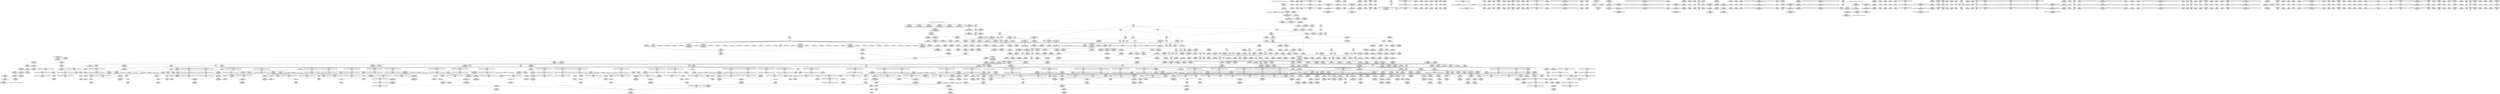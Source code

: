 digraph {
	CE0x4bd48e0 [shape=record,shape=Mrecord,label="{CE0x4bd48e0|task_sid:real_cred|security/selinux/hooks.c,208|*SummSink*}"]
	CE0x4be4da0 [shape=record,shape=Mrecord,label="{CE0x4be4da0|COLLAPSED:_GCMRE___llvm_gcov_ctr128_internal_global_4_x_i64_zeroinitializer:_elem_0:default:}"]
	CE0x4c749b0 [shape=record,shape=Mrecord,label="{CE0x4c749b0|__preempt_count_sub:entry|*SummSink*}"]
	CE0x4b32320 [shape=record,shape=Mrecord,label="{CE0x4b32320|sock_has_perm:bb|*SummSink*}"]
	CE0x4bd6920 [shape=record,shape=Mrecord,label="{CE0x4bd6920|task_sid:do.end}"]
	CE0x4c45f70 [shape=record,shape=Mrecord,label="{CE0x4c45f70|i64_ptrtoint_(i8*_blockaddress(_rcu_lock_release,_%__here)_to_i64)|*Constant*}"]
	CE0x4c585a0 [shape=record,shape=Mrecord,label="{CE0x4c585a0|rcu_lock_acquire:tmp7|*SummSource*}"]
	CE0x4c15fd0 [shape=record,shape=Mrecord,label="{CE0x4c15fd0|rcu_read_unlock:do.body|*SummSource*}"]
	CE0x4bc9d60 [shape=record,shape=Mrecord,label="{CE0x4bc9d60|task_sid:tmp6|security/selinux/hooks.c,208|*SummSink*}"]
	CE0x4bf4fc0 [shape=record,shape=Mrecord,label="{CE0x4bf4fc0|i64*_getelementptr_inbounds_(_11_x_i64_,_11_x_i64_*___llvm_gcov_ctr132,_i64_0,_i64_1)|*Constant*}"]
	CE0x4c61c80 [shape=record,shape=Mrecord,label="{CE0x4c61c80|_ret_void,_!dbg_!27720|./arch/x86/include/asm/preempt.h,78|*SummSink*}"]
	CE0x4b4f180 [shape=record,shape=Mrecord,label="{CE0x4b4f180|_call_void_mcount()_#3|*SummSource*}"]
	CE0x4bbfd00 [shape=record,shape=Mrecord,label="{CE0x4bbfd00|i64*_getelementptr_inbounds_(_6_x_i64_,_6_x_i64_*___llvm_gcov_ctr327,_i64_0,_i64_4)|*Constant*}"]
	CE0x4c1e9b0 [shape=record,shape=Mrecord,label="{CE0x4c1e9b0|i64*_getelementptr_inbounds_(_11_x_i64_,_11_x_i64_*___llvm_gcov_ctr132,_i64_0,_i64_9)|*Constant*|*SummSource*}"]
	CE0x4b53dc0 [shape=record,shape=Mrecord,label="{CE0x4b53dc0|_call_void_rcu_read_lock()_#10,_!dbg_!27712|security/selinux/hooks.c,207|*SummSource*}"]
	CE0x4c9acb0 [shape=record,shape=Mrecord,label="{CE0x4c9acb0|COLLAPSED:_GCMRE___llvm_gcov_ctr129_internal_global_4_x_i64_zeroinitializer:_elem_0:default:}"]
	CE0x4c11be0 [shape=record,shape=Mrecord,label="{CE0x4c11be0|rcu_read_unlock:tmp10|include/linux/rcupdate.h,933}"]
	CE0x4be2c10 [shape=record,shape=Mrecord,label="{CE0x4be2c10|__rcu_read_lock:do.end}"]
	CE0x4bc3a20 [shape=record,shape=Mrecord,label="{CE0x4bc3a20|i64_5|*Constant*}"]
	CE0x4b5bf90 [shape=record,shape=Mrecord,label="{CE0x4b5bf90|task_sid:tmp1}"]
	CE0x4b2f300 [shape=record,shape=Mrecord,label="{CE0x4b2f300|GLOBAL:get_current|*Constant*|*SummSource*}"]
	CE0x4bb4a00 [shape=record,shape=Mrecord,label="{CE0x4bb4a00|avc_has_perm:entry}"]
	CE0x533d1a0 [shape=record,shape=Mrecord,label="{CE0x533d1a0|sock_has_perm:task|Function::sock_has_perm&Arg::task::|*SummSink*}"]
	CE0x4bd4740 [shape=record,shape=Mrecord,label="{CE0x4bd4740|task_sid:real_cred|security/selinux/hooks.c,208}"]
	CE0x4c57e20 [shape=record,shape=Mrecord,label="{CE0x4c57e20|rcu_lock_acquire:tmp6}"]
	CE0x4b4daa0 [shape=record,shape=Mrecord,label="{CE0x4b4daa0|i64*_getelementptr_inbounds_(_2_x_i64_,_2_x_i64_*___llvm_gcov_ctr98,_i64_0,_i64_0)|*Constant*|*SummSource*}"]
	CE0x4bf9b60 [shape=record,shape=Mrecord,label="{CE0x4bf9b60|GLOBAL:rcu_read_unlock.__warned|Global_var:rcu_read_unlock.__warned|*SummSource*}"]
	CE0x4bcbfd0 [shape=record,shape=Mrecord,label="{CE0x4bcbfd0|task_sid:tobool1|security/selinux/hooks.c,208}"]
	CE0x4b56f50 [shape=record,shape=Mrecord,label="{CE0x4b56f50|i8_2|*Constant*}"]
	CE0x4bde100 [shape=record,shape=Mrecord,label="{CE0x4bde100|i8*_getelementptr_inbounds_(_25_x_i8_,_25_x_i8_*_.str3,_i32_0,_i32_0)|*Constant*}"]
	CE0x4c0ab60 [shape=record,shape=Mrecord,label="{CE0x4c0ab60|rcu_read_lock:tmp21|include/linux/rcupdate.h,884}"]
	CE0x4c0d540 [shape=record,shape=Mrecord,label="{CE0x4c0d540|i64*_getelementptr_inbounds_(_4_x_i64_,_4_x_i64_*___llvm_gcov_ctr130,_i64_0,_i64_0)|*Constant*}"]
	CE0x4bb50b0 [shape=record,shape=Mrecord,label="{CE0x4bb50b0|0:_i8,_:_GCMR_rcu_read_lock.__warned_internal_global_i8_0,_section_.data.unlikely_,_align_1:_elem_0:default:}"]
	CE0x4b49220 [shape=record,shape=Mrecord,label="{CE0x4b49220|avc_has_perm:tclass|Function::avc_has_perm&Arg::tclass::|*SummSource*}"]
	CE0x4bcc4f0 [shape=record,shape=Mrecord,label="{CE0x4bcc4f0|rcu_read_unlock:land.lhs.true2|*SummSource*}"]
	CE0x4b2fd50 [shape=record,shape=Mrecord,label="{CE0x4b2fd50|sock_has_perm:entry|*SummSink*}"]
	CE0x4bb9610 [shape=record,shape=Mrecord,label="{CE0x4bb9610|8:_%struct.sock*,_:_SCME_45,46_}"]
	CE0x4bf42a0 [shape=record,shape=Mrecord,label="{CE0x4bf42a0|rcu_read_lock:do.end}"]
	CE0x4bc2000 [shape=record,shape=Mrecord,label="{CE0x4bc2000|_call_void_mcount()_#3|*SummSink*}"]
	CE0x4c0e990 [shape=record,shape=Mrecord,label="{CE0x4c0e990|rcu_lock_acquire:bb}"]
	CE0x4bf13b0 [shape=record,shape=Mrecord,label="{CE0x4bf13b0|cred_sid:entry|*SummSink*}"]
	CE0x4c0cd90 [shape=record,shape=Mrecord,label="{CE0x4c0cd90|__rcu_read_lock:tmp|*SummSource*}"]
	CE0x4bc3600 [shape=record,shape=Mrecord,label="{CE0x4bc3600|rcu_read_lock:tobool1|include/linux/rcupdate.h,882|*SummSink*}"]
	CE0x4bc0010 [shape=record,shape=Mrecord,label="{CE0x4bc0010|i64*_getelementptr_inbounds_(_6_x_i64_,_6_x_i64_*___llvm_gcov_ctr327,_i64_0,_i64_4)|*Constant*|*SummSink*}"]
	CE0x4c0b100 [shape=record,shape=Mrecord,label="{CE0x4c0b100|rcu_read_lock:tmp21|include/linux/rcupdate.h,884|*SummSource*}"]
	CE0x4b32550 [shape=record,shape=Mrecord,label="{CE0x4b32550|selinux_socket_shutdown:sk|security/selinux/hooks.c,4253|*SummSink*}"]
	CE0x4b4ad90 [shape=record,shape=Mrecord,label="{CE0x4b4ad90|sock_has_perm:if.end|*SummSink*}"]
	CE0x4bdf0b0 [shape=record,shape=Mrecord,label="{CE0x4bdf0b0|task_sid:tmp19|security/selinux/hooks.c,208}"]
	CE0x4be4bc0 [shape=record,shape=Mrecord,label="{CE0x4be4bc0|i64*_getelementptr_inbounds_(_4_x_i64_,_4_x_i64_*___llvm_gcov_ctr128,_i64_0,_i64_0)|*Constant*|*SummSink*}"]
	CE0x4b75900 [shape=record,shape=Mrecord,label="{CE0x4b75900|i64_1|*Constant*}"]
	CE0x4bd62d0 [shape=record,shape=Mrecord,label="{CE0x4bd62d0|rcu_read_lock:tmp2|*SummSink*}"]
	CE0x4c49670 [shape=record,shape=Mrecord,label="{CE0x4c49670|__preempt_count_sub:tmp7|./arch/x86/include/asm/preempt.h,78|*SummSource*}"]
	CE0x4bb3900 [shape=record,shape=Mrecord,label="{CE0x4bb3900|sock_has_perm:tmp16|security/selinux/hooks.c,3976|*SummSource*}"]
	"CONST[source:2(external),value:2(dynamic)][purpose:{subject}][SrcIdx:2]"
	CE0x4b357d0 [shape=record,shape=Mrecord,label="{CE0x4b357d0|selinux_socket_shutdown:tmp2|*SummSource*}"]
	CE0x4bb04a0 [shape=record,shape=Mrecord,label="{CE0x4bb04a0|sock_has_perm:u|security/selinux/hooks.c,3973}"]
	CE0x4c49a00 [shape=record,shape=Mrecord,label="{CE0x4c49a00|rcu_lock_release:tmp2|*SummSource*}"]
	CE0x4c10790 [shape=record,shape=Mrecord,label="{CE0x4c10790|__preempt_count_add:val|Function::__preempt_count_add&Arg::val::|*SummSource*}"]
	CE0x4c0af90 [shape=record,shape=Mrecord,label="{CE0x4c0af90|i64*_getelementptr_inbounds_(_11_x_i64_,_11_x_i64_*___llvm_gcov_ctr127,_i64_0,_i64_10)|*Constant*}"]
	CE0x4bae600 [shape=record,shape=Mrecord,label="{CE0x4bae600|void_(i32*,_i32,_i32*)*_asm_addl_$1,_%gs:$0_,_*m,ri,*m,_dirflag_,_fpsr_,_flags_}"]
	CE0x4bf9170 [shape=record,shape=Mrecord,label="{CE0x4bf9170|GLOBAL:__llvm_gcov_ctr127|Global_var:__llvm_gcov_ctr127|*SummSink*}"]
	CE0x4c19580 [shape=record,shape=Mrecord,label="{CE0x4c19580|__rcu_read_unlock:tmp5|include/linux/rcupdate.h,244}"]
	CE0x4bf7e10 [shape=record,shape=Mrecord,label="{CE0x4bf7e10|rcu_read_lock:tmp6|include/linux/rcupdate.h,882|*SummSink*}"]
	CE0x4beff40 [shape=record,shape=Mrecord,label="{CE0x4beff40|task_sid:tmp26|security/selinux/hooks.c,208|*SummSource*}"]
	CE0x4bbe1f0 [shape=record,shape=Mrecord,label="{CE0x4bbe1f0|GLOBAL:__llvm_gcov_ctr327|Global_var:__llvm_gcov_ctr327}"]
	CE0x4b2e540 [shape=record,shape=Mrecord,label="{CE0x4b2e540|get_current:entry|*SummSource*}"]
	CE0x4bbe320 [shape=record,shape=Mrecord,label="{CE0x4bbe320|GLOBAL:__llvm_gcov_ctr327|Global_var:__llvm_gcov_ctr327|*SummSource*}"]
	CE0x4c43cc0 [shape=record,shape=Mrecord,label="{CE0x4c43cc0|_call_void_mcount()_#3|*SummSink*}"]
	CE0x4c0c0a0 [shape=record,shape=Mrecord,label="{CE0x4c0c0a0|cred_sid:bb|*SummSource*}"]
	CE0x4b56740 [shape=record,shape=Mrecord,label="{CE0x4b56740|sock_has_perm:type|security/selinux/hooks.c,3972|*SummSource*}"]
	CE0x4bea7f0 [shape=record,shape=Mrecord,label="{CE0x4bea7f0|%struct.lockdep_map*_null|*Constant*|*SummSource*}"]
	CE0x4c0d440 [shape=record,shape=Mrecord,label="{CE0x4c0d440|COLLAPSED:_GCMRE___llvm_gcov_ctr130_internal_global_4_x_i64_zeroinitializer:_elem_0:default:}"]
	CE0x4bf8a90 [shape=record,shape=Mrecord,label="{CE0x4bf8a90|rcu_lock_acquire:bb|*SummSink*}"]
	CE0x4c1f070 [shape=record,shape=Mrecord,label="{CE0x4c1f070|rcu_read_unlock:tmp19|include/linux/rcupdate.h,933}"]
	CE0x4ba57e0 [shape=record,shape=Mrecord,label="{CE0x4ba57e0|i64*_getelementptr_inbounds_(_13_x_i64_,_13_x_i64_*___llvm_gcov_ctr126,_i64_0,_i64_9)|*Constant*|*SummSink*}"]
	CE0x4bbbab0 [shape=record,shape=Mrecord,label="{CE0x4bbbab0|sock_has_perm:sid|security/selinux/hooks.c,3969|*SummSource*}"]
	CE0x4b631e0 [shape=record,shape=Mrecord,label="{CE0x4b631e0|i64*_getelementptr_inbounds_(_13_x_i64_,_13_x_i64_*___llvm_gcov_ctr126,_i64_0,_i64_1)|*Constant*|*SummSink*}"]
	CE0x4c13760 [shape=record,shape=Mrecord,label="{CE0x4c13760|_call_void_mcount()_#3|*SummSink*}"]
	CE0x4bf4c70 [shape=record,shape=Mrecord,label="{CE0x4bf4c70|rcu_read_unlock:tmp1}"]
	CE0x4c1b820 [shape=record,shape=Mrecord,label="{CE0x4c1b820|__rcu_read_unlock:tmp4|include/linux/rcupdate.h,244}"]
	CE0x4c63840 [shape=record,shape=Mrecord,label="{CE0x4c63840|i64*_getelementptr_inbounds_(_4_x_i64_,_4_x_i64_*___llvm_gcov_ctr135,_i64_0,_i64_2)|*Constant*}"]
	CE0x4c0dd40 [shape=record,shape=Mrecord,label="{CE0x4c0dd40|rcu_read_unlock:tmp15|include/linux/rcupdate.h,933|*SummSource*}"]
	CE0x4b34a00 [shape=record,shape=Mrecord,label="{CE0x4b34a00|task_sid:entry|*SummSource*}"]
	CE0x4c17750 [shape=record,shape=Mrecord,label="{CE0x4c17750|__rcu_read_lock:tmp4|include/linux/rcupdate.h,239}"]
	CE0x4bdb3f0 [shape=record,shape=Mrecord,label="{CE0x4bdb3f0|i64_7|*Constant*|*SummSource*}"]
	CE0x4beed70 [shape=record,shape=Mrecord,label="{CE0x4beed70|rcu_lock_release:tmp3|*SummSink*}"]
	CE0x4bb63b0 [shape=record,shape=Mrecord,label="{CE0x4bb63b0|_ret_i32_%retval.0,_!dbg_!27728|security/selinux/avc.c,775|*SummSink*}"]
	CE0x4bd1b70 [shape=record,shape=Mrecord,label="{CE0x4bd1b70|rcu_read_lock:tobool|include/linux/rcupdate.h,882|*SummSink*}"]
	CE0x4c5ae40 [shape=record,shape=Mrecord,label="{CE0x4c5ae40|i64*_getelementptr_inbounds_(_4_x_i64_,_4_x_i64_*___llvm_gcov_ctr128,_i64_0,_i64_2)|*Constant*|*SummSink*}"]
	CE0x4bcdf30 [shape=record,shape=Mrecord,label="{CE0x4bcdf30|_ret_void,_!dbg_!27735|include/linux/rcupdate.h,884|*SummSource*}"]
	CE0x4c45ba0 [shape=record,shape=Mrecord,label="{CE0x4c45ba0|GLOBAL:lock_release|*Constant*}"]
	CE0x4b48e70 [shape=record,shape=Mrecord,label="{CE0x4b48e70|sock_has_perm:sk|Function::sock_has_perm&Arg::sk::}"]
	CE0x4b386a0 [shape=record,shape=Mrecord,label="{CE0x4b386a0|selinux_socket_shutdown:tmp3|*SummSource*}"]
	CE0x4bd2df0 [shape=record,shape=Mrecord,label="{CE0x4bd2df0|task_sid:tobool1|security/selinux/hooks.c,208|*SummSource*}"]
	CE0x4bb9e60 [shape=record,shape=Mrecord,label="{CE0x4bb9e60|8:_%struct.sock*,_:_SCME_52,53_}"]
	CE0x4c1a550 [shape=record,shape=Mrecord,label="{CE0x4c1a550|rcu_read_unlock:if.end|*SummSink*}"]
	CE0x4b32fa0 [shape=record,shape=Mrecord,label="{CE0x4b32fa0|sock_has_perm:ad|security/selinux/hooks.c, 3965|*SummSink*}"]
	CE0x4b35420 [shape=record,shape=Mrecord,label="{CE0x4b35420|i32_2|*Constant*|*SummSink*}"]
	CE0x4b59e30 [shape=record,shape=Mrecord,label="{CE0x4b59e30|avc_has_perm:entry|*SummSink*}"]
	CE0x4bd41c0 [shape=record,shape=Mrecord,label="{CE0x4bd41c0|rcu_read_lock:do.body|*SummSink*}"]
	CE0x4c16610 [shape=record,shape=Mrecord,label="{CE0x4c16610|rcu_read_unlock:tmp6|include/linux/rcupdate.h,933}"]
	CE0x4c5a650 [shape=record,shape=Mrecord,label="{CE0x4c5a650|__rcu_read_lock:tmp4|include/linux/rcupdate.h,239|*SummSink*}"]
	CE0x4c61e60 [shape=record,shape=Mrecord,label="{CE0x4c61e60|i64*_getelementptr_inbounds_(_4_x_i64_,_4_x_i64_*___llvm_gcov_ctr134,_i64_0,_i64_3)|*Constant*}"]
	CE0x4c48170 [shape=record,shape=Mrecord,label="{CE0x4c48170|i64*_getelementptr_inbounds_(_4_x_i64_,_4_x_i64_*___llvm_gcov_ctr134,_i64_0,_i64_2)|*Constant*|*SummSink*}"]
	CE0x4bc9220 [shape=record,shape=Mrecord,label="{CE0x4bc9220|rcu_read_unlock:if.end|*SummSource*}"]
	CE0x4c74ac0 [shape=record,shape=Mrecord,label="{CE0x4c74ac0|_ret_void,_!dbg_!27720|./arch/x86/include/asm/preempt.h,78}"]
	CE0x4bd51d0 [shape=record,shape=Mrecord,label="{CE0x4bd51d0|task_sid:do.body}"]
	CE0x4c09af0 [shape=record,shape=Mrecord,label="{CE0x4c09af0|i8*_getelementptr_inbounds_(_25_x_i8_,_25_x_i8_*_.str45,_i32_0,_i32_0)|*Constant*|*SummSink*}"]
	CE0x4b773d0 [shape=record,shape=Mrecord,label="{CE0x4b773d0|i64_3|*Constant*}"]
	CE0x4c619b0 [shape=record,shape=Mrecord,label="{CE0x4c619b0|__preempt_count_sub:val|Function::__preempt_count_sub&Arg::val::|*SummSink*}"]
	CE0x4b50090 [shape=record,shape=Mrecord,label="{CE0x4b50090|task_sid:tmp2}"]
	CE0x4c05b80 [shape=record,shape=Mrecord,label="{CE0x4c05b80|rcu_read_lock:tmp15|include/linux/rcupdate.h,882|*SummSource*}"]
	CE0x4c55110 [shape=record,shape=Mrecord,label="{CE0x4c55110|__preempt_count_sub:do.body|*SummSink*}"]
	CE0x4ba5110 [shape=record,shape=Mrecord,label="{CE0x4ba5110|task_sid:tmp27|security/selinux/hooks.c,208}"]
	CE0x4bfae20 [shape=record,shape=Mrecord,label="{CE0x4bfae20|__rcu_read_lock:tmp|*SummSink*}"]
	CE0x4c18c10 [shape=record,shape=Mrecord,label="{CE0x4c18c10|rcu_read_unlock:tmp11|include/linux/rcupdate.h,933|*SummSink*}"]
	CE0x4b566d0 [shape=record,shape=Mrecord,label="{CE0x4b566d0|sock_has_perm:type|security/selinux/hooks.c,3972}"]
	CE0x4b53770 [shape=record,shape=Mrecord,label="{CE0x4b53770|task_sid:tmp5|security/selinux/hooks.c,208}"]
	CE0x4c5d630 [shape=record,shape=Mrecord,label="{CE0x4c5d630|_call_void_lock_release(%struct.lockdep_map*_%map,_i32_1,_i64_ptrtoint_(i8*_blockaddress(_rcu_lock_release,_%__here)_to_i64))_#10,_!dbg_!27716|include/linux/rcupdate.h,423|*SummSink*}"]
	CE0x4b5d3e0 [shape=record,shape=Mrecord,label="{CE0x4b5d3e0|_call_void_mcount()_#3}"]
	CE0x4be0d20 [shape=record,shape=Mrecord,label="{CE0x4be0d20|rcu_lock_release:entry|*SummSource*}"]
	CE0x4bdbcc0 [shape=record,shape=Mrecord,label="{CE0x4bdbcc0|task_sid:tmp15|security/selinux/hooks.c,208|*SummSink*}"]
	CE0x4bd24a0 [shape=record,shape=Mrecord,label="{CE0x4bd24a0|cred_sid:sid|security/selinux/hooks.c,197|*SummSink*}"]
	CE0x4bde710 [shape=record,shape=Mrecord,label="{CE0x4bde710|GLOBAL:lockdep_rcu_suspicious|*Constant*|*SummSink*}"]
	CE0x4bd2ae0 [shape=record,shape=Mrecord,label="{CE0x4bd2ae0|i64*_getelementptr_inbounds_(_11_x_i64_,_11_x_i64_*___llvm_gcov_ctr127,_i64_0,_i64_0)|*Constant*|*SummSource*}"]
	CE0x4b75a20 [shape=record,shape=Mrecord,label="{CE0x4b75a20|_ret_void,_!dbg_!27719|./arch/x86/include/asm/preempt.h,73|*SummSource*}"]
	CE0x4c09e20 [shape=record,shape=Mrecord,label="{CE0x4c09e20|_call_void_lockdep_rcu_suspicious(i8*_getelementptr_inbounds_(_25_x_i8_,_25_x_i8_*_.str45,_i32_0,_i32_0),_i32_883,_i8*_getelementptr_inbounds_(_42_x_i8_,_42_x_i8_*_.str46,_i32_0,_i32_0))_#10,_!dbg_!27728|include/linux/rcupdate.h,882|*SummSink*}"]
	CE0x4c1b600 [shape=record,shape=Mrecord,label="{CE0x4c1b600|rcu_read_unlock:land.lhs.true}"]
	CE0x4b63890 [shape=record,shape=Mrecord,label="{CE0x4b63890|_call_void___rcu_read_lock()_#10,_!dbg_!27710|include/linux/rcupdate.h,879|*SummSource*}"]
	CE0x4b4a9e0 [shape=record,shape=Mrecord,label="{CE0x4b4a9e0|cred_sid:tmp4|*LoadInst*|security/selinux/hooks.c,196}"]
	CE0x4b5dc20 [shape=record,shape=Mrecord,label="{CE0x4b5dc20|rcu_read_unlock:tmp2|*SummSink*}"]
	CE0x4c1a860 [shape=record,shape=Mrecord,label="{CE0x4c1a860|rcu_read_unlock:if.then|*SummSink*}"]
	CE0x4bba6b0 [shape=record,shape=Mrecord,label="{CE0x4bba6b0|i32_2|*Constant*}"]
	CE0x4c05900 [shape=record,shape=Mrecord,label="{CE0x4c05900|rcu_read_lock:tmp15|include/linux/rcupdate.h,882}"]
	CE0x4beb1b0 [shape=record,shape=Mrecord,label="{CE0x4beb1b0|i64_1|*Constant*}"]
	CE0x4ba1220 [shape=record,shape=Mrecord,label="{CE0x4ba1220|1216:_i8*,_:_CRE_1216,1224_|*MultipleSource*|security/selinux/hooks.c,3964|Function::sock_has_perm&Arg::sk::|*LoadInst*|security/selinux/hooks.c,4253}"]
	CE0x4bd7940 [shape=record,shape=Mrecord,label="{CE0x4bd7940|cred_sid:tmp|*SummSource*}"]
	CE0x4bce6e0 [shape=record,shape=Mrecord,label="{CE0x4bce6e0|task_sid:tmp}"]
	CE0x4bf7000 [shape=record,shape=Mrecord,label="{CE0x4bf7000|rcu_read_lock:tmp6|include/linux/rcupdate.h,882}"]
	CE0x4bf66f0 [shape=record,shape=Mrecord,label="{CE0x4bf66f0|rcu_lock_acquire:tmp1}"]
	CE0x4c0c390 [shape=record,shape=Mrecord,label="{CE0x4c0c390|i64*_getelementptr_inbounds_(_2_x_i64_,_2_x_i64_*___llvm_gcov_ctr131,_i64_0,_i64_0)|*Constant*}"]
	CE0x4bf6e80 [shape=record,shape=Mrecord,label="{CE0x4bf6e80|rcu_read_lock:tmp5|include/linux/rcupdate.h,882|*SummSource*}"]
	CE0x4c0c9c0 [shape=record,shape=Mrecord,label="{CE0x4c0c9c0|rcu_read_unlock:tmp16|include/linux/rcupdate.h,933|*SummSource*}"]
	CE0x4c43050 [shape=record,shape=Mrecord,label="{CE0x4c43050|rcu_lock_release:bb|*SummSink*}"]
	CE0x4bba320 [shape=record,shape=Mrecord,label="{CE0x4bba320|i32_8|*Constant*}"]
	CE0x4b5a580 [shape=record,shape=Mrecord,label="{CE0x4b5a580|i64*_getelementptr_inbounds_(_6_x_i64_,_6_x_i64_*___llvm_gcov_ctr327,_i64_0,_i64_5)|*Constant*|*SummSource*}"]
	CE0x4badcb0 [shape=record,shape=Mrecord,label="{CE0x4badcb0|__preempt_count_sub:sub|./arch/x86/include/asm/preempt.h,77|*SummSource*}"]
	CE0x4c62210 [shape=record,shape=Mrecord,label="{CE0x4c62210|__preempt_count_add:tmp6|./arch/x86/include/asm/preempt.h,73|*SummSource*}"]
	CE0x4bb8c90 [shape=record,shape=Mrecord,label="{CE0x4bb8c90|8:_%struct.sock*,_:_SCME_37,38_}"]
	CE0x4bf0bb0 [shape=record,shape=Mrecord,label="{CE0x4bf0bb0|task_sid:call7|security/selinux/hooks.c,208|*SummSink*}"]
	CE0x4b34d90 [shape=record,shape=Mrecord,label="{CE0x4b34d90|task_sid:task|Function::task_sid&Arg::task::|*SummSource*}"]
	CE0x4c5ac90 [shape=record,shape=Mrecord,label="{CE0x4c5ac90|i64*_getelementptr_inbounds_(_4_x_i64_,_4_x_i64_*___llvm_gcov_ctr128,_i64_0,_i64_2)|*Constant*|*SummSource*}"]
	CE0x4bf7870 [shape=record,shape=Mrecord,label="{CE0x4bf7870|rcu_read_unlock:tobool1|include/linux/rcupdate.h,933|*SummSource*}"]
	CE0x4b284a0 [shape=record,shape=Mrecord,label="{CE0x4b284a0|selinux_socket_shutdown:call|security/selinux/hooks.c,4253|*SummSink*}"]
	CE0x4b472d0 [shape=record,shape=Mrecord,label="{CE0x4b472d0|_call_void_mcount()_#3|*SummSource*}"]
	CE0x4c027c0 [shape=record,shape=Mrecord,label="{CE0x4c027c0|rcu_read_lock:tmp12|include/linux/rcupdate.h,882}"]
	CE0x4b4e060 [shape=record,shape=Mrecord,label="{CE0x4b4e060|sock_has_perm:if.then|*SummSource*}"]
	CE0x4bda040 [shape=record,shape=Mrecord,label="{CE0x4bda040|task_sid:tmp13|security/selinux/hooks.c,208|*SummSource*}"]
	CE0x4b47d70 [shape=record,shape=Mrecord,label="{CE0x4b47d70|sock_has_perm:bb}"]
	CE0x4c1aa80 [shape=record,shape=Mrecord,label="{CE0x4c1aa80|i64*_getelementptr_inbounds_(_4_x_i64_,_4_x_i64_*___llvm_gcov_ctr133,_i64_0,_i64_0)|*Constant*|*SummSink*}"]
	CE0x4b3f790 [shape=record,shape=Mrecord,label="{CE0x4b3f790|i64*_getelementptr_inbounds_(_4_x_i64_,_4_x_i64_*___llvm_gcov_ctr133,_i64_0,_i64_3)|*Constant*|*SummSource*}"]
	CE0x4b48f70 [shape=record,shape=Mrecord,label="{CE0x4b48f70|sock_has_perm:sk|Function::sock_has_perm&Arg::sk::|*SummSource*}"]
	CE0x4c503d0 [shape=record,shape=Mrecord,label="{CE0x4c503d0|__preempt_count_sub:tmp5|./arch/x86/include/asm/preempt.h,77|*SummSource*}"]
	CE0x4be0e60 [shape=record,shape=Mrecord,label="{CE0x4be0e60|rcu_lock_release:map|Function::rcu_lock_release&Arg::map::}"]
	CE0x4bcd780 [shape=record,shape=Mrecord,label="{CE0x4bcd780|task_sid:tobool|security/selinux/hooks.c,208|*SummSource*}"]
	CE0x4279180 [shape=record,shape=Mrecord,label="{CE0x4279180|selinux_socket_shutdown:call1|security/selinux/hooks.c,4253|*SummSink*}"]
	CE0x4c7a360 [shape=record,shape=Mrecord,label="{CE0x4c7a360|__preempt_count_add:do.end|*SummSink*}"]
	CE0x4bd2120 [shape=record,shape=Mrecord,label="{CE0x4bd2120|task_sid:tmp9|security/selinux/hooks.c,208}"]
	CE0x4c14f60 [shape=record,shape=Mrecord,label="{CE0x4c14f60|rcu_read_unlock:bb|*SummSink*}"]
	CE0x4c0a4f0 [shape=record,shape=Mrecord,label="{CE0x4c0a4f0|rcu_read_lock:tmp19|include/linux/rcupdate.h,882|*SummSink*}"]
	CE0x4c5e4d0 [shape=record,shape=Mrecord,label="{CE0x4c5e4d0|i64*_getelementptr_inbounds_(_4_x_i64_,_4_x_i64_*___llvm_gcov_ctr129,_i64_0,_i64_0)|*Constant*}"]
	CE0x4b67750 [shape=record,shape=Mrecord,label="{CE0x4b67750|_ret_i32_%call1,_!dbg_!27716|security/selinux/hooks.c,4253|*SummSource*}"]
	CE0x4c09980 [shape=record,shape=Mrecord,label="{CE0x4c09980|_call_void_lockdep_rcu_suspicious(i8*_getelementptr_inbounds_(_25_x_i8_,_25_x_i8_*_.str45,_i32_0,_i32_0),_i32_883,_i8*_getelementptr_inbounds_(_42_x_i8_,_42_x_i8_*_.str46,_i32_0,_i32_0))_#10,_!dbg_!27728|include/linux/rcupdate.h,882|*SummSource*}"]
	CE0x4bb02f0 [shape=record,shape=Mrecord,label="{CE0x4bb02f0|sock_has_perm:u|security/selinux/hooks.c,3973|*SummSink*}"]
	CE0x4c05e70 [shape=record,shape=Mrecord,label="{CE0x4c05e70|rcu_read_lock:tmp16|include/linux/rcupdate.h,882}"]
	CE0x4c0b350 [shape=record,shape=Mrecord,label="{CE0x4c0b350|i64*_getelementptr_inbounds_(_11_x_i64_,_11_x_i64_*___llvm_gcov_ctr127,_i64_0,_i64_10)|*Constant*|*SummSource*}"]
	CE0x4bda0b0 [shape=record,shape=Mrecord,label="{CE0x4bda0b0|task_sid:tmp13|security/selinux/hooks.c,208|*SummSink*}"]
	CE0x4bcf7c0 [shape=record,shape=Mrecord,label="{CE0x4bcf7c0|i64*_getelementptr_inbounds_(_13_x_i64_,_13_x_i64_*___llvm_gcov_ctr126,_i64_0,_i64_0)|*Constant*|*SummSource*}"]
	CE0x4c5b3e0 [shape=record,shape=Mrecord,label="{CE0x4c5b3e0|_call_void_mcount()_#3|*SummSink*}"]
	CE0x4bffcf0 [shape=record,shape=Mrecord,label="{CE0x4bffcf0|_call_void_asm_addl_$1,_%gs:$0_,_*m,ri,*m,_dirflag_,_fpsr_,_flags_(i32*___preempt_count,_i32_%val,_i32*___preempt_count)_#3,_!dbg_!27714,_!srcloc_!27717|./arch/x86/include/asm/preempt.h,72}"]
	CE0x4c4dcf0 [shape=record,shape=Mrecord,label="{CE0x4c4dcf0|i64*_getelementptr_inbounds_(_4_x_i64_,_4_x_i64_*___llvm_gcov_ctr129,_i64_0,_i64_2)|*Constant*|*SummSink*}"]
	CE0x4bec8d0 [shape=record,shape=Mrecord,label="{CE0x4bec8d0|__rcu_read_unlock:do.end}"]
	CE0x4bfa3b0 [shape=record,shape=Mrecord,label="{CE0x4bfa3b0|_call_void___preempt_count_add(i32_1)_#10,_!dbg_!27711|include/linux/rcupdate.h,239|*SummSink*}"]
	CE0x4c49a70 [shape=record,shape=Mrecord,label="{CE0x4c49a70|rcu_lock_release:tmp3}"]
	CE0x4b5b4c0 [shape=record,shape=Mrecord,label="{CE0x4b5b4c0|GLOBAL:rcu_lock_acquire|*Constant*|*SummSource*}"]
	CE0x4bebfb0 [shape=record,shape=Mrecord,label="{CE0x4bebfb0|rcu_lock_release:tmp6|*SummSource*}"]
	CE0x4be3350 [shape=record,shape=Mrecord,label="{CE0x4be3350|rcu_lock_acquire:tmp5|include/linux/rcupdate.h,418}"]
	CE0x4c58140 [shape=record,shape=Mrecord,label="{CE0x4c58140|rcu_lock_acquire:tmp6|*SummSink*}"]
	CE0x4bf2dd0 [shape=record,shape=Mrecord,label="{CE0x4bf2dd0|_ret_void,_!dbg_!27735|include/linux/rcupdate.h,938|*SummSink*}"]
	CE0x4b56870 [shape=record,shape=Mrecord,label="{CE0x4b56870|sock_has_perm:type|security/selinux/hooks.c,3972|*SummSink*}"]
	CE0x4b32390 [shape=record,shape=Mrecord,label="{CE0x4b32390|sock_has_perm:if.end}"]
	CE0x4bea1e0 [shape=record,shape=Mrecord,label="{CE0x4bea1e0|i32_2|*Constant*}"]
	CE0x4b3acb0 [shape=record,shape=Mrecord,label="{CE0x4b3acb0|get_current:entry|*SummSink*}"]
	CE0x4c11ad0 [shape=record,shape=Mrecord,label="{CE0x4c11ad0|_call_void_lock_acquire(%struct.lockdep_map*_%map,_i32_0,_i32_0,_i32_2,_i32_0,_%struct.lockdep_map*_null,_i64_ptrtoint_(i8*_blockaddress(_rcu_lock_acquire,_%__here)_to_i64))_#10,_!dbg_!27716|include/linux/rcupdate.h,418|*SummSource*}"]
	CE0x4b66620 [shape=record,shape=Mrecord,label="{CE0x4b66620|_ret_i32_%call1,_!dbg_!27716|security/selinux/hooks.c,4253}"]
	CE0x4c22d80 [shape=record,shape=Mrecord,label="{CE0x4c22d80|i64*_getelementptr_inbounds_(_4_x_i64_,_4_x_i64_*___llvm_gcov_ctr130,_i64_0,_i64_1)|*Constant*}"]
	CE0x4b49730 [shape=record,shape=Mrecord,label="{CE0x4b49730|avc_has_perm:requested|Function::avc_has_perm&Arg::requested::}"]
	CE0x4c16500 [shape=record,shape=Mrecord,label="{CE0x4c16500|rcu_read_unlock:tmp5|include/linux/rcupdate.h,933|*SummSink*}"]
	CE0x4c02420 [shape=record,shape=Mrecord,label="{CE0x4c02420|__preempt_count_sub:tmp1|*SummSource*}"]
	CE0x4bc1a20 [shape=record,shape=Mrecord,label="{CE0x4bc1a20|__preempt_count_add:tmp1|*SummSink*}"]
	CE0x4c11a60 [shape=record,shape=Mrecord,label="{CE0x4c11a60|_call_void_lock_acquire(%struct.lockdep_map*_%map,_i32_0,_i32_0,_i32_2,_i32_0,_%struct.lockdep_map*_null,_i64_ptrtoint_(i8*_blockaddress(_rcu_lock_acquire,_%__here)_to_i64))_#10,_!dbg_!27716|include/linux/rcupdate.h,418}"]
	CE0x4b5bb80 [shape=record,shape=Mrecord,label="{CE0x4b5bb80|cred_sid:security|security/selinux/hooks.c,196|*SummSource*}"]
	CE0x4b53ef0 [shape=record,shape=Mrecord,label="{CE0x4b53ef0|_call_void_rcu_read_lock()_#10,_!dbg_!27712|security/selinux/hooks.c,207|*SummSink*}"]
	CE0x4b78ce0 [shape=record,shape=Mrecord,label="{CE0x4b78ce0|0:_i32,_4:_i32,_8:_i32,_12:_i32,_:_CMRE_4,8_|*MultipleSource*|security/selinux/hooks.c,196|*LoadInst*|security/selinux/hooks.c,196|security/selinux/hooks.c,197}"]
	CE0x4bf56c0 [shape=record,shape=Mrecord,label="{CE0x4bf56c0|cred_sid:tmp6|security/selinux/hooks.c,197}"]
	CE0x4bc49d0 [shape=record,shape=Mrecord,label="{CE0x4bc49d0|rcu_read_lock:tmp11|include/linux/rcupdate.h,882|*SummSink*}"]
	CE0x4be1870 [shape=record,shape=Mrecord,label="{CE0x4be1870|_call_void___rcu_read_unlock()_#10,_!dbg_!27734|include/linux/rcupdate.h,937}"]
	CE0x4c06d80 [shape=record,shape=Mrecord,label="{CE0x4c06d80|i8*_getelementptr_inbounds_(_25_x_i8_,_25_x_i8_*_.str45,_i32_0,_i32_0)|*Constant*}"]
	CE0x4b48190 [shape=record,shape=Mrecord,label="{CE0x4b48190|32:_%struct.sock*,_:_CRE_32,40_|*MultipleSource*|security/selinux/hooks.c,4253|Function::selinux_socket_shutdown&Arg::sock::}"]
	CE0x4c5b370 [shape=record,shape=Mrecord,label="{CE0x4c5b370|_call_void_mcount()_#3|*SummSource*}"]
	CE0x4bc98f0 [shape=record,shape=Mrecord,label="{CE0x4bc98f0|i64*_getelementptr_inbounds_(_11_x_i64_,_11_x_i64_*___llvm_gcov_ctr127,_i64_0,_i64_1)|*Constant*|*SummSource*}"]
	CE0x4bb1960 [shape=record,shape=Mrecord,label="{CE0x4bb1960|sock_has_perm:u2|security/selinux/hooks.c,3974}"]
	CE0x4c21040 [shape=record,shape=Mrecord,label="{CE0x4c21040|rcu_read_unlock:tmp18|include/linux/rcupdate.h,933|*SummSink*}"]
	CE0x4bdf7f0 [shape=record,shape=Mrecord,label="{CE0x4bdf7f0|rcu_lock_acquire:map|Function::rcu_lock_acquire&Arg::map::}"]
	"CONST[source:0(mediator),value:2(dynamic)][purpose:{object}]"
	CE0x4c20f10 [shape=record,shape=Mrecord,label="{CE0x4c20f10|rcu_read_unlock:tmp18|include/linux/rcupdate.h,933|*SummSource*}"]
	CE0x4be1fa0 [shape=record,shape=Mrecord,label="{CE0x4be1fa0|__rcu_read_unlock:entry}"]
	CE0x4b536a0 [shape=record,shape=Mrecord,label="{CE0x4b536a0|i64_3|*Constant*|*SummSink*}"]
	CE0x4bf83a0 [shape=record,shape=Mrecord,label="{CE0x4bf83a0|rcu_read_unlock:tmp7|include/linux/rcupdate.h,933|*SummSink*}"]
	CE0x4c08d10 [shape=record,shape=Mrecord,label="{CE0x4c08d10|rcu_read_lock:tmp17|include/linux/rcupdate.h,882|*SummSource*}"]
	CE0x4bd1470 [shape=record,shape=Mrecord,label="{CE0x4bd1470|rcu_read_lock:if.end|*SummSource*}"]
	CE0x4b76f50 [shape=record,shape=Mrecord,label="{CE0x4b76f50|rcu_read_lock:tmp3|*SummSource*}"]
	CE0x4c16c90 [shape=record,shape=Mrecord,label="{CE0x4c16c90|rcu_read_unlock:do.end}"]
	CE0x4c0da30 [shape=record,shape=Mrecord,label="{CE0x4c0da30|rcu_read_unlock:tmp15|include/linux/rcupdate.h,933}"]
	CE0x4baa6b0 [shape=record,shape=Mrecord,label="{CE0x4baa6b0|__preempt_count_sub:tmp3|*SummSink*}"]
	CE0x4bd6790 [shape=record,shape=Mrecord,label="{CE0x4bd6790|task_sid:land.lhs.true2|*SummSource*}"]
	CE0x4c07fb0 [shape=record,shape=Mrecord,label="{CE0x4c07fb0|i8*_getelementptr_inbounds_(_42_x_i8_,_42_x_i8_*_.str46,_i32_0,_i32_0)|*Constant*}"]
	CE0x4c084f0 [shape=record,shape=Mrecord,label="{CE0x4c084f0|i64*_getelementptr_inbounds_(_11_x_i64_,_11_x_i64_*___llvm_gcov_ctr127,_i64_0,_i64_9)|*Constant*}"]
	CE0x4bd4870 [shape=record,shape=Mrecord,label="{CE0x4bd4870|task_sid:tmp4|*LoadInst*|security/selinux/hooks.c,208}"]
	CE0x4c42f80 [shape=record,shape=Mrecord,label="{CE0x4c42f80|rcu_lock_release:bb|*SummSource*}"]
	CE0x4bb21f0 [shape=record,shape=Mrecord,label="{CE0x4bb21f0|sock_has_perm:tmp15|security/selinux/hooks.c,3974}"]
	CE0x4c0f0f0 [shape=record,shape=Mrecord,label="{CE0x4c0f0f0|rcu_read_unlock:tmp3|*SummSource*}"]
	CE0x4c061a0 [shape=record,shape=Mrecord,label="{CE0x4c061a0|rcu_read_lock:tmp16|include/linux/rcupdate.h,882|*SummSink*}"]
	CE0x4c20950 [shape=record,shape=Mrecord,label="{CE0x4c20950|rcu_read_unlock:tmp17|include/linux/rcupdate.h,933}"]
	CE0x4c61510 [shape=record,shape=Mrecord,label="{CE0x4c61510|__preempt_count_sub:tmp6|./arch/x86/include/asm/preempt.h,78}"]
	CE0x4bcb1d0 [shape=record,shape=Mrecord,label="{CE0x4bcb1d0|rcu_read_lock:call|include/linux/rcupdate.h,882|*SummSource*}"]
	CE0x4bc0840 [shape=record,shape=Mrecord,label="{CE0x4bc0840|sock_has_perm:tmp4|security/selinux/hooks.c,3966|*SummSource*}"]
	CE0x4bf4ce0 [shape=record,shape=Mrecord,label="{CE0x4bf4ce0|rcu_read_unlock:tmp1|*SummSource*}"]
	CE0x4b5d320 [shape=record,shape=Mrecord,label="{CE0x4b5d320|task_sid:tmp3|*SummSink*}"]
	CE0x4be0290 [shape=record,shape=Mrecord,label="{CE0x4be0290|_call_void_rcu_lock_release(%struct.lockdep_map*_rcu_lock_map)_#10,_!dbg_!27733|include/linux/rcupdate.h,935|*SummSource*}"]
	CE0x4be2990 [shape=record,shape=Mrecord,label="{CE0x4be2990|GLOBAL:rcu_lock_release|*Constant*}"]
	CE0x4b6f5f0 [shape=record,shape=Mrecord,label="{CE0x4b6f5f0|get_current:tmp4|./arch/x86/include/asm/current.h,14|*SummSink*}"]
	CE0x4b2a210 [shape=record,shape=Mrecord,label="{CE0x4b2a210|selinux_socket_shutdown:tmp4|*LoadInst*|security/selinux/hooks.c,4253|*SummSource*}"]
	CE0x4bcd9c0 [shape=record,shape=Mrecord,label="{CE0x4bcd9c0|i64_2|*Constant*}"]
	CE0x4bf79e0 [shape=record,shape=Mrecord,label="{CE0x4bf79e0|rcu_read_unlock:tobool1|include/linux/rcupdate.h,933|*SummSink*}"]
	CE0x4bf6410 [shape=record,shape=Mrecord,label="{CE0x4bf6410|rcu_read_unlock:tmp|*SummSink*}"]
	CE0x4bf7f80 [shape=record,shape=Mrecord,label="{CE0x4bf7f80|rcu_read_lock:tmp7|include/linux/rcupdate.h,882}"]
	CE0x4bf9c90 [shape=record,shape=Mrecord,label="{CE0x4bf9c90|GLOBAL:rcu_read_unlock.__warned|Global_var:rcu_read_unlock.__warned|*SummSink*}"]
	CE0x4bca5d0 [shape=record,shape=Mrecord,label="{CE0x4bca5d0|i64_5|*Constant*|*SummSource*}"]
	CE0x4bd4b50 [shape=record,shape=Mrecord,label="{CE0x4bd4b50|cred_sid:tmp1|*SummSink*}"]
	CE0x4c54800 [shape=record,shape=Mrecord,label="{CE0x4c54800|__preempt_count_sub:tmp4|./arch/x86/include/asm/preempt.h,77|*SummSink*}"]
	CE0x4c57410 [shape=record,shape=Mrecord,label="{CE0x4c57410|__preempt_count_add:tmp1|*SummSource*}"]
	CE0x4b6ae00 [shape=record,shape=Mrecord,label="{CE0x4b6ae00|sock_has_perm:perms|Function::sock_has_perm&Arg::perms::}"]
	CE0x4bec4f0 [shape=record,shape=Mrecord,label="{CE0x4bec4f0|rcu_lock_release:tmp7|*SummSink*}"]
	CE0x4bf0c80 [shape=record,shape=Mrecord,label="{CE0x4bf0c80|GLOBAL:cred_sid|*Constant*|*SummSource*}"]
	CE0x4c11d50 [shape=record,shape=Mrecord,label="{CE0x4c11d50|rcu_read_unlock:tmp10|include/linux/rcupdate.h,933|*SummSource*}"]
	"CONST[source:0(mediator),value:0(static)][purpose:{operation}][SrcIdx:1]"
	CE0x4bec2a0 [shape=record,shape=Mrecord,label="{CE0x4bec2a0|rcu_lock_release:tmp7}"]
	CE0x4bd4e80 [shape=record,shape=Mrecord,label="{CE0x4bd4e80|task_sid:if.end}"]
	CE0x4b77960 [shape=record,shape=Mrecord,label="{CE0x4b77960|_call_void_mcount()_#3}"]
	CE0x4b55240 [shape=record,shape=Mrecord,label="{CE0x4b55240|get_current:bb|*SummSink*}"]
	CE0x4b3bc50 [shape=record,shape=Mrecord,label="{CE0x4b3bc50|i32_5|*Constant*}"]
	CE0x4bbb9e0 [shape=record,shape=Mrecord,label="{CE0x4bbb9e0|sock_has_perm:sid|security/selinux/hooks.c,3969}"]
	CE0x4ba5580 [shape=record,shape=Mrecord,label="{CE0x4ba5580|i64*_getelementptr_inbounds_(_13_x_i64_,_13_x_i64_*___llvm_gcov_ctr126,_i64_0,_i64_9)|*Constant*}"]
	CE0x4b5c9e0 [shape=record,shape=Mrecord,label="{CE0x4b5c9e0|task_sid:tmp7|security/selinux/hooks.c,208|*SummSink*}"]
	CE0x4b2ff60 [shape=record,shape=Mrecord,label="{CE0x4b2ff60|COLLAPSED:_GCMRE___llvm_gcov_ctr367_internal_global_2_x_i64_zeroinitializer:_elem_0:default:}"]
	CE0x4bec5f0 [shape=record,shape=Mrecord,label="{CE0x4bec5f0|i8*_undef|*Constant*}"]
	CE0x4c569a0 [shape=record,shape=Mrecord,label="{CE0x4c569a0|__rcu_read_unlock:tmp1}"]
	CE0x4bd6340 [shape=record,shape=Mrecord,label="{CE0x4bd6340|rcu_read_lock:tmp2|*SummSource*}"]
	CE0x4b5ffc0 [shape=record,shape=Mrecord,label="{CE0x4b5ffc0|sock_has_perm:bb|*SummSource*}"]
	CE0x4bb8240 [shape=record,shape=Mrecord,label="{CE0x4bb8240|8:_%struct.sock*,_:_SCME_28,29_}"]
	CE0x4bb30c0 [shape=record,shape=Mrecord,label="{CE0x4bb30c0|sock_has_perm:sid5|security/selinux/hooks.c,3976|*SummSink*}"]
	CE0x4b33970 [shape=record,shape=Mrecord,label="{CE0x4b33970|i32_1|*Constant*}"]
	CE0x4bd50c0 [shape=record,shape=Mrecord,label="{CE0x4bd50c0|task_sid:if.end|*SummSink*}"]
	CE0x4bc8e80 [shape=record,shape=Mrecord,label="{CE0x4bc8e80|task_sid:tmp6|security/selinux/hooks.c,208|*SummSource*}"]
	CE0x4bc3770 [shape=record,shape=Mrecord,label="{CE0x4bc3770|i64_4|*Constant*}"]
	CE0x4c79fe0 [shape=record,shape=Mrecord,label="{CE0x4c79fe0|__rcu_read_unlock:tmp7|include/linux/rcupdate.h,245|*SummSink*}"]
	CE0x4c4e240 [shape=record,shape=Mrecord,label="{CE0x4c4e240|__preempt_count_add:bb}"]
	CE0x4b285f0 [shape=record,shape=Mrecord,label="{CE0x4b285f0|i64*_getelementptr_inbounds_(_2_x_i64_,_2_x_i64_*___llvm_gcov_ctr367,_i64_0,_i64_0)|*Constant*|*SummSource*}"]
	CE0x4beb3e0 [shape=record,shape=Mrecord,label="{CE0x4beb3e0|_call_void___preempt_count_sub(i32_1)_#10,_!dbg_!27715|include/linux/rcupdate.h,244|*SummSink*}"]
	CE0x4b3d040 [shape=record,shape=Mrecord,label="{CE0x4b3d040|selinux_socket_shutdown:sock|Function::selinux_socket_shutdown&Arg::sock::}"]
	CE0x4bf10e0 [shape=record,shape=Mrecord,label="{CE0x4bf10e0|GLOBAL:cred_sid|*Constant*|*SummSink*}"]
	CE0x4b5b060 [shape=record,shape=Mrecord,label="{CE0x4b5b060|task_sid:do.body5}"]
	CE0x4c0cfe0 [shape=record,shape=Mrecord,label="{CE0x4c0cfe0|_call_void___preempt_count_sub(i32_1)_#10,_!dbg_!27715|include/linux/rcupdate.h,244|*SummSource*}"]
	CE0x4c21e00 [shape=record,shape=Mrecord,label="{CE0x4c21e00|i32_934|*Constant*}"]
	CE0x4beabe0 [shape=record,shape=Mrecord,label="{CE0x4beabe0|i64_ptrtoint_(i8*_blockaddress(_rcu_lock_acquire,_%__here)_to_i64)|*Constant*|*SummSource*}"]
	CE0x4c56ab0 [shape=record,shape=Mrecord,label="{CE0x4c56ab0|__preempt_count_add:tmp3|*SummSink*}"]
	CE0x4b36dc0 [shape=record,shape=Mrecord,label="{CE0x4b36dc0|avc_has_perm:tsid|Function::avc_has_perm&Arg::tsid::}"]
	CE0x4b2f3b0 [shape=record,shape=Mrecord,label="{CE0x4b2f3b0|selinux_socket_shutdown:sk|security/selinux/hooks.c,4253|*SummSource*}"]
	CE0x4baf300 [shape=record,shape=Mrecord,label="{CE0x4baf300|sock_has_perm:tmp11|security/selinux/hooks.c,3970}"]
	CE0x4be1730 [shape=record,shape=Mrecord,label="{CE0x4be1730|_ret_void,_!dbg_!27717|include/linux/rcupdate.h,424|*SummSink*}"]
	CE0x4c020c0 [shape=record,shape=Mrecord,label="{CE0x4c020c0|i64*_getelementptr_inbounds_(_4_x_i64_,_4_x_i64_*___llvm_gcov_ctr129,_i64_0,_i64_0)|*Constant*|*SummSource*}"]
	CE0x4c13390 [shape=record,shape=Mrecord,label="{CE0x4c13390|i64*_getelementptr_inbounds_(_4_x_i64_,_4_x_i64_*___llvm_gcov_ctr130,_i64_0,_i64_1)|*Constant*|*SummSink*}"]
	CE0x4ba6430 [shape=record,shape=Mrecord,label="{CE0x4ba6430|task_sid:tmp21|security/selinux/hooks.c,208|*SummSink*}"]
	CE0x4b28080 [shape=record,shape=Mrecord,label="{CE0x4b28080|32:_%struct.sock*,_:_CRE_24,32_|*MultipleSource*|security/selinux/hooks.c,4253|Function::selinux_socket_shutdown&Arg::sock::}"]
	CE0x4c58710 [shape=record,shape=Mrecord,label="{CE0x4c58710|i8*_undef|*Constant*}"]
	CE0x4bb4760 [shape=record,shape=Mrecord,label="{CE0x4bb4760|i32_(i32,_i32,_i16,_i32,_%struct.common_audit_data*)*_bitcast_(i32_(i32,_i32,_i16,_i32,_%struct.common_audit_data.495*)*_avc_has_perm_to_i32_(i32,_i32,_i16,_i32,_%struct.common_audit_data*)*)|*Constant*|*SummSource*}"]
	CE0x4c0b400 [shape=record,shape=Mrecord,label="{CE0x4c0b400|i64*_getelementptr_inbounds_(_11_x_i64_,_11_x_i64_*___llvm_gcov_ctr127,_i64_0,_i64_10)|*Constant*|*SummSink*}"]
	CE0x4b5ca70 [shape=record,shape=Mrecord,label="{CE0x4b5ca70|task_sid:tmp8|security/selinux/hooks.c,208}"]
	CE0x4be2b10 [shape=record,shape=Mrecord,label="{CE0x4be2b10|_ret_void,_!dbg_!27717|include/linux/rcupdate.h,245|*SummSink*}"]
	CE0x4c580d0 [shape=record,shape=Mrecord,label="{CE0x4c580d0|rcu_lock_acquire:tmp6|*SummSource*}"]
	CE0x4c94000 [shape=record,shape=Mrecord,label="{CE0x4c94000|i64*_getelementptr_inbounds_(_4_x_i64_,_4_x_i64_*___llvm_gcov_ctr135,_i64_0,_i64_2)|*Constant*|*SummSink*}"]
	CE0x4c05610 [shape=record,shape=Mrecord,label="{CE0x4c05610|rcu_read_lock:tmp14|include/linux/rcupdate.h,882|*SummSource*}"]
	CE0x4b365e0 [shape=record,shape=Mrecord,label="{CE0x4b365e0|i64*_getelementptr_inbounds_(_2_x_i64_,_2_x_i64_*___llvm_gcov_ctr98,_i64_0,_i64_0)|*Constant*}"]
	CE0x4ba3f90 [shape=record,shape=Mrecord,label="{CE0x4ba3f90|i64*_getelementptr_inbounds_(_13_x_i64_,_13_x_i64_*___llvm_gcov_ctr126,_i64_0,_i64_11)|*Constant*}"]
	CE0x4c15e50 [shape=record,shape=Mrecord,label="{CE0x4c15e50|rcu_read_unlock:do.body}"]
	CE0x4ba50a0 [shape=record,shape=Mrecord,label="{CE0x4ba50a0|i64*_getelementptr_inbounds_(_13_x_i64_,_13_x_i64_*___llvm_gcov_ctr126,_i64_0,_i64_12)|*Constant*}"]
	CE0x4ba2f60 [shape=record,shape=Mrecord,label="{CE0x4ba2f60|i8*_getelementptr_inbounds_(_41_x_i8_,_41_x_i8_*_.str44,_i32_0,_i32_0)|*Constant*}"]
	CE0x4b28010 [shape=record,shape=Mrecord,label="{CE0x4b28010|selinux_socket_shutdown:tmp4|*LoadInst*|security/selinux/hooks.c,4253}"]
	CE0x4bd8bb0 [shape=record,shape=Mrecord,label="{CE0x4bd8bb0|cred_sid:tmp}"]
	CE0x4be40c0 [shape=record,shape=Mrecord,label="{CE0x4be40c0|__rcu_read_unlock:tmp3|*SummSource*}"]
	CE0x4be8070 [shape=record,shape=Mrecord,label="{CE0x4be8070|__preempt_count_sub:tmp2}"]
	CE0x4ba4430 [shape=record,shape=Mrecord,label="{CE0x4ba4430|i64*_getelementptr_inbounds_(_13_x_i64_,_13_x_i64_*___llvm_gcov_ctr126,_i64_0,_i64_11)|*Constant*|*SummSink*}"]
	CE0x4bc0640 [shape=record,shape=Mrecord,label="{CE0x4bc0640|sock_has_perm:tmp3|security/selinux/hooks.c,3964|*SummSink*}"]
	CE0x4be3960 [shape=record,shape=Mrecord,label="{CE0x4be3960|rcu_lock_release:tmp1|*SummSink*}"]
	CE0x4b498e0 [shape=record,shape=Mrecord,label="{CE0x4b498e0|i32_0|*Constant*}"]
	CE0x4bce420 [shape=record,shape=Mrecord,label="{CE0x4bce420|cred_sid:tmp3|*SummSource*}"]
	CE0x4bd6c80 [shape=record,shape=Mrecord,label="{CE0x4bd6c80|cred_sid:tmp|*SummSink*}"]
	CE0x4bba1f0 [shape=record,shape=Mrecord,label="{CE0x4bba1f0|8:_%struct.sock*,_:_SCME_55,56_}"]
	CE0x4b62f50 [shape=record,shape=Mrecord,label="{CE0x4b62f50|task_sid:tmp1|*SummSink*}"]
	CE0x4b5d280 [shape=record,shape=Mrecord,label="{CE0x4b5d280|_call_void_rcu_lock_acquire(%struct.lockdep_map*_rcu_lock_map)_#10,_!dbg_!27711|include/linux/rcupdate.h,881|*SummSource*}"]
	CE0x4c4cda0 [shape=record,shape=Mrecord,label="{CE0x4c4cda0|__preempt_count_sub:do.body}"]
	CE0x4c59e00 [shape=record,shape=Mrecord,label="{CE0x4c59e00|rcu_lock_acquire:__here}"]
	CE0x4b76020 [shape=record,shape=Mrecord,label="{CE0x4b76020|i64*_getelementptr_inbounds_(_11_x_i64_,_11_x_i64_*___llvm_gcov_ctr127,_i64_0,_i64_0)|*Constant*|*SummSink*}"]
	CE0x4bccdc0 [shape=record,shape=Mrecord,label="{CE0x4bccdc0|_ret_void,_!dbg_!27717|include/linux/rcupdate.h,240|*SummSource*}"]
	CE0x4b53030 [shape=record,shape=Mrecord,label="{CE0x4b53030|_call_void_mcount()_#3}"]
	CE0x4bb8190 [shape=record,shape=Mrecord,label="{CE0x4bb8190|8:_%struct.sock*,_:_SCME_27,28_}"]
	CE0x4b4d7d0 [shape=record,shape=Mrecord,label="{CE0x4b4d7d0|get_current:tmp2|*SummSource*}"]
	CE0x4c167f0 [shape=record,shape=Mrecord,label="{CE0x4c167f0|rcu_read_unlock:tmp6|include/linux/rcupdate.h,933|*SummSink*}"]
	CE0x4c56d30 [shape=record,shape=Mrecord,label="{CE0x4c56d30|i64*_getelementptr_inbounds_(_4_x_i64_,_4_x_i64_*___llvm_gcov_ctr134,_i64_0,_i64_0)|*Constant*}"]
	CE0x4b7fa00 [shape=record,shape=Mrecord,label="{CE0x4b7fa00|i64_6|*Constant*}"]
	CE0x4c07000 [shape=record,shape=Mrecord,label="{CE0x4c07000|i8*_getelementptr_inbounds_(_25_x_i8_,_25_x_i8_*_.str45,_i32_0,_i32_0)|*Constant*|*SummSource*}"]
	CE0x4c078d0 [shape=record,shape=Mrecord,label="{CE0x4c078d0|i32_883|*Constant*|*SummSink*}"]
	CE0x4c49830 [shape=record,shape=Mrecord,label="{CE0x4c49830|__preempt_count_sub:tmp7|./arch/x86/include/asm/preempt.h,78|*SummSink*}"]
	CE0x4be8a90 [shape=record,shape=Mrecord,label="{CE0x4be8a90|__preempt_count_add:tmp5|./arch/x86/include/asm/preempt.h,72|*SummSink*}"]
	CE0x4c1b2f0 [shape=record,shape=Mrecord,label="{CE0x4c1b2f0|rcu_lock_release:tmp1|*SummSource*}"]
	CE0x4b4d950 [shape=record,shape=Mrecord,label="{CE0x4b4d950|get_current:tmp1|*SummSource*}"]
	CE0x4c130a0 [shape=record,shape=Mrecord,label="{CE0x4c130a0|rcu_read_unlock:tmp}"]
	CE0x4c0a410 [shape=record,shape=Mrecord,label="{CE0x4c0a410|rcu_read_lock:tmp19|include/linux/rcupdate.h,882}"]
	CE0x4bf2030 [shape=record,shape=Mrecord,label="{CE0x4bf2030|_call_void_rcu_read_unlock()_#10,_!dbg_!27748|security/selinux/hooks.c,209|*SummSource*}"]
	CE0x4bd2600 [shape=record,shape=Mrecord,label="{CE0x4bd2600|cred_sid:sid|security/selinux/hooks.c,197|*SummSource*}"]
	CE0x4be0220 [shape=record,shape=Mrecord,label="{CE0x4be0220|_call_void_rcu_lock_release(%struct.lockdep_map*_rcu_lock_map)_#10,_!dbg_!27733|include/linux/rcupdate.h,935}"]
	CE0x4c17010 [shape=record,shape=Mrecord,label="{CE0x4c17010|rcu_read_unlock:bb}"]
	CE0x4c45740 [shape=record,shape=Mrecord,label="{CE0x4c45740|rcu_lock_release:tmp5|include/linux/rcupdate.h,423|*SummSource*}"]
	CE0x4c0b470 [shape=record,shape=Mrecord,label="{CE0x4c0b470|rcu_read_lock:tmp21|include/linux/rcupdate.h,884|*SummSink*}"]
	CE0x4bc9150 [shape=record,shape=Mrecord,label="{CE0x4bc9150|rcu_read_unlock:if.end}"]
	CE0x4b6f720 [shape=record,shape=Mrecord,label="{CE0x4b6f720|GLOBAL:current_task|Global_var:current_task|*SummSource*}"]
	CE0x4c0b660 [shape=record,shape=Mrecord,label="{CE0x4c0b660|rcu_read_lock:tmp22|include/linux/rcupdate.h,884}"]
	CE0x4ba63c0 [shape=record,shape=Mrecord,label="{CE0x4ba63c0|task_sid:tmp21|security/selinux/hooks.c,208|*SummSource*}"]
	CE0x4c4a1a0 [shape=record,shape=Mrecord,label="{CE0x4c4a1a0|i64*_getelementptr_inbounds_(_4_x_i64_,_4_x_i64_*___llvm_gcov_ctr134,_i64_0,_i64_3)|*Constant*|*SummSource*}"]
	CE0x4bb99a0 [shape=record,shape=Mrecord,label="{CE0x4bb99a0|8:_%struct.sock*,_:_SCME_48,49_}"]
	CE0x4b48e00 [shape=record,shape=Mrecord,label="{CE0x4b48e00|sock_has_perm:sk|Function::sock_has_perm&Arg::sk::|*SummSink*}"]
	CE0x4b766c0 [shape=record,shape=Mrecord,label="{CE0x4b766c0|_ret_void,_!dbg_!27717|include/linux/rcupdate.h,240|*SummSink*}"]
	CE0x4bf6ef0 [shape=record,shape=Mrecord,label="{CE0x4bf6ef0|rcu_read_lock:tmp5|include/linux/rcupdate.h,882|*SummSink*}"]
	CE0x4bbd230 [shape=record,shape=Mrecord,label="{CE0x4bbd230|sock_has_perm:tmp6|security/selinux/hooks.c,3969|*SummSink*}"]
	CE0x4c5bb00 [shape=record,shape=Mrecord,label="{CE0x4c5bb00|rcu_lock_release:indirectgoto}"]
	CE0x4b35f20 [shape=record,shape=Mrecord,label="{CE0x4b35f20|get_current:tmp1}"]
	CE0x4b2f880 [shape=record,shape=Mrecord,label="{CE0x4b2f880|i64_1|*Constant*|*SummSource*}"]
	CE0x4bd7f80 [shape=record,shape=Mrecord,label="{CE0x4bd7f80|task_sid:land.lhs.true2}"]
	CE0x4b2d350 [shape=record,shape=Mrecord,label="{CE0x4b2d350|i64*_getelementptr_inbounds_(_2_x_i64_,_2_x_i64_*___llvm_gcov_ctr367,_i64_0,_i64_0)|*Constant*|*SummSink*}"]
	CE0x4bdd9b0 [shape=record,shape=Mrecord,label="{CE0x4bdd9b0|_call_void_lockdep_rcu_suspicious(i8*_getelementptr_inbounds_(_25_x_i8_,_25_x_i8_*_.str3,_i32_0,_i32_0),_i32_208,_i8*_getelementptr_inbounds_(_41_x_i8_,_41_x_i8_*_.str44,_i32_0,_i32_0))_#10,_!dbg_!27732|security/selinux/hooks.c,208|*SummSource*}"]
	CE0x4be3150 [shape=record,shape=Mrecord,label="{CE0x4be3150|__rcu_read_lock:tmp3|*SummSource*}"]
	CE0x4bda5d0 [shape=record,shape=Mrecord,label="{CE0x4bda5d0|task_sid:call3|security/selinux/hooks.c,208|*SummSource*}"]
	CE0x4c9ab30 [shape=record,shape=Mrecord,label="{CE0x4c9ab30|i64_1|*Constant*}"]
	CE0x4c1b210 [shape=record,shape=Mrecord,label="{CE0x4c1b210|i64_1|*Constant*}"]
	CE0x4b3a610 [shape=record,shape=Mrecord,label="{CE0x4b3a610|selinux_socket_shutdown:entry|*SummSource*}"]
	CE0x4bd2430 [shape=record,shape=Mrecord,label="{CE0x4bd2430|cred_sid:sid|security/selinux/hooks.c,197}"]
	CE0x4baa190 [shape=record,shape=Mrecord,label="{CE0x4baa190|_call_void_mcount()_#3|*SummSource*}"]
	CE0x4b4ab60 [shape=record,shape=Mrecord,label="{CE0x4b4ab60|cred_sid:tmp4|*LoadInst*|security/selinux/hooks.c,196|*SummSource*}"]
	CE0x4b36030 [shape=record,shape=Mrecord,label="{CE0x4b36030|i32_59|*Constant*|*SummSink*}"]
	CE0x4bb0d30 [shape=record,shape=Mrecord,label="{CE0x4bb0d30|sock_has_perm:u|security/selinux/hooks.c,3973|*SummSource*}"]
	CE0x4b282b0 [shape=record,shape=Mrecord,label="{CE0x4b282b0|GLOBAL:get_current|*Constant*|*SummSink*}"]
	CE0x4bc3570 [shape=record,shape=Mrecord,label="{CE0x4bc3570|rcu_read_lock:tobool1|include/linux/rcupdate.h,882|*SummSource*}"]
	CE0x4c18ae0 [shape=record,shape=Mrecord,label="{CE0x4c18ae0|rcu_read_unlock:tmp11|include/linux/rcupdate.h,933|*SummSource*}"]
	CE0x4b30430 [shape=record,shape=Mrecord,label="{CE0x4b30430|selinux_socket_shutdown:bb|*SummSink*}"]
	CE0x4b50100 [shape=record,shape=Mrecord,label="{CE0x4b50100|task_sid:tmp2|*SummSource*}"]
	CE0x4c57790 [shape=record,shape=Mrecord,label="{CE0x4c57790|__rcu_read_lock:do.body}"]
	CE0x4b2f0f0 [shape=record,shape=Mrecord,label="{CE0x4b2f0f0|i64_1|*Constant*}"]
	CE0x4c48b60 [shape=record,shape=Mrecord,label="{CE0x4c48b60|__preempt_count_add:tmp2|*SummSource*}"]
	CE0x4bc04d0 [shape=record,shape=Mrecord,label="{CE0x4bc04d0|sock_has_perm:tmp3|security/selinux/hooks.c,3964|*SummSource*}"]
	CE0x4bdc5f0 [shape=record,shape=Mrecord,label="{CE0x4bdc5f0|task_sid:tmp17|security/selinux/hooks.c,208|*SummSink*}"]
	CE0x4bd3a50 [shape=record,shape=Mrecord,label="{CE0x4bd3a50|i64*_getelementptr_inbounds_(_2_x_i64_,_2_x_i64_*___llvm_gcov_ctr131,_i64_0,_i64_1)|*Constant*}"]
	CE0x4c21620 [shape=record,shape=Mrecord,label="{CE0x4c21620|_call_void_lockdep_rcu_suspicious(i8*_getelementptr_inbounds_(_25_x_i8_,_25_x_i8_*_.str45,_i32_0,_i32_0),_i32_934,_i8*_getelementptr_inbounds_(_44_x_i8_,_44_x_i8_*_.str47,_i32_0,_i32_0))_#10,_!dbg_!27726|include/linux/rcupdate.h,933|*SummSink*}"]
	CE0x4b3b590 [shape=record,shape=Mrecord,label="{CE0x4b3b590|i32_5|*Constant*|*SummSink*}"]
	CE0x4bb9740 [shape=record,shape=Mrecord,label="{CE0x4bb9740|8:_%struct.sock*,_:_SCME_46,47_}"]
	CE0x4c09010 [shape=record,shape=Mrecord,label="{CE0x4c09010|rcu_read_lock:tmp18|include/linux/rcupdate.h,882}"]
	CE0x4be9670 [shape=record,shape=Mrecord,label="{CE0x4be9670|__rcu_read_unlock:tmp6|include/linux/rcupdate.h,245|*SummSink*}"]
	CE0x4c1b9b0 [shape=record,shape=Mrecord,label="{CE0x4c1b9b0|__rcu_read_unlock:tmp4|include/linux/rcupdate.h,244|*SummSink*}"]
	CE0x4c57670 [shape=record,shape=Mrecord,label="{CE0x4c57670|__rcu_read_unlock:bb|*SummSink*}"]
	CE0x4b59070 [shape=record,shape=Mrecord,label="{CE0x4b59070|i8_2|*Constant*|*SummSource*}"]
	CE0x4b55380 [shape=record,shape=Mrecord,label="{CE0x4b55380|get_current:tmp3|*SummSink*}"]
	CE0x4bd2900 [shape=record,shape=Mrecord,label="{CE0x4bd2900|COLLAPSED:_GCMRE___llvm_gcov_ctr127_internal_global_11_x_i64_zeroinitializer:_elem_0:default:}"]
	CE0x4b5a740 [shape=record,shape=Mrecord,label="{CE0x4b5a740|i64*_getelementptr_inbounds_(_6_x_i64_,_6_x_i64_*___llvm_gcov_ctr327,_i64_0,_i64_5)|*Constant*|*SummSink*}"]
	CE0x4b31050 [shape=record,shape=Mrecord,label="{CE0x4b31050|task_sid:if.then}"]
	CE0x4c13e10 [shape=record,shape=Mrecord,label="{CE0x4c13e10|rcu_read_unlock:tmp8|include/linux/rcupdate.h,933|*SummSink*}"]
	CE0x4bbc770 [shape=record,shape=Mrecord,label="{CE0x4bbc770|sock_has_perm:cmp|security/selinux/hooks.c,3969}"]
	CE0x4c1b890 [shape=record,shape=Mrecord,label="{CE0x4c1b890|__rcu_read_unlock:tmp4|include/linux/rcupdate.h,244|*SummSource*}"]
	CE0x4bf4d50 [shape=record,shape=Mrecord,label="{CE0x4bf4d50|rcu_read_unlock:tmp1|*SummSink*}"]
	CE0x4c61c10 [shape=record,shape=Mrecord,label="{CE0x4c61c10|_ret_void,_!dbg_!27720|./arch/x86/include/asm/preempt.h,78|*SummSource*}"]
	CE0x4bb86a0 [shape=record,shape=Mrecord,label="{CE0x4bb86a0|8:_%struct.sock*,_:_SCME_32,33_}"]
	CE0x4bdeb10 [shape=record,shape=Mrecord,label="{CE0x4bdeb10|i32_208|*Constant*|*SummSource*}"]
	CE0x4b3ff00 [shape=record,shape=Mrecord,label="{CE0x4b3ff00|cred_sid:tmp4|*LoadInst*|security/selinux/hooks.c,196|*SummSink*}"]
	CE0x4bec9d0 [shape=record,shape=Mrecord,label="{CE0x4bec9d0|__rcu_read_unlock:do.end|*SummSink*}"]
	CE0x4c45da0 [shape=record,shape=Mrecord,label="{CE0x4c45da0|GLOBAL:lock_release|*Constant*|*SummSink*}"]
	CE0x4bf23b0 [shape=record,shape=Mrecord,label="{CE0x4bf23b0|rcu_read_unlock:entry}"]
	CE0x4b80470 [shape=record,shape=Mrecord,label="{CE0x4b80470|rcu_read_unlock:call3|include/linux/rcupdate.h,933|*SummSink*}"]
	CE0x4c57590 [shape=record,shape=Mrecord,label="{CE0x4c57590|COLLAPSED:_GCMRE___llvm_gcov_ctr134_internal_global_4_x_i64_zeroinitializer:_elem_0:default:}"]
	CE0x4b4e0d0 [shape=record,shape=Mrecord,label="{CE0x4b4e0d0|sock_has_perm:if.then|*SummSink*}"]
	CE0x4bd9cd0 [shape=record,shape=Mrecord,label="{CE0x4bd9cd0|task_sid:tmp12|security/selinux/hooks.c,208|*SummSink*}"]
	CE0x4b39d50 [shape=record,shape=Mrecord,label="{CE0x4b39d50|8:_%struct.sock*,_:_SCME_18,20_|*MultipleSource*|security/selinux/hooks.c,3966|security/selinux/hooks.c,3966|security/selinux/hooks.c, 3966}"]
	CE0x4c18fc0 [shape=record,shape=Mrecord,label="{CE0x4c18fc0|rcu_read_unlock:tmp12|include/linux/rcupdate.h,933|*SummSource*}"]
	CE0x4ba3020 [shape=record,shape=Mrecord,label="{CE0x4ba3020|i8*_getelementptr_inbounds_(_41_x_i8_,_41_x_i8_*_.str44,_i32_0,_i32_0)|*Constant*|*SummSource*}"]
	CE0x4be18e0 [shape=record,shape=Mrecord,label="{CE0x4be18e0|_call_void___rcu_read_unlock()_#10,_!dbg_!27734|include/linux/rcupdate.h,937|*SummSource*}"]
	CE0x4c56a10 [shape=record,shape=Mrecord,label="{CE0x4c56a10|__rcu_read_unlock:tmp1|*SummSource*}"]
	CE0x4bed990 [shape=record,shape=Mrecord,label="{CE0x4bed990|i64_1|*Constant*}"]
	CE0x4bf4860 [shape=record,shape=Mrecord,label="{CE0x4bf4860|i32_0|*Constant*}"]
	CE0x4c1bd80 [shape=record,shape=Mrecord,label="{CE0x4c1bd80|rcu_read_unlock:tmp8|include/linux/rcupdate.h,933|*SummSource*}"]
	CE0x4bde420 [shape=record,shape=Mrecord,label="{CE0x4bde420|i8*_getelementptr_inbounds_(_25_x_i8_,_25_x_i8_*_.str3,_i32_0,_i32_0)|*Constant*|*SummSink*}"]
	CE0x4c509a0 [shape=record,shape=Mrecord,label="{CE0x4c509a0|i64*_getelementptr_inbounds_(_4_x_i64_,_4_x_i64_*___llvm_gcov_ctr135,_i64_0,_i64_1)|*Constant*}"]
	CE0x4c09550 [shape=record,shape=Mrecord,label="{CE0x4c09550|i8_1|*Constant*}"]
	CE0x4be3fb0 [shape=record,shape=Mrecord,label="{CE0x4be3fb0|__rcu_read_unlock:tmp3}"]
	CE0x4b55ae0 [shape=record,shape=Mrecord,label="{CE0x4b55ae0|sock_has_perm:tmp13|security/selinux/hooks.c,3972}"]
	CE0x4b3c140 [shape=record,shape=Mrecord,label="{CE0x4b3c140|task_sid:if.then|*SummSink*}"]
	CE0x4bf5220 [shape=record,shape=Mrecord,label="{CE0x4bf5220|rcu_read_lock:if.then|*SummSource*}"]
	CE0x4be14d0 [shape=record,shape=Mrecord,label="{CE0x4be14d0|_ret_void,_!dbg_!27717|include/linux/rcupdate.h,424}"]
	CE0x4bae130 [shape=record,shape=Mrecord,label="{CE0x4bae130|i64*_getelementptr_inbounds_(_4_x_i64_,_4_x_i64_*___llvm_gcov_ctr134,_i64_0,_i64_1)|*Constant*}"]
	CE0x4be1290 [shape=record,shape=Mrecord,label="{CE0x4be1290|GLOBAL:__rcu_read_unlock|*Constant*}"]
	CE0x4bb4000 [shape=record,shape=Mrecord,label="{CE0x4bb4000|sock_has_perm:sclass|security/selinux/hooks.c,3976}"]
	CE0x4c0ef30 [shape=record,shape=Mrecord,label="{CE0x4c0ef30|rcu_read_unlock:tmp3}"]
	CE0x4b77100 [shape=record,shape=Mrecord,label="{CE0x4b77100|_call_void_mcount()_#3}"]
	CE0x4bd1510 [shape=record,shape=Mrecord,label="{CE0x4bd1510|rcu_read_lock:if.end|*SummSink*}"]
	CE0x4c1f8a0 [shape=record,shape=Mrecord,label="{CE0x4c1f8a0|rcu_read_unlock:tmp21|include/linux/rcupdate.h,935}"]
	CE0x4bb4890 [shape=record,shape=Mrecord,label="{CE0x4bb4890|i32_(i32,_i32,_i16,_i32,_%struct.common_audit_data*)*_bitcast_(i32_(i32,_i32,_i16,_i32,_%struct.common_audit_data.495*)*_avc_has_perm_to_i32_(i32,_i32,_i16,_i32,_%struct.common_audit_data*)*)|*Constant*|*SummSink*}"]
	CE0x4b5a2d0 [shape=record,shape=Mrecord,label="{CE0x4b5a2d0|sock_has_perm:retval.0|*SummSink*}"]
	CE0x4c163e0 [shape=record,shape=Mrecord,label="{CE0x4c163e0|_ret_void,_!dbg_!27719|./arch/x86/include/asm/preempt.h,73}"]
	CE0x4b4ae00 [shape=record,shape=Mrecord,label="{CE0x4b4ae00|sock_has_perm:if.then}"]
	CE0x4bd7c80 [shape=record,shape=Mrecord,label="{CE0x4bd7c80|task_sid:land.lhs.true|*SummSource*}"]
	CE0x4c45c10 [shape=record,shape=Mrecord,label="{CE0x4c45c10|GLOBAL:lock_release|*Constant*|*SummSource*}"]
	CE0x4bee260 [shape=record,shape=Mrecord,label="{CE0x4bee260|i64*_getelementptr_inbounds_(_4_x_i64_,_4_x_i64_*___llvm_gcov_ctr133,_i64_0,_i64_2)|*Constant*|*SummSource*}"]
	CE0x4beeb20 [shape=record,shape=Mrecord,label="{CE0x4beeb20|rcu_lock_release:tmp2|*SummSink*}"]
	CE0x4be9830 [shape=record,shape=Mrecord,label="{CE0x4be9830|__rcu_read_lock:tmp1|*SummSink*}"]
	CE0x4bf1490 [shape=record,shape=Mrecord,label="{CE0x4bf1490|cred_sid:cred|Function::cred_sid&Arg::cred::}"]
	CE0x4bbd7f0 [shape=record,shape=Mrecord,label="{CE0x4bbd7f0|sock_has_perm:cmp|security/selinux/hooks.c,3969|*SummSource*}"]
	CE0x4b78610 [shape=record,shape=Mrecord,label="{CE0x4b78610|task_sid:tmp11|security/selinux/hooks.c,208|*SummSink*}"]
	CE0x4bbdeb0 [shape=record,shape=Mrecord,label="{CE0x4bbdeb0|sock_has_perm:tmp7|security/selinux/hooks.c,3969|*SummSink*}"]
	CE0x4bc3f60 [shape=record,shape=Mrecord,label="{CE0x4bc3f60|rcu_read_lock:tmp9|include/linux/rcupdate.h,882|*SummSink*}"]
	CE0x4bb1ed0 [shape=record,shape=Mrecord,label="{CE0x4bb1ed0|sock_has_perm:net3|security/selinux/hooks.c,3974}"]
	CE0x4bd5880 [shape=record,shape=Mrecord,label="{CE0x4bd5880|i64*_getelementptr_inbounds_(_4_x_i64_,_4_x_i64_*___llvm_gcov_ctr130,_i64_0,_i64_2)|*Constant*}"]
	CE0x4bb0b70 [shape=record,shape=Mrecord,label="{CE0x4bb0b70|sock_has_perm:call6|security/selinux/hooks.c,3976}"]
	CE0x4c05230 [shape=record,shape=Mrecord,label="{CE0x4c05230|rcu_read_lock:tmp13|include/linux/rcupdate.h,882|*SummSource*}"]
	CE0x4b532d0 [shape=record,shape=Mrecord,label="{CE0x4b532d0|i32_22|*Constant*|*SummSink*}"]
	CE0x4bca9f0 [shape=record,shape=Mrecord,label="{CE0x4bca9f0|task_sid:tmp10|security/selinux/hooks.c,208|*SummSource*}"]
	CE0x4c0a870 [shape=record,shape=Mrecord,label="{CE0x4c0a870|rcu_read_lock:tmp20|include/linux/rcupdate.h,882|*SummSource*}"]
	CE0x4b76ff0 [shape=record,shape=Mrecord,label="{CE0x4b76ff0|rcu_read_lock:tmp3|*SummSink*}"]
	CE0x4bfa190 [shape=record,shape=Mrecord,label="{CE0x4bfa190|_ret_void,_!dbg_!27717|include/linux/rcupdate.h,419|*SummSource*}"]
	CE0x4c14180 [shape=record,shape=Mrecord,label="{CE0x4c14180|i64*_getelementptr_inbounds_(_4_x_i64_,_4_x_i64_*___llvm_gcov_ctr133,_i64_0,_i64_1)|*Constant*|*SummSource*}"]
	CE0x4c74c30 [shape=record,shape=Mrecord,label="{CE0x4c74c30|__preempt_count_sub:val|Function::__preempt_count_sub&Arg::val::}"]
	CE0x4b506d0 [shape=record,shape=Mrecord,label="{CE0x4b506d0|i32_1|*Constant*}"]
	CE0x4ba2ae0 [shape=record,shape=Mrecord,label="{CE0x4ba2ae0|sock_has_perm:tmp2|*LoadInst*|security/selinux/hooks.c,3964|*SummSink*}"]
	CE0x4b35fc0 [shape=record,shape=Mrecord,label="{CE0x4b35fc0|get_current:tmp4|./arch/x86/include/asm/current.h,14|*SummSource*}"]
	CE0x4c125c0 [shape=record,shape=Mrecord,label="{CE0x4c125c0|rcu_read_unlock:tobool|include/linux/rcupdate.h,933|*SummSink*}"]
	CE0x4bdb270 [shape=record,shape=Mrecord,label="{CE0x4bdb270|task_sid:tmp14|security/selinux/hooks.c,208|*SummSink*}"]
	CE0x4bc8e10 [shape=record,shape=Mrecord,label="{CE0x4bc8e10|task_sid:tmp6|security/selinux/hooks.c,208}"]
	CE0x4bb2f50 [shape=record,shape=Mrecord,label="{CE0x4bb2f50|sock_has_perm:sid5|security/selinux/hooks.c,3976|*SummSource*}"]
	CE0x4c151c0 [shape=record,shape=Mrecord,label="{CE0x4c151c0|rcu_lock_acquire:tmp3|*SummSource*}"]
	CE0x4bd0020 [shape=record,shape=Mrecord,label="{CE0x4bd0020|i32_0|*Constant*}"]
	CE0x4c155f0 [shape=record,shape=Mrecord,label="{CE0x4c155f0|GLOBAL:__llvm_gcov_ctr132|Global_var:__llvm_gcov_ctr132}"]
	CE0x4bf06f0 [shape=record,shape=Mrecord,label="{CE0x4bf06f0|GLOBAL:cred_sid|*Constant*}"]
	CE0x4bbc600 [shape=record,shape=Mrecord,label="{CE0x4bbc600|16:_i32,_24:_i16,_:_CRE_16,20_|*MultipleSource*|*LoadInst*|security/selinux/hooks.c,3964|security/selinux/hooks.c,3964|security/selinux/hooks.c,3969}"]
	CE0x4beed00 [shape=record,shape=Mrecord,label="{CE0x4beed00|rcu_lock_release:tmp3|*SummSource*}"]
	CE0x4be5c40 [shape=record,shape=Mrecord,label="{CE0x4be5c40|i32_0|*Constant*}"]
	CE0x4bd2050 [shape=record,shape=Mrecord,label="{CE0x4bd2050|task_sid:tmp8|security/selinux/hooks.c,208|*SummSink*}"]
	CE0x4bebeb0 [shape=record,shape=Mrecord,label="{CE0x4bebeb0|i64*_getelementptr_inbounds_(_4_x_i64_,_4_x_i64_*___llvm_gcov_ctr133,_i64_0,_i64_3)|*Constant*|*SummSink*}"]
	CE0x4c0cc60 [shape=record,shape=Mrecord,label="{CE0x4c0cc60|i64*_getelementptr_inbounds_(_11_x_i64_,_11_x_i64_*___llvm_gcov_ctr132,_i64_0,_i64_8)|*Constant*}"]
	CE0x4c14e70 [shape=record,shape=Mrecord,label="{CE0x4c14e70|rcu_read_unlock:bb|*SummSource*}"]
	CE0x4c43160 [shape=record,shape=Mrecord,label="{CE0x4c43160|i64*_getelementptr_inbounds_(_4_x_i64_,_4_x_i64_*___llvm_gcov_ctr133,_i64_0,_i64_0)|*Constant*}"]
	CE0x4bd2970 [shape=record,shape=Mrecord,label="{CE0x4bd2970|rcu_read_lock:tmp|*SummSource*}"]
	CE0x4c93c00 [shape=record,shape=Mrecord,label="{CE0x4c93c00|__preempt_count_sub:tmp6|./arch/x86/include/asm/preempt.h,78|*SummSource*}"]
	CE0x4bc9aa0 [shape=record,shape=Mrecord,label="{CE0x4bc9aa0|i64*_getelementptr_inbounds_(_11_x_i64_,_11_x_i64_*___llvm_gcov_ctr127,_i64_0,_i64_1)|*Constant*|*SummSink*}"]
	CE0x4bca3e0 [shape=record,shape=Mrecord,label="{CE0x4bca3e0|task_sid:tmp10|security/selinux/hooks.c,208|*SummSink*}"]
	CE0x4bef640 [shape=record,shape=Mrecord,label="{CE0x4bef640|i64_ptrtoint_(i8*_blockaddress(_rcu_lock_acquire,_%__here)_to_i64)|*Constant*}"]
	CE0x4bd3f40 [shape=record,shape=Mrecord,label="{CE0x4bd3f40|rcu_read_lock:land.lhs.true|*SummSink*}"]
	CE0x4c1b280 [shape=record,shape=Mrecord,label="{CE0x4c1b280|rcu_lock_release:tmp1}"]
	CE0x4bc0e80 [shape=record,shape=Mrecord,label="{CE0x4bc0e80|i8_0|*Constant*}"]
	CE0x4bcf3a0 [shape=record,shape=Mrecord,label="{CE0x4bcf3a0|cred_sid:tmp2|*SummSource*}"]
	CE0x4c02af0 [shape=record,shape=Mrecord,label="{CE0x4c02af0|rcu_read_lock:tmp12|include/linux/rcupdate.h,882|*SummSink*}"]
	CE0x4bf5830 [shape=record,shape=Mrecord,label="{CE0x4bf5830|cred_sid:tmp6|security/selinux/hooks.c,197|*SummSource*}"]
	CE0x4bf17f0 [shape=record,shape=Mrecord,label="{CE0x4bf17f0|_ret_i32_%tmp6,_!dbg_!27716|security/selinux/hooks.c,197}"]
	CE0x4bf67d0 [shape=record,shape=Mrecord,label="{CE0x4bf67d0|rcu_lock_acquire:tmp1|*SummSink*}"]
	CE0x4c622e0 [shape=record,shape=Mrecord,label="{CE0x4c622e0|__rcu_read_unlock:tmp2}"]
	CE0x4c43960 [shape=record,shape=Mrecord,label="{CE0x4c43960|__preempt_count_add:tmp4|./arch/x86/include/asm/preempt.h,72}"]
	CE0x4b4f570 [shape=record,shape=Mrecord,label="{CE0x4b4f570|sock_has_perm:task|Function::sock_has_perm&Arg::task::}"]
	CE0x4c142b0 [shape=record,shape=Mrecord,label="{CE0x4c142b0|i64*_getelementptr_inbounds_(_4_x_i64_,_4_x_i64_*___llvm_gcov_ctr133,_i64_0,_i64_1)|*Constant*|*SummSink*}"]
	CE0x4bdf940 [shape=record,shape=Mrecord,label="{CE0x4bdf940|rcu_lock_acquire:map|Function::rcu_lock_acquire&Arg::map::|*SummSource*}"]
	CE0x4bdc250 [shape=record,shape=Mrecord,label="{CE0x4bdc250|i64*_getelementptr_inbounds_(_13_x_i64_,_13_x_i64_*___llvm_gcov_ctr126,_i64_0,_i64_8)|*Constant*}"]
	CE0x4c1c620 [shape=record,shape=Mrecord,label="{CE0x4c1c620|rcu_read_unlock:tmp9|include/linux/rcupdate.h,933|*SummSource*}"]
	CE0x4be2100 [shape=record,shape=Mrecord,label="{CE0x4be2100|__rcu_read_unlock:entry|*SummSource*}"]
	CE0x4c19b50 [shape=record,shape=Mrecord,label="{CE0x4c19b50|rcu_lock_acquire:tmp2}"]
	CE0x4ba6900 [shape=record,shape=Mrecord,label="{CE0x4ba6900|task_sid:tmp23|security/selinux/hooks.c,208}"]
	CE0x4c093e0 [shape=record,shape=Mrecord,label="{CE0x4c093e0|rcu_read_lock:tmp18|include/linux/rcupdate.h,882|*SummSink*}"]
	CE0x4bbe7a0 [shape=record,shape=Mrecord,label="{CE0x4bbe7a0|sock_has_perm:tmp9|security/selinux/hooks.c,3969}"]
	CE0x4c1f3d0 [shape=record,shape=Mrecord,label="{CE0x4c1f3d0|rcu_read_unlock:tmp20|include/linux/rcupdate.h,933}"]
	CE0x4bd6860 [shape=record,shape=Mrecord,label="{CE0x4bd6860|task_sid:land.lhs.true2|*SummSink*}"]
	CE0x4b59c40 [shape=record,shape=Mrecord,label="{CE0x4b59c40|avc_has_perm:entry|*SummSource*}"]
	CE0x4b48770 [shape=record,shape=Mrecord,label="{CE0x4b48770|GLOBAL:sock_has_perm|*Constant*|*SummSink*}"]
	CE0x4c43a40 [shape=record,shape=Mrecord,label="{CE0x4c43a40|__preempt_count_add:tmp4|./arch/x86/include/asm/preempt.h,72|*SummSink*}"]
	CE0x4b39b60 [shape=record,shape=Mrecord,label="{CE0x4b39b60|selinux_socket_shutdown:tmp2|*SummSink*}"]
	CE0x4bca8e0 [shape=record,shape=Mrecord,label="{CE0x4bca8e0|task_sid:tmp11|security/selinux/hooks.c,208}"]
	CE0x4c611f0 [shape=record,shape=Mrecord,label="{CE0x4c611f0|i64*_getelementptr_inbounds_(_4_x_i64_,_4_x_i64_*___llvm_gcov_ctr129,_i64_0,_i64_1)|*Constant*|*SummSink*}"]
	CE0x4bc4850 [shape=record,shape=Mrecord,label="{CE0x4bc4850|rcu_read_lock:tmp11|include/linux/rcupdate.h,882|*SummSource*}"]
	CE0x4c0a660 [shape=record,shape=Mrecord,label="{CE0x4c0a660|rcu_read_lock:tmp20|include/linux/rcupdate.h,882}"]
	CE0x4b533f0 [shape=record,shape=Mrecord,label="{CE0x4b533f0|COLLAPSED:_CMRE:_elem_0::|security/selinux/hooks.c,196}"]
	CE0x4bb94e0 [shape=record,shape=Mrecord,label="{CE0x4bb94e0|8:_%struct.sock*,_:_SCME_44,45_}"]
	CE0x4c214f0 [shape=record,shape=Mrecord,label="{CE0x4c214f0|_call_void_lockdep_rcu_suspicious(i8*_getelementptr_inbounds_(_25_x_i8_,_25_x_i8_*_.str45,_i32_0,_i32_0),_i32_934,_i8*_getelementptr_inbounds_(_44_x_i8_,_44_x_i8_*_.str47,_i32_0,_i32_0))_#10,_!dbg_!27726|include/linux/rcupdate.h,933|*SummSource*}"]
	CE0x4bae590 [shape=record,shape=Mrecord,label="{CE0x4bae590|_call_void_asm_addl_$1,_%gs:$0_,_*m,ri,*m,_dirflag_,_fpsr_,_flags_(i32*___preempt_count,_i32_%sub,_i32*___preempt_count)_#3,_!dbg_!27717,_!srcloc_!27718|./arch/x86/include/asm/preempt.h,77|*SummSink*}"]
	CE0x4b501e0 [shape=record,shape=Mrecord,label="{CE0x4b501e0|task_sid:tmp3}"]
	CE0x4bec480 [shape=record,shape=Mrecord,label="{CE0x4bec480|rcu_lock_release:tmp7|*SummSource*}"]
	CE0x4c13d00 [shape=record,shape=Mrecord,label="{CE0x4c13d00|__rcu_read_lock:tmp7|include/linux/rcupdate.h,240}"]
	CE0x4c4a7c0 [shape=record,shape=Mrecord,label="{CE0x4c4a7c0|GLOBAL:__preempt_count|Global_var:__preempt_count}"]
	CE0x4bb1a90 [shape=record,shape=Mrecord,label="{CE0x4bb1a90|sock_has_perm:u2|security/selinux/hooks.c,3974|*SummSource*}"]
	CE0x4b35310 [shape=record,shape=Mrecord,label="{CE0x4b35310|sock_has_perm:sid|security/selinux/hooks.c,3969|*SummSink*}"]
	CE0x4bcd080 [shape=record,shape=Mrecord,label="{CE0x4bcd080|i32_77|*Constant*}"]
	CE0x4bdbb40 [shape=record,shape=Mrecord,label="{CE0x4bdbb40|task_sid:tmp16|security/selinux/hooks.c,208}"]
	CE0x4baddd0 [shape=record,shape=Mrecord,label="{CE0x4baddd0|_call_void_asm_addl_$1,_%gs:$0_,_*m,ri,*m,_dirflag_,_fpsr_,_flags_(i32*___preempt_count,_i32_%sub,_i32*___preempt_count)_#3,_!dbg_!27717,_!srcloc_!27718|./arch/x86/include/asm/preempt.h,77}"]
	CE0x4b762b0 [shape=record,shape=Mrecord,label="{CE0x4b762b0|GLOBAL:rcu_read_lock|*Constant*|*SummSource*}"]
	CE0x4b28800 [shape=record,shape=Mrecord,label="{CE0x4b28800|32:_%struct.sock*,_:_CRE_8,16_|*MultipleSource*|security/selinux/hooks.c,4253|Function::selinux_socket_shutdown&Arg::sock::}"]
	CE0x4b552b0 [shape=record,shape=Mrecord,label="{CE0x4b552b0|get_current:tmp3|*SummSource*}"]
	CE0x4bb43f0 [shape=record,shape=Mrecord,label="{CE0x4bb43f0|sock_has_perm:call6|security/selinux/hooks.c,3976|*SummSink*}"]
	CE0x4c57070 [shape=record,shape=Mrecord,label="{CE0x4c57070|i64*_getelementptr_inbounds_(_4_x_i64_,_4_x_i64_*___llvm_gcov_ctr129,_i64_0,_i64_1)|*Constant*}"]
	CE0x4bb2510 [shape=record,shape=Mrecord,label="{CE0x4bb2510|sock_has_perm:tmp15|security/selinux/hooks.c,3974|*SummSink*}"]
	CE0x4bd5480 [shape=record,shape=Mrecord,label="{CE0x4bd5480|_call_void_mcount()_#3|*SummSink*}"]
	CE0x4c07750 [shape=record,shape=Mrecord,label="{CE0x4c07750|i32_883|*Constant*|*SummSource*}"]
	CE0x4c1a410 [shape=record,shape=Mrecord,label="{CE0x4c1a410|__rcu_read_lock:tmp7|include/linux/rcupdate.h,240|*SummSource*}"]
	CE0x4bdcfe0 [shape=record,shape=Mrecord,label="{CE0x4bdcfe0|task_sid:tmp19|security/selinux/hooks.c,208|*SummSource*}"]
	CE0x4be31c0 [shape=record,shape=Mrecord,label="{CE0x4be31c0|__rcu_read_lock:tmp3|*SummSink*}"]
	CE0x4b32a00 [shape=record,shape=Mrecord,label="{CE0x4b32a00|selinux_socket_shutdown:tmp1}"]
	CE0x4c0de40 [shape=record,shape=Mrecord,label="{CE0x4c0de40|rcu_lock_release:tmp|*SummSource*}"]
	CE0x4c06310 [shape=record,shape=Mrecord,label="{CE0x4c06310|i64*_getelementptr_inbounds_(_11_x_i64_,_11_x_i64_*___llvm_gcov_ctr127,_i64_0,_i64_8)|*Constant*}"]
	CE0x4bf40f0 [shape=record,shape=Mrecord,label="{CE0x4bf40f0|rcu_read_lock:land.lhs.true2|*SummSource*}"]
	CE0x533d0e0 [shape=record,shape=Mrecord,label="{CE0x533d0e0|sock_has_perm:task|Function::sock_has_perm&Arg::task::|*SummSource*}"]
	CE0x4c43e10 [shape=record,shape=Mrecord,label="{CE0x4c43e10|i64*_getelementptr_inbounds_(_4_x_i64_,_4_x_i64_*___llvm_gcov_ctr133,_i64_0,_i64_2)|*Constant*}"]
	CE0x4baae80 [shape=record,shape=Mrecord,label="{CE0x4baae80|__preempt_count_add:tmp5|./arch/x86/include/asm/preempt.h,72}"]
	CE0x4b55b50 [shape=record,shape=Mrecord,label="{CE0x4b55b50|sock_has_perm:tmp13|security/selinux/hooks.c,3972|*SummSource*}"]
	CE0x4bb6740 [shape=record,shape=Mrecord,label="{CE0x4bb6740|sock_has_perm:retval.0}"]
	CE0x4bc9330 [shape=record,shape=Mrecord,label="{CE0x4bc9330|task_sid:tmp|*SummSink*}"]
	CE0x4c20470 [shape=record,shape=Mrecord,label="{CE0x4c20470|rcu_read_unlock:tmp22|include/linux/rcupdate.h,935}"]
	CE0x4c9aba0 [shape=record,shape=Mrecord,label="{CE0x4c9aba0|__preempt_count_sub:tmp1}"]
	CE0x4be2ee0 [shape=record,shape=Mrecord,label="{CE0x4be2ee0|__rcu_read_lock:bb}"]
	CE0x4c086c0 [shape=record,shape=Mrecord,label="{CE0x4c086c0|i64*_getelementptr_inbounds_(_11_x_i64_,_11_x_i64_*___llvm_gcov_ctr127,_i64_0,_i64_9)|*Constant*|*SummSink*}"]
	CE0x4be3ee0 [shape=record,shape=Mrecord,label="{CE0x4be3ee0|__rcu_read_unlock:bb}"]
	CE0x4c48530 [shape=record,shape=Mrecord,label="{CE0x4c48530|__preempt_count_add:tmp3}"]
	CE0x4be46d0 [shape=record,shape=Mrecord,label="{CE0x4be46d0|rcu_lock_release:__here|*SummSink*}"]
	CE0x4bb08d0 [shape=record,shape=Mrecord,label="{CE0x4bb08d0|sock_has_perm:tmp17|security/selinux/hooks.c,3976}"]
	CE0x4c56820 [shape=record,shape=Mrecord,label="{CE0x4c56820|GLOBAL:__preempt_count|Global_var:__preempt_count|*SummSink*}"]
	CE0x4be3d70 [shape=record,shape=Mrecord,label="{CE0x4be3d70|i64*_getelementptr_inbounds_(_4_x_i64_,_4_x_i64_*___llvm_gcov_ctr130,_i64_0,_i64_0)|*Constant*|*SummSource*}"]
	CE0x4be3060 [shape=record,shape=Mrecord,label="{CE0x4be3060|__rcu_read_lock:tmp3}"]
	CE0x4b5d640 [shape=record,shape=Mrecord,label="{CE0x4b5d640|_call_void_mcount()_#3|*SummSink*}"]
	CE0x4bb3e90 [shape=record,shape=Mrecord,label="{CE0x4bb3e90|i32_4|*Constant*|*SummSink*}"]
	CE0x4bcc460 [shape=record,shape=Mrecord,label="{CE0x4bcc460|rcu_read_unlock:land.lhs.true2}"]
	CE0x4beeec0 [shape=record,shape=Mrecord,label="{CE0x4beeec0|_call_void_mcount()_#3}"]
	CE0x4b56360 [shape=record,shape=Mrecord,label="{CE0x4b56360|sock_has_perm:tmp14|security/selinux/hooks.c,3972|*SummSink*}"]
	CE0x4bb79f0 [shape=record,shape=Mrecord,label="{CE0x4bb79f0|8:_%struct.sock*,_:_SCME_20,22_|*MultipleSource*|security/selinux/hooks.c,3966|security/selinux/hooks.c,3966|security/selinux/hooks.c, 3966}"]
	CE0x4bb23e0 [shape=record,shape=Mrecord,label="{CE0x4bb23e0|sock_has_perm:tmp15|security/selinux/hooks.c,3974|*SummSource*}"]
	CE0x4b40240 [shape=record,shape=Mrecord,label="{CE0x4b40240|cred_sid:tmp5|security/selinux/hooks.c,196|*SummSink*}"]
	CE0x4c0a480 [shape=record,shape=Mrecord,label="{CE0x4c0a480|rcu_read_lock:tmp19|include/linux/rcupdate.h,882|*SummSource*}"]
	CE0x4bae830 [shape=record,shape=Mrecord,label="{CE0x4bae830|__preempt_count_sub:do.end}"]
	CE0x4b47750 [shape=record,shape=Mrecord,label="{CE0x4b47750|sock_has_perm:tmp8|security/selinux/hooks.c,3969|*SummSink*}"]
	CE0x4c74740 [shape=record,shape=Mrecord,label="{CE0x4c74740|__preempt_count_sub:entry|*SummSource*}"]
	CE0x4b3bbe0 [shape=record,shape=Mrecord,label="{CE0x4b3bbe0|i32_5|*Constant*|*SummSource*}"]
	CE0x4bb5ca0 [shape=record,shape=Mrecord,label="{CE0x4bb5ca0|avc_has_perm:requested|Function::avc_has_perm&Arg::requested::|*SummSink*}"]
	CE0x4bf6130 [shape=record,shape=Mrecord,label="{CE0x4bf6130|rcu_read_unlock:tmp|*SummSource*}"]
	CE0x4b62db0 [shape=record,shape=Mrecord,label="{CE0x4b62db0|i32_59|*Constant*}"]
	CE0x4b542d0 [shape=record,shape=Mrecord,label="{CE0x4b542d0|_call_void_asm_sideeffect_,_memory_,_dirflag_,_fpsr_,_flags_()_#3,_!dbg_!27711,_!srcloc_!27714|include/linux/rcupdate.h,244|*SummSource*}"]
	CE0x4c4cd30 [shape=record,shape=Mrecord,label="{CE0x4c4cd30|__preempt_count_sub:bb|*SummSource*}"]
	CE0x4bb7e10 [shape=record,shape=Mrecord,label="{CE0x4bb7e10|8:_%struct.sock*,_:_SCME_25,26_}"]
	CE0x4c01eb0 [shape=record,shape=Mrecord,label="{CE0x4c01eb0|__preempt_count_sub:tmp3}"]
	CE0x4bbe620 [shape=record,shape=Mrecord,label="{CE0x4bbe620|i64_0|*Constant*|*SummSource*}"]
	CE0x4bdb4d0 [shape=record,shape=Mrecord,label="{CE0x4bdb4d0|i64_7|*Constant*|*SummSink*}"]
	CE0x4b2df80 [shape=record,shape=Mrecord,label="{CE0x4b2df80|selinux_socket_shutdown:sk|security/selinux/hooks.c,4253}"]
	CE0x4c14c40 [shape=record,shape=Mrecord,label="{CE0x4c14c40|i32_1|*Constant*}"]
	CE0x4c5aa40 [shape=record,shape=Mrecord,label="{CE0x4c5aa40|i64*_getelementptr_inbounds_(_4_x_i64_,_4_x_i64_*___llvm_gcov_ctr134,_i64_0,_i64_1)|*Constant*|*SummSink*}"]
	CE0x4c209c0 [shape=record,shape=Mrecord,label="{CE0x4c209c0|rcu_read_unlock:tmp17|include/linux/rcupdate.h,933|*SummSource*}"]
	CE0x4bf2f80 [shape=record,shape=Mrecord,label="{CE0x4bf2f80|rcu_read_lock:bb}"]
	CE0x4bd53b0 [shape=record,shape=Mrecord,label="{CE0x4bd53b0|_call_void_mcount()_#3|*SummSource*}"]
	CE0x4b2e490 [shape=record,shape=Mrecord,label="{CE0x4b2e490|selinux_socket_shutdown:tmp|*SummSource*}"]
	CE0x4bf3320 [shape=record,shape=Mrecord,label="{CE0x4bf3320|rcu_read_lock:bb|*SummSink*}"]
	CE0x4b69d00 [shape=record,shape=Mrecord,label="{CE0x4b69d00|GLOBAL:sock_has_perm|*Constant*|*SummSource*}"]
	CE0x4b75b30 [shape=record,shape=Mrecord,label="{CE0x4b75b30|__preempt_count_add:val|Function::__preempt_count_add&Arg::val::}"]
	CE0x4ba5f40 [shape=record,shape=Mrecord,label="{CE0x4ba5f40|task_sid:tmp20|security/selinux/hooks.c,208|*SummSource*}"]
	CE0x4bd9030 [shape=record,shape=Mrecord,label="{CE0x4bd9030|rcu_lock_acquire:entry|*SummSink*}"]
	CE0x4bd7cf0 [shape=record,shape=Mrecord,label="{CE0x4bd7cf0|task_sid:land.lhs.true|*SummSink*}"]
	CE0x4b75890 [shape=record,shape=Mrecord,label="{CE0x4b75890|get_current:tmp|*SummSink*}"]
	CE0x4b49350 [shape=record,shape=Mrecord,label="{CE0x4b49350|avc_has_perm:tclass|Function::avc_has_perm&Arg::tclass::|*SummSink*}"]
	CE0x4be1f30 [shape=record,shape=Mrecord,label="{CE0x4be1f30|GLOBAL:__rcu_read_unlock|*Constant*|*SummSource*}"]
	CE0x4bf25f0 [shape=record,shape=Mrecord,label="{CE0x4bf25f0|GLOBAL:rcu_read_unlock|*Constant*|*SummSink*}"]
	CE0x4bdb7e0 [shape=record,shape=Mrecord,label="{CE0x4bdb7e0|task_sid:tmp14|security/selinux/hooks.c,208|*SummSource*}"]
	CE0x4be94f0 [shape=record,shape=Mrecord,label="{CE0x4be94f0|__rcu_read_unlock:tmp6|include/linux/rcupdate.h,245|*SummSource*}"]
	CE0x4ba6890 [shape=record,shape=Mrecord,label="{CE0x4ba6890|i64*_getelementptr_inbounds_(_13_x_i64_,_13_x_i64_*___llvm_gcov_ctr126,_i64_0,_i64_10)|*Constant*}"]
	CE0x4c5d500 [shape=record,shape=Mrecord,label="{CE0x4c5d500|_call_void_lock_release(%struct.lockdep_map*_%map,_i32_1,_i64_ptrtoint_(i8*_blockaddress(_rcu_lock_release,_%__here)_to_i64))_#10,_!dbg_!27716|include/linux/rcupdate.h,423|*SummSource*}"]
	CE0x4b7f210 [shape=record,shape=Mrecord,label="{CE0x4b7f210|sock_has_perm:tmp19|security/selinux/hooks.c,3977|*SummSource*}"]
	CE0x4c1a640 [shape=record,shape=Mrecord,label="{CE0x4c1a640|rcu_read_unlock:if.then}"]
	CE0x4be2e00 [shape=record,shape=Mrecord,label="{CE0x4be2e00|__rcu_read_lock:do.end|*SummSink*}"]
	CE0x4bc1f40 [shape=record,shape=Mrecord,label="{CE0x4bc1f40|i64*_getelementptr_inbounds_(_4_x_i64_,_4_x_i64_*___llvm_gcov_ctr135,_i64_0,_i64_3)|*Constant*|*SummSource*}"]
	CE0x4bd4a70 [shape=record,shape=Mrecord,label="{CE0x4bd4a70|cred_sid:tmp1}"]
	CE0x4bf5ec0 [shape=record,shape=Mrecord,label="{CE0x4bf5ec0|rcu_lock_acquire:tmp3}"]
	CE0x4bea350 [shape=record,shape=Mrecord,label="{CE0x4bea350|%struct.lockdep_map*_null|*Constant*}"]
	CE0x4bd90a0 [shape=record,shape=Mrecord,label="{CE0x4bd90a0|GLOBAL:rcu_lock_map|Global_var:rcu_lock_map}"]
	CE0x4c9b000 [shape=record,shape=Mrecord,label="{CE0x4c9b000|__preempt_count_add:tmp7|./arch/x86/include/asm/preempt.h,73|*SummSource*}"]
	CE0x4bf6760 [shape=record,shape=Mrecord,label="{CE0x4bf6760|rcu_lock_acquire:tmp1|*SummSource*}"]
	CE0x4bdbd90 [shape=record,shape=Mrecord,label="{CE0x4bdbd90|task_sid:tmp17|security/selinux/hooks.c,208}"]
	CE0x4b7f090 [shape=record,shape=Mrecord,label="{CE0x4b7f090|sock_has_perm:tmp19|security/selinux/hooks.c,3977}"]
	CE0x4b53b50 [shape=record,shape=Mrecord,label="{CE0x4b53b50|__rcu_read_lock:entry|*SummSource*}"]
	CE0x4b54340 [shape=record,shape=Mrecord,label="{CE0x4b54340|_call_void_asm_sideeffect_,_memory_,_dirflag_,_fpsr_,_flags_()_#3,_!dbg_!27711,_!srcloc_!27714|include/linux/rcupdate.h,244|*SummSink*}"]
	CE0x4c5e5e0 [shape=record,shape=Mrecord,label="{CE0x4c5e5e0|__preempt_count_add:bb|*SummSource*}"]
	CE0x4c45180 [shape=record,shape=Mrecord,label="{CE0x4c45180|rcu_lock_release:tmp4|include/linux/rcupdate.h,423|*SummSink*}"]
	CE0x4bc0920 [shape=record,shape=Mrecord,label="{CE0x4bc0920|sock_has_perm:tmp4|security/selinux/hooks.c,3966|*SummSink*}"]
	CE0x4c030c0 [shape=record,shape=Mrecord,label="{CE0x4c030c0|rcu_read_lock:call3|include/linux/rcupdate.h,882|*SummSink*}"]
	CE0x4b5a0a0 [shape=record,shape=Mrecord,label="{CE0x4b5a0a0|sock_has_perm:retval.0|*SummSource*}"]
	CE0x4bb8b60 [shape=record,shape=Mrecord,label="{CE0x4bb8b60|8:_%struct.sock*,_:_SCME_36,37_}"]
	CE0x4bcef80 [shape=record,shape=Mrecord,label="{CE0x4bcef80|i32_77|*Constant*|*SummSource*}"]
	CE0x4bd1360 [shape=record,shape=Mrecord,label="{CE0x4bd1360|rcu_read_lock:if.end}"]
	CE0x4c13ac0 [shape=record,shape=Mrecord,label="{CE0x4c13ac0|__rcu_read_lock:tmp6|include/linux/rcupdate.h,240}"]
	CE0x4b32690 [shape=record,shape=Mrecord,label="{CE0x4b32690|_ret_%struct.task_struct*_%tmp4,_!dbg_!27714|./arch/x86/include/asm/current.h,14|*SummSink*}"]
	CE0x4be2630 [shape=record,shape=Mrecord,label="{CE0x4be2630|_ret_void,_!dbg_!27717|include/linux/rcupdate.h,245}"]
	CE0x4bbb440 [shape=record,shape=Mrecord,label="{CE0x4bbb440|sock_has_perm:call|security/selinux/hooks.c,3967}"]
	CE0x4bb7400 [shape=record,shape=Mrecord,label="{CE0x4bb7400|i64_4|*Constant*}"]
	CE0x4bd0350 [shape=record,shape=Mrecord,label="{CE0x4bd0350|i64*_getelementptr_inbounds_(_2_x_i64_,_2_x_i64_*___llvm_gcov_ctr131,_i64_0,_i64_1)|*Constant*|*SummSink*}"]
	CE0x5d5bb30 [shape=record,shape=Mrecord,label="{CE0x5d5bb30|selinux_socket_shutdown:call1|security/selinux/hooks.c,4253|*SummSource*}"]
	CE0x4c126a0 [shape=record,shape=Mrecord,label="{CE0x4c126a0|rcu_read_unlock:tmp4|include/linux/rcupdate.h,933|*SummSink*}"]
	CE0x4b2d140 [shape=record,shape=Mrecord,label="{CE0x4b2d140|selinux_socket_shutdown:tmp}"]
	CE0x4c14b30 [shape=record,shape=Mrecord,label="{CE0x4c14b30|__preempt_count_add:entry|*SummSink*}"]
	CE0x4bb3ba0 [shape=record,shape=Mrecord,label="{CE0x4bb3ba0|i32_4|*Constant*}"]
	CE0x4bd7ec0 [shape=record,shape=Mrecord,label="{CE0x4bd7ec0|task_sid:do.end6|*SummSink*}"]
	CE0x4b50170 [shape=record,shape=Mrecord,label="{CE0x4b50170|task_sid:tmp2|*SummSink*}"]
	CE0x4bd0e10 [shape=record,shape=Mrecord,label="{CE0x4bd0e10|rcu_read_unlock:tmp7|include/linux/rcupdate.h,933|*SummSource*}"]
	CE0x4c59350 [shape=record,shape=Mrecord,label="{CE0x4c59350|rcu_lock_release:__here}"]
	CE0x4b4ac90 [shape=record,shape=Mrecord,label="{CE0x4b4ac90|cred_sid:tmp5|security/selinux/hooks.c,196}"]
	CE0x4c0fb40 [shape=record,shape=Mrecord,label="{CE0x4c0fb40|rcu_read_unlock:tmp13|include/linux/rcupdate.h,933|*SummSource*}"]
	CE0x4bbe690 [shape=record,shape=Mrecord,label="{CE0x4bbe690|i64_0|*Constant*|*SummSink*}"]
	CE0x4b487e0 [shape=record,shape=Mrecord,label="{CE0x4b487e0|sock_has_perm:entry|*SummSource*}"]
	CE0x4bcf920 [shape=record,shape=Mrecord,label="{CE0x4bcf920|i64*_getelementptr_inbounds_(_13_x_i64_,_13_x_i64_*___llvm_gcov_ctr126,_i64_0,_i64_0)|*Constant*|*SummSink*}"]
	CE0x4b70940 [shape=record,shape=Mrecord,label="{CE0x4b70940|rcu_lock_acquire:indirectgoto|*SummSource*}"]
	CE0x4bcdec0 [shape=record,shape=Mrecord,label="{CE0x4bcdec0|_ret_void,_!dbg_!27735|include/linux/rcupdate.h,884}"]
	CE0x4c0d380 [shape=record,shape=Mrecord,label="{CE0x4c0d380|rcu_lock_acquire:tmp}"]
	CE0x4c177c0 [shape=record,shape=Mrecord,label="{CE0x4c177c0|__rcu_read_lock:tmp4|include/linux/rcupdate.h,239|*SummSource*}"]
	CE0x4c455c0 [shape=record,shape=Mrecord,label="{CE0x4c455c0|rcu_lock_release:tmp5|include/linux/rcupdate.h,423}"]
	CE0x4bd70b0 [shape=record,shape=Mrecord,label="{CE0x4bd70b0|_call_void___rcu_read_lock()_#10,_!dbg_!27710|include/linux/rcupdate.h,879|*SummSink*}"]
	CE0x4c437e0 [shape=record,shape=Mrecord,label="{CE0x4c437e0|__rcu_read_lock:bb|*SummSource*}"]
	CE0x4c20160 [shape=record,shape=Mrecord,label="{CE0x4c20160|i64*_getelementptr_inbounds_(_11_x_i64_,_11_x_i64_*___llvm_gcov_ctr132,_i64_0,_i64_10)|*Constant*|*SummSource*}"]
	CE0x4b2dcc0 [shape=record,shape=Mrecord,label="{CE0x4b2dcc0|_ret_%struct.task_struct*_%tmp4,_!dbg_!27714|./arch/x86/include/asm/current.h,14|*SummSource*}"]
	CE0x4c17e10 [shape=record,shape=Mrecord,label="{CE0x4c17e10|rcu_read_unlock:tmp10|include/linux/rcupdate.h,933|*SummSink*}"]
	CE0x4c48a80 [shape=record,shape=Mrecord,label="{CE0x4c48a80|_call_void_mcount()_#3}"]
	CE0x4c05790 [shape=record,shape=Mrecord,label="{CE0x4c05790|rcu_read_lock:tmp14|include/linux/rcupdate.h,882|*SummSink*}"]
	CE0x4c54720 [shape=record,shape=Mrecord,label="{CE0x4c54720|__preempt_count_sub:tmp4|./arch/x86/include/asm/preempt.h,77}"]
	CE0x4bb6590 [shape=record,shape=Mrecord,label="{CE0x4bb6590|i64*_getelementptr_inbounds_(_6_x_i64_,_6_x_i64_*___llvm_gcov_ctr327,_i64_0,_i64_5)|*Constant*}"]
	CE0x4bdacc0 [shape=record,shape=Mrecord,label="{CE0x4bdacc0|i64_6|*Constant*}"]
	CE0x4b2b180 [shape=record,shape=Mrecord,label="{CE0x4b2b180|_ret_%struct.task_struct*_%tmp4,_!dbg_!27714|./arch/x86/include/asm/current.h,14}"]
	CE0x4bdd0e0 [shape=record,shape=Mrecord,label="{CE0x4bdd0e0|i8_1|*Constant*|*SummSource*}"]
	CE0x4bb8dc0 [shape=record,shape=Mrecord,label="{CE0x4bb8dc0|8:_%struct.sock*,_:_SCME_38,39_}"]
	CE0x4ba3320 [shape=record,shape=Mrecord,label="{CE0x4ba3320|i64*_getelementptr_inbounds_(_13_x_i64_,_13_x_i64_*___llvm_gcov_ctr126,_i64_0,_i64_10)|*Constant*|*SummSink*}"]
	CE0x4c59ec0 [shape=record,shape=Mrecord,label="{CE0x4c59ec0|rcu_lock_acquire:__here|*SummSource*}"]
	CE0x4b4c070 [shape=record,shape=Mrecord,label="{CE0x4b4c070|__rcu_read_lock:tmp5|include/linux/rcupdate.h,239|*SummSink*}"]
	CE0x4c12630 [shape=record,shape=Mrecord,label="{CE0x4c12630|rcu_read_unlock:tmp4|include/linux/rcupdate.h,933|*SummSource*}"]
	CE0x4c1b590 [shape=record,shape=Mrecord,label="{CE0x4c1b590|rcu_read_unlock:land.lhs.true2|*SummSink*}"]
	CE0x4beffb0 [shape=record,shape=Mrecord,label="{CE0x4beffb0|task_sid:tmp26|security/selinux/hooks.c,208|*SummSink*}"]
	CE0x4b34540 [shape=record,shape=Mrecord,label="{CE0x4b34540|COLLAPSED:_GCMRE___llvm_gcov_ctr98_internal_global_2_x_i64_zeroinitializer:_elem_0:default:}"]
	CE0x4c623c0 [shape=record,shape=Mrecord,label="{CE0x4c623c0|__rcu_read_unlock:tmp2|*SummSink*}"]
	CE0x4b40130 [shape=record,shape=Mrecord,label="{CE0x4b40130|cred_sid:tmp5|security/selinux/hooks.c,196|*SummSource*}"]
	CE0x4bca1b0 [shape=record,shape=Mrecord,label="{CE0x4bca1b0|i64*_getelementptr_inbounds_(_11_x_i64_,_11_x_i64_*___llvm_gcov_ctr127,_i64_0,_i64_1)|*Constant*}"]
	CE0x4bb8900 [shape=record,shape=Mrecord,label="{CE0x4bb8900|8:_%struct.sock*,_:_SCME_34,35_}"]
	CE0x4b363c0 [shape=record,shape=Mrecord,label="{CE0x4b363c0|%struct.task_struct*_(%struct.task_struct**)*_asm_movq_%gs:$_1:P_,$0_,_r,im,_dirflag_,_fpsr_,_flags_|*SummSource*}"]
	CE0x4bc4330 [shape=record,shape=Mrecord,label="{CE0x4bc4330|rcu_read_lock:tmp10|include/linux/rcupdate.h,882|*SummSource*}"]
	CE0x4b351e0 [shape=record,shape=Mrecord,label="{CE0x4b351e0|_ret_i32_%call7,_!dbg_!27749|security/selinux/hooks.c,210|*SummSink*}"]
	CE0x4c20a30 [shape=record,shape=Mrecord,label="{CE0x4c20a30|rcu_read_unlock:tmp17|include/linux/rcupdate.h,933|*SummSink*}"]
	CE0x4b478f0 [shape=record,shape=Mrecord,label="{CE0x4b478f0|_call_void_mcount()_#3|*SummSink*}"]
	CE0x4b78220 [shape=record,shape=Mrecord,label="{CE0x4b78220|rcu_read_lock:land.lhs.true}"]
	CE0x4c06620 [shape=record,shape=Mrecord,label="{CE0x4c06620|i64*_getelementptr_inbounds_(_11_x_i64_,_11_x_i64_*___llvm_gcov_ctr127,_i64_0,_i64_8)|*Constant*|*SummSource*}"]
	CE0x4bf7170 [shape=record,shape=Mrecord,label="{CE0x4bf7170|rcu_read_lock:tmp6|include/linux/rcupdate.h,882|*SummSource*}"]
	CE0x4bf1220 [shape=record,shape=Mrecord,label="{CE0x4bf1220|cred_sid:entry|*SummSource*}"]
	CE0x4be99b0 [shape=record,shape=Mrecord,label="{CE0x4be99b0|i64*_getelementptr_inbounds_(_4_x_i64_,_4_x_i64_*___llvm_gcov_ctr128,_i64_0,_i64_1)|*Constant*|*SummSource*}"]
	"CONST[source:0(mediator),value:2(dynamic)][purpose:{subject}]"
	CE0x4bf3bd0 [shape=record,shape=Mrecord,label="{CE0x4bf3bd0|GLOBAL:rcu_read_lock.__warned|Global_var:rcu_read_lock.__warned}"]
	CE0x4bc0710 [shape=record,shape=Mrecord,label="{CE0x4bc0710|sock_has_perm:tmp4|security/selinux/hooks.c,3966}"]
	CE0x4c51660 [shape=record,shape=Mrecord,label="{CE0x4c51660|__preempt_count_sub:do.body|*SummSource*}"]
	CE0x4bc8c10 [shape=record,shape=Mrecord,label="{CE0x4bc8c10|GLOBAL:__llvm_gcov_ctr126|Global_var:__llvm_gcov_ctr126|*SummSink*}"]
	CE0x4c13ba0 [shape=record,shape=Mrecord,label="{CE0x4c13ba0|__rcu_read_lock:tmp6|include/linux/rcupdate.h,240|*SummSink*}"]
	CE0x4c138b0 [shape=record,shape=Mrecord,label="{CE0x4c138b0|rcu_read_unlock:call|include/linux/rcupdate.h,933}"]
	CE0x4bd73c0 [shape=record,shape=Mrecord,label="{CE0x4bd73c0|task_sid:tmp4|*LoadInst*|security/selinux/hooks.c,208|*SummSink*}"]
	CE0x4badad0 [shape=record,shape=Mrecord,label="{CE0x4badad0|i64*_getelementptr_inbounds_(_4_x_i64_,_4_x_i64_*___llvm_gcov_ctr135,_i64_0,_i64_0)|*Constant*}"]
	CE0x4ba9690 [shape=record,shape=Mrecord,label="{CE0x4ba9690|i64*_getelementptr_inbounds_(_4_x_i64_,_4_x_i64_*___llvm_gcov_ctr135,_i64_0,_i64_1)|*Constant*|*SummSource*}"]
	CE0x4b28540 [shape=record,shape=Mrecord,label="{CE0x4b28540|i64_1|*Constant*|*SummSink*}"]
	CE0x4c54790 [shape=record,shape=Mrecord,label="{CE0x4c54790|__preempt_count_sub:tmp4|./arch/x86/include/asm/preempt.h,77|*SummSource*}"]
	CE0x4bcd3e0 [shape=record,shape=Mrecord,label="{CE0x4bcd3e0|_call_void_mcount()_#3|*SummSource*}"]
	CE0x4c22800 [shape=record,shape=Mrecord,label="{CE0x4c22800|i8*_getelementptr_inbounds_(_44_x_i8_,_44_x_i8_*_.str47,_i32_0,_i32_0)|*Constant*|*SummSource*}"]
	CE0x4bc4460 [shape=record,shape=Mrecord,label="{CE0x4bc4460|rcu_read_lock:tmp10|include/linux/rcupdate.h,882|*SummSink*}"]
	CE0x4b569e0 [shape=record,shape=Mrecord,label="{CE0x4b569e0|0:_i8,_8:_%struct.lsm_network_audit*,_24:_%struct.selinux_audit_data*,_:_SCMRE_0,1_|*MultipleSource*|security/selinux/hooks.c,3972|security/selinux/hooks.c, 3965}"]
	CE0x4bdf5e0 [shape=record,shape=Mrecord,label="{CE0x4bdf5e0|i8_1|*Constant*}"]
	CE0x4bde6a0 [shape=record,shape=Mrecord,label="{CE0x4bde6a0|GLOBAL:lockdep_rcu_suspicious|*Constant*|*SummSource*}"]
	CE0x4b41f90 [shape=record,shape=Mrecord,label="{CE0x4b41f90|sock_has_perm:tmp3|security/selinux/hooks.c,3964}"]
	CE0x4b370f0 [shape=record,shape=Mrecord,label="{CE0x4b370f0|avc_has_perm:tsid|Function::avc_has_perm&Arg::tsid::|*SummSink*}"]
	CE0x4be0920 [shape=record,shape=Mrecord,label="{CE0x4be0920|GLOBAL:rcu_lock_release|*Constant*|*SummSink*}"]
	CE0x4bf3a60 [shape=record,shape=Mrecord,label="{CE0x4bf3a60|rcu_read_lock:tmp7|include/linux/rcupdate.h,882|*SummSink*}"]
	CE0x4c1e290 [shape=record,shape=Mrecord,label="{CE0x4c1e290|i64*_getelementptr_inbounds_(_11_x_i64_,_11_x_i64_*___llvm_gcov_ctr132,_i64_0,_i64_8)|*Constant*|*SummSource*}"]
	CE0x4ba4690 [shape=record,shape=Mrecord,label="{CE0x4ba4690|task_sid:tmp26|security/selinux/hooks.c,208}"]
	CE0x4bc1730 [shape=record,shape=Mrecord,label="{CE0x4bc1730|i64*_getelementptr_inbounds_(_4_x_i64_,_4_x_i64_*___llvm_gcov_ctr129,_i64_0,_i64_2)|*Constant*|*SummSource*}"]
	CE0x4b2eac0 [shape=record,shape=Mrecord,label="{CE0x4b2eac0|selinux_socket_shutdown:tmp|*SummSink*}"]
	CE0x4b30f80 [shape=record,shape=Mrecord,label="{CE0x4b30f80|task_sid:do.body|*SummSink*}"]
	CE0x4b5ccc0 [shape=record,shape=Mrecord,label="{CE0x4b5ccc0|i64*_getelementptr_inbounds_(_6_x_i64_,_6_x_i64_*___llvm_gcov_ctr327,_i64_0,_i64_0)|*Constant*}"]
	CE0x4be4180 [shape=record,shape=Mrecord,label="{CE0x4be4180|__rcu_read_unlock:tmp3|*SummSink*}"]
	CE0x4bb7060 [shape=record,shape=Mrecord,label="{CE0x4bb7060|i64*_getelementptr_inbounds_(_6_x_i64_,_6_x_i64_*___llvm_gcov_ctr327,_i64_0,_i64_3)|*Constant*|*SummSource*}"]
	CE0x4b80790 [shape=record,shape=Mrecord,label="{CE0x4b80790|rcu_read_lock:tmp13|include/linux/rcupdate.h,882}"]
	CE0x4bd5dc0 [shape=record,shape=Mrecord,label="{CE0x4bd5dc0|rcu_read_unlock:call|include/linux/rcupdate.h,933|*SummSink*}"]
	CE0x4c18690 [shape=record,shape=Mrecord,label="{CE0x4c18690|void_(i32*,_i32,_i32*)*_asm_addl_$1,_%gs:$0_,_*m,ri,*m,_dirflag_,_fpsr_,_flags_|*SummSource*}"]
	CE0x4bc45d0 [shape=record,shape=Mrecord,label="{CE0x4bc45d0|rcu_read_lock:tmp11|include/linux/rcupdate.h,882}"]
	CE0x4b4bef0 [shape=record,shape=Mrecord,label="{CE0x4b4bef0|__rcu_read_lock:tmp5|include/linux/rcupdate.h,239}"]
	CE0x4bc8b60 [shape=record,shape=Mrecord,label="{CE0x4bc8b60|GLOBAL:__llvm_gcov_ctr126|Global_var:__llvm_gcov_ctr126|*SummSource*}"]
	CE0x4be03c0 [shape=record,shape=Mrecord,label="{CE0x4be03c0|_call_void_rcu_lock_release(%struct.lockdep_map*_rcu_lock_map)_#10,_!dbg_!27733|include/linux/rcupdate.h,935|*SummSink*}"]
	CE0x4b5db40 [shape=record,shape=Mrecord,label="{CE0x4b5db40|rcu_read_unlock:tmp2}"]
	CE0x4bcbe70 [shape=record,shape=Mrecord,label="{CE0x4bcbe70|task_sid:tmp9|security/selinux/hooks.c,208|*SummSource*}"]
	CE0x4c16040 [shape=record,shape=Mrecord,label="{CE0x4c16040|_call_void_asm_sideeffect_,_memory_,_dirflag_,_fpsr_,_flags_()_#3,_!dbg_!27714,_!srcloc_!27715|include/linux/rcupdate.h,239|*SummSource*}"]
	CE0x4bd8400 [shape=record,shape=Mrecord,label="{CE0x4bd8400|task_sid:call|security/selinux/hooks.c,208|*SummSink*}"]
	CE0x4bf8880 [shape=record,shape=Mrecord,label="{CE0x4bf8880|rcu_lock_acquire:tmp4|include/linux/rcupdate.h,418}"]
	CE0x4bcdb90 [shape=record,shape=Mrecord,label="{CE0x4bcdb90|rcu_read_lock:tmp1}"]
	CE0x4c45110 [shape=record,shape=Mrecord,label="{CE0x4c45110|rcu_lock_release:tmp4|include/linux/rcupdate.h,423|*SummSource*}"]
	CE0x4b36ac0 [shape=record,shape=Mrecord,label="{CE0x4b36ac0|avc_has_perm:ssid|Function::avc_has_perm&Arg::ssid::|*SummSource*}"]
	CE0x4bf7260 [shape=record,shape=Mrecord,label="{CE0x4bf7260|__preempt_count_add:tmp6|./arch/x86/include/asm/preempt.h,73|*SummSink*}"]
	CE0x4bdcb80 [shape=record,shape=Mrecord,label="{CE0x4bdcb80|i64*_getelementptr_inbounds_(_13_x_i64_,_13_x_i64_*___llvm_gcov_ctr126,_i64_0,_i64_8)|*Constant*|*SummSink*}"]
	CE0x4c0f480 [shape=record,shape=Mrecord,label="{CE0x4c0f480|i64*_getelementptr_inbounds_(_4_x_i64_,_4_x_i64_*___llvm_gcov_ctr128,_i64_0,_i64_3)|*Constant*}"]
	CE0x4bf2730 [shape=record,shape=Mrecord,label="{CE0x4bf2730|rcu_read_unlock:entry|*SummSource*}"]
	CE0x4b5b250 [shape=record,shape=Mrecord,label="{CE0x4b5b250|task_sid:do.body5|*SummSink*}"]
	CE0x4be8bb0 [shape=record,shape=Mrecord,label="{CE0x4be8bb0|rcu_lock_acquire:tmp4|include/linux/rcupdate.h,418|*SummSink*}"]
	CE0x4bfa040 [shape=record,shape=Mrecord,label="{CE0x4bfa040|_ret_void,_!dbg_!27717|include/linux/rcupdate.h,419}"]
	CE0x4b627e0 [shape=record,shape=Mrecord,label="{CE0x4b627e0|sock_has_perm:tmp9|security/selinux/hooks.c,3969|*SummSink*}"]
	CE0x4b3d930 [shape=record,shape=Mrecord,label="{CE0x4b3d930|i32_0|*Constant*|*SummSource*}"]
	CE0x4b280f0 [shape=record,shape=Mrecord,label="{CE0x4b280f0|32:_%struct.sock*,_:_CRE_16,24_|*MultipleSource*|security/selinux/hooks.c,4253|Function::selinux_socket_shutdown&Arg::sock::}"]
	CE0x4c105d0 [shape=record,shape=Mrecord,label="{CE0x4c105d0|GLOBAL:__llvm_gcov_ctr132|Global_var:__llvm_gcov_ctr132|*SummSink*}"]
	CE0x4bcc1a0 [shape=record,shape=Mrecord,label="{CE0x4bcc1a0|task_sid:tmp9|security/selinux/hooks.c,208|*SummSink*}"]
	CE0x4b6f790 [shape=record,shape=Mrecord,label="{CE0x4b6f790|GLOBAL:current_task|Global_var:current_task|*SummSink*}"]
	CE0x4bab070 [shape=record,shape=Mrecord,label="{CE0x4bab070|__rcu_read_unlock:bb|*SummSource*}"]
	CE0x4ba5e60 [shape=record,shape=Mrecord,label="{CE0x4ba5e60|task_sid:tmp20|security/selinux/hooks.c,208}"]
	CE0x4bd4000 [shape=record,shape=Mrecord,label="{CE0x4bd4000|rcu_read_lock:do.body}"]
	CE0x4b36fc0 [shape=record,shape=Mrecord,label="{CE0x4b36fc0|avc_has_perm:tsid|Function::avc_has_perm&Arg::tsid::|*SummSource*}"]
	CE0x4c4aa10 [shape=record,shape=Mrecord,label="{CE0x4c4aa10|i64*_getelementptr_inbounds_(_4_x_i64_,_4_x_i64_*___llvm_gcov_ctr135,_i64_0,_i64_3)|*Constant*}"]
	CE0x4bb8a30 [shape=record,shape=Mrecord,label="{CE0x4bb8a30|8:_%struct.sock*,_:_SCME_35,36_}"]
	CE0x4bc3d10 [shape=record,shape=Mrecord,label="{CE0x4bc3d10|rcu_read_lock:tmp10|include/linux/rcupdate.h,882}"]
	CE0x4b5af50 [shape=record,shape=Mrecord,label="{CE0x4b5af50|task_sid:do.end|*SummSink*}"]
	CE0x4bbd920 [shape=record,shape=Mrecord,label="{CE0x4bbd920|sock_has_perm:cmp|security/selinux/hooks.c,3969|*SummSink*}"]
	CE0x4b54470 [shape=record,shape=Mrecord,label="{CE0x4b54470|_call_void___preempt_count_sub(i32_1)_#10,_!dbg_!27715|include/linux/rcupdate.h,244}"]
	CE0x4bf8ed0 [shape=record,shape=Mrecord,label="{CE0x4bf8ed0|rcu_read_lock:tmp5|include/linux/rcupdate.h,882}"]
	CE0x4b3f970 [shape=record,shape=Mrecord,label="{CE0x4b3f970|selinux_socket_shutdown:tmp3|*SummSink*}"]
	CE0x4c51130 [shape=record,shape=Mrecord,label="{CE0x4c51130|COLLAPSED:_GCMRE___llvm_gcov_ctr135_internal_global_4_x_i64_zeroinitializer:_elem_0:default:}"]
	CE0x4be8150 [shape=record,shape=Mrecord,label="{CE0x4be8150|__preempt_count_sub:tmp2|*SummSink*}"]
	CE0x4bb1c00 [shape=record,shape=Mrecord,label="{CE0x4bb1c00|sock_has_perm:u2|security/selinux/hooks.c,3974|*SummSink*}"]
	CE0x4bb7820 [shape=record,shape=Mrecord,label="{CE0x4bb7820|i64_4|*Constant*|*SummSink*}"]
	CE0x4bf1720 [shape=record,shape=Mrecord,label="{CE0x4bf1720|cred_sid:cred|Function::cred_sid&Arg::cred::|*SummSink*}"]
	CE0x4bc1270 [shape=record,shape=Mrecord,label="{CE0x4bc1270|GLOBAL:task_sid|*Constant*}"]
	CE0x4c13b30 [shape=record,shape=Mrecord,label="{CE0x4c13b30|__rcu_read_lock:tmp6|include/linux/rcupdate.h,240|*SummSource*}"]
	CE0x4c1f190 [shape=record,shape=Mrecord,label="{CE0x4c1f190|rcu_read_unlock:tmp19|include/linux/rcupdate.h,933|*SummSource*}"]
	CE0x4bd4660 [shape=record,shape=Mrecord,label="{CE0x4bd4660|task_sid:real_cred|security/selinux/hooks.c,208|*SummSource*}"]
	CE0x4bed8c0 [shape=record,shape=Mrecord,label="{CE0x4bed8c0|__rcu_read_unlock:do.body}"]
	CE0x4bea010 [shape=record,shape=Mrecord,label="{CE0x4bea010|GLOBAL:lock_acquire|*Constant*|*SummSink*}"]
	CE0x4c0fc70 [shape=record,shape=Mrecord,label="{CE0x4c0fc70|rcu_read_unlock:tmp13|include/linux/rcupdate.h,933|*SummSink*}"]
	CE0x4c1fe80 [shape=record,shape=Mrecord,label="{CE0x4c1fe80|rcu_read_unlock:tmp21|include/linux/rcupdate.h,935|*SummSource*}"]
	CE0x4b31190 [shape=record,shape=Mrecord,label="{CE0x4b31190|task_sid:if.then|*SummSource*}"]
	CE0x4c08560 [shape=record,shape=Mrecord,label="{CE0x4c08560|i64*_getelementptr_inbounds_(_11_x_i64_,_11_x_i64_*___llvm_gcov_ctr127,_i64_0,_i64_9)|*Constant*|*SummSource*}"]
	CE0x4c1fd10 [shape=record,shape=Mrecord,label="{CE0x4c1fd10|i64*_getelementptr_inbounds_(_11_x_i64_,_11_x_i64_*___llvm_gcov_ctr132,_i64_0,_i64_10)|*Constant*}"]
	CE0x4b6c0f0 [shape=record,shape=Mrecord,label="{CE0x4b6c0f0|i32_65536|*Constant*|*SummSink*}"]
	CE0x4bea9e0 [shape=record,shape=Mrecord,label="{CE0x4bea9e0|%struct.lockdep_map*_null|*Constant*|*SummSink*}"]
	CE0x4b5aa80 [shape=record,shape=Mrecord,label="{CE0x4b5aa80|sock_has_perm:tmp18|security/selinux/hooks.c,3977|*SummSource*}"]
	CE0x4c10930 [shape=record,shape=Mrecord,label="{CE0x4c10930|_ret_void,_!dbg_!27719|./arch/x86/include/asm/preempt.h,73|*SummSink*}"]
	CE0x4c222d0 [shape=record,shape=Mrecord,label="{CE0x4c222d0|i32_934|*Constant*|*SummSink*}"]
	CE0x4bff300 [shape=record,shape=Mrecord,label="{CE0x4bff300|i64*_getelementptr_inbounds_(_4_x_i64_,_4_x_i64_*___llvm_gcov_ctr135,_i64_0,_i64_1)|*Constant*|*SummSink*}"]
	CE0x4b2ed80 [shape=record,shape=Mrecord,label="{CE0x4b2ed80|i32_0|*Constant*}"]
	CE0x4bda710 [shape=record,shape=Mrecord,label="{CE0x4bda710|task_sid:tobool4|security/selinux/hooks.c,208|*SummSource*}"]
	CE0x4b637f0 [shape=record,shape=Mrecord,label="{CE0x4b637f0|_call_void___rcu_read_lock()_#10,_!dbg_!27710|include/linux/rcupdate.h,879}"]
	CE0x4bd1a00 [shape=record,shape=Mrecord,label="{CE0x4bd1a00|rcu_read_lock:tobool|include/linux/rcupdate.h,882}"]
	CE0x4b2e3f0 [shape=record,shape=Mrecord,label="{CE0x4b2e3f0|selinux_socket_shutdown:sock|Function::selinux_socket_shutdown&Arg::sock::|*SummSource*}"]
	CE0x4ba3400 [shape=record,shape=Mrecord,label="{CE0x4ba3400|task_sid:tmp22|security/selinux/hooks.c,208|*SummSink*}"]
	CE0x4baf370 [shape=record,shape=Mrecord,label="{CE0x4baf370|sock_has_perm:tmp11|security/selinux/hooks.c,3970|*SummSource*}"]
	CE0x4b7f890 [shape=record,shape=Mrecord,label="{CE0x4b7f890|sock_has_perm:tmp20|security/selinux/hooks.c,3977|*SummSink*}"]
	CE0x4b36c30 [shape=record,shape=Mrecord,label="{CE0x4b36c30|avc_has_perm:ssid|Function::avc_has_perm&Arg::ssid::}"]
	CE0x4be1180 [shape=record,shape=Mrecord,label="{CE0x4be1180|rcu_lock_release:map|Function::rcu_lock_release&Arg::map::|*SummSink*}"]
	CE0x4ba55f0 [shape=record,shape=Mrecord,label="{CE0x4ba55f0|i64*_getelementptr_inbounds_(_13_x_i64_,_13_x_i64_*___llvm_gcov_ctr126,_i64_0,_i64_9)|*Constant*|*SummSource*}"]
	CE0x4befed0 [shape=record,shape=Mrecord,label="{CE0x4befed0|i64*_getelementptr_inbounds_(_13_x_i64_,_13_x_i64_*___llvm_gcov_ctr126,_i64_0,_i64_12)|*Constant*|*SummSink*}"]
	CE0x4bbfd70 [shape=record,shape=Mrecord,label="{CE0x4bbfd70|i64*_getelementptr_inbounds_(_6_x_i64_,_6_x_i64_*___llvm_gcov_ctr327,_i64_0,_i64_4)|*Constant*|*SummSource*}"]
	CE0x4bca530 [shape=record,shape=Mrecord,label="{CE0x4bca530|i64_5|*Constant*}"]
	CE0x4b34ba0 [shape=record,shape=Mrecord,label="{CE0x4b34ba0|task_sid:task|Function::task_sid&Arg::task::}"]
	CE0x4ba28d0 [shape=record,shape=Mrecord,label="{CE0x4ba28d0|sock_has_perm:tmp2|*LoadInst*|security/selinux/hooks.c,3964|*SummSource*}"]
	CE0x4bc3ba0 [shape=record,shape=Mrecord,label="{CE0x4bc3ba0|rcu_read_lock:tmp9|include/linux/rcupdate.h,882}"]
	CE0x4bdb6d0 [shape=record,shape=Mrecord,label="{CE0x4bdb6d0|task_sid:tmp15|security/selinux/hooks.c,208}"]
	CE0x4c076e0 [shape=record,shape=Mrecord,label="{CE0x4c076e0|i32_883|*Constant*}"]
	CE0x4b5cbc0 [shape=record,shape=Mrecord,label="{CE0x4b5cbc0|sock_has_perm:cleanup|*SummSource*}"]
	CE0x4bbf6f0 [shape=record,shape=Mrecord,label="{CE0x4bbf6f0|sock_has_perm:tmp12|security/selinux/hooks.c,3970}"]
	CE0x4b79210 [shape=record,shape=Mrecord,label="{CE0x4b79210|i32_59|*Constant*|*SummSource*}"]
	CE0x4bccf70 [shape=record,shape=Mrecord,label="{CE0x4bccf70|rcu_read_lock:entry|*SummSink*}"]
	CE0x4be88d0 [shape=record,shape=Mrecord,label="{CE0x4be88d0|__preempt_count_add:tmp5|./arch/x86/include/asm/preempt.h,72|*SummSource*}"]
	CE0x4c000b0 [shape=record,shape=Mrecord,label="{CE0x4c000b0|rcu_read_lock:tmp4|include/linux/rcupdate.h,882|*SummSource*}"]
	CE0x4bccbb0 [shape=record,shape=Mrecord,label="{CE0x4bccbb0|_ret_void,_!dbg_!27717|include/linux/rcupdate.h,240}"]
	CE0x4be7b70 [shape=record,shape=Mrecord,label="{CE0x4be7b70|__preempt_count_sub:tmp|*SummSink*}"]
	CE0x4b5cf10 [shape=record,shape=Mrecord,label="{CE0x4b5cf10|_call_void_rcu_lock_acquire(%struct.lockdep_map*_rcu_lock_map)_#10,_!dbg_!27711|include/linux/rcupdate.h,881|*SummSink*}"]
	CE0x4ba2d30 [shape=record,shape=Mrecord,label="{CE0x4ba2d30|i32_208|*Constant*|*SummSink*}"]
	CE0x4c16a40 [shape=record,shape=Mrecord,label="{CE0x4c16a40|GLOBAL:__preempt_count_add|*Constant*|*SummSource*}"]
	CE0x4c4e7a0 [shape=record,shape=Mrecord,label="{CE0x4c4e7a0|__preempt_count_add:do.body|*SummSink*}"]
	CE0x4bf53d0 [shape=record,shape=Mrecord,label="{CE0x4bf53d0|rcu_read_lock:land.lhs.true2}"]
	CE0x4c439d0 [shape=record,shape=Mrecord,label="{CE0x4c439d0|__preempt_count_add:tmp4|./arch/x86/include/asm/preempt.h,72|*SummSource*}"]
	CE0x4b5aa10 [shape=record,shape=Mrecord,label="{CE0x4b5aa10|sock_has_perm:tmp18|security/selinux/hooks.c,3977}"]
	CE0x4bca6e0 [shape=record,shape=Mrecord,label="{CE0x4bca6e0|i64_5|*Constant*|*SummSink*}"]
	CE0x4bcdb20 [shape=record,shape=Mrecord,label="{CE0x4bcdb20|i64_1|*Constant*}"]
	CE0x4b37a10 [shape=record,shape=Mrecord,label="{CE0x4b37a10|32:_%struct.sock*,_:_CRE_40,48_|*MultipleSource*|security/selinux/hooks.c,4253|Function::selinux_socket_shutdown&Arg::sock::}"]
	CE0x4bb3a30 [shape=record,shape=Mrecord,label="{CE0x4bb3a30|sock_has_perm:tmp16|security/selinux/hooks.c,3976|*SummSink*}"]
	CE0x4b6f6b0 [shape=record,shape=Mrecord,label="{CE0x4b6f6b0|GLOBAL:current_task|Global_var:current_task}"]
	CE0x4b76440 [shape=record,shape=Mrecord,label="{CE0x4b76440|rcu_read_lock:entry|*SummSource*}"]
	CE0x4bde350 [shape=record,shape=Mrecord,label="{CE0x4bde350|i8*_getelementptr_inbounds_(_25_x_i8_,_25_x_i8_*_.str3,_i32_0,_i32_0)|*Constant*|*SummSource*}"]
	CE0x4c93c70 [shape=record,shape=Mrecord,label="{CE0x4c93c70|__preempt_count_sub:tmp6|./arch/x86/include/asm/preempt.h,78|*SummSink*}"]
	CE0x4bb0360 [shape=record,shape=Mrecord,label="{CE0x4bb0360|i8_2|*Constant*|*SummSink*}"]
	CE0x4b3b990 [shape=record,shape=Mrecord,label="{CE0x4b3b990|i64*_getelementptr_inbounds_(_2_x_i64_,_2_x_i64_*___llvm_gcov_ctr98,_i64_0,_i64_1)|*Constant*|*SummSource*}"]
	CE0x4b52140 [shape=record,shape=Mrecord,label="{CE0x4b52140|sock_has_perm:tmp1}"]
	CE0x4b2d770 [shape=record,shape=Mrecord,label="{CE0x4b2d770|selinux_socket_shutdown:bb|*SummSource*}"]
	CE0x4c0a9f0 [shape=record,shape=Mrecord,label="{CE0x4c0a9f0|rcu_read_lock:tmp20|include/linux/rcupdate.h,882|*SummSink*}"]
	CE0x4bd1e90 [shape=record,shape=Mrecord,label="{CE0x4bd1e90|task_sid:tmp8|security/selinux/hooks.c,208|*SummSource*}"]
	CE0x4b3c320 [shape=record,shape=Mrecord,label="{CE0x4b3c320|task_sid:bb|*SummSource*}"]
	CE0x4c9ac40 [shape=record,shape=Mrecord,label="{CE0x4c9ac40|__preempt_count_add:tmp}"]
	CE0x4bae670 [shape=record,shape=Mrecord,label="{CE0x4bae670|__preempt_count_sub:bb|*SummSink*}"]
	CE0x4be1a10 [shape=record,shape=Mrecord,label="{CE0x4be1a10|_call_void___rcu_read_unlock()_#10,_!dbg_!27734|include/linux/rcupdate.h,937|*SummSink*}"]
	CE0x4b5dbb0 [shape=record,shape=Mrecord,label="{CE0x4b5dbb0|rcu_read_unlock:tmp2|*SummSource*}"]
	CE0x4ba60b0 [shape=record,shape=Mrecord,label="{CE0x4ba60b0|task_sid:tmp20|security/selinux/hooks.c,208|*SummSink*}"]
	CE0x4bb87d0 [shape=record,shape=Mrecord,label="{CE0x4bb87d0|8:_%struct.sock*,_:_SCME_33,34_}"]
	CE0x4bfff10 [shape=record,shape=Mrecord,label="{CE0x4bfff10|i64_0|*Constant*}"]
	CE0x4b34970 [shape=record,shape=Mrecord,label="{CE0x4b34970|task_sid:entry}"]
	CE0x4c18d80 [shape=record,shape=Mrecord,label="{CE0x4c18d80|rcu_read_unlock:tmp12|include/linux/rcupdate.h,933}"]
	CE0x4b519f0 [shape=record,shape=Mrecord,label="{CE0x4b519f0|i64*_getelementptr_inbounds_(_6_x_i64_,_6_x_i64_*___llvm_gcov_ctr327,_i64_0,_i64_0)|*Constant*|*SummSink*}"]
	CE0x4c46110 [shape=record,shape=Mrecord,label="{CE0x4c46110|i64_ptrtoint_(i8*_blockaddress(_rcu_lock_release,_%__here)_to_i64)|*Constant*|*SummSource*}"]
	CE0x4bbde20 [shape=record,shape=Mrecord,label="{CE0x4bbde20|sock_has_perm:tmp7|security/selinux/hooks.c,3969}"]
	CE0x4bb9ad0 [shape=record,shape=Mrecord,label="{CE0x4bb9ad0|8:_%struct.sock*,_:_SCME_49,50_}"]
	CE0x4ba4830 [shape=record,shape=Mrecord,label="{CE0x4ba4830|task_sid:tmp25|security/selinux/hooks.c,208|*SummSource*}"]
	CE0x4be15c0 [shape=record,shape=Mrecord,label="{CE0x4be15c0|_ret_void,_!dbg_!27717|include/linux/rcupdate.h,424|*SummSource*}"]
	CE0x4be3480 [shape=record,shape=Mrecord,label="{CE0x4be3480|rcu_lock_acquire:tmp5|include/linux/rcupdate.h,418|*SummSource*}"]
	CE0x4ba5ed0 [shape=record,shape=Mrecord,label="{CE0x4ba5ed0|task_sid:tmp21|security/selinux/hooks.c,208}"]
	CE0x4b5c100 [shape=record,shape=Mrecord,label="{CE0x4b5c100|task_sid:tmp1|*SummSource*}"]
	CE0x4c00180 [shape=record,shape=Mrecord,label="{CE0x4c00180|rcu_read_lock:tmp4|include/linux/rcupdate.h,882|*SummSink*}"]
	CE0x4b3f250 [shape=record,shape=Mrecord,label="{CE0x4b3f250|i64_ptrtoint_(i8*_blockaddress(_rcu_lock_release,_%__here)_to_i64)|*Constant*|*SummSink*}"]
	CE0x4bc0f50 [shape=record,shape=Mrecord,label="{CE0x4bc0f50|i8_0|*Constant*|*SummSource*}"]
	CE0x4b77830 [shape=record,shape=Mrecord,label="{CE0x4b77830|sock_has_perm:tmp9|security/selinux/hooks.c,3969|*SummSource*}"]
	CE0x4c1bbc0 [shape=record,shape=Mrecord,label="{CE0x4c1bbc0|0:_i8,_:_GCMR_rcu_read_unlock.__warned_internal_global_i8_0,_section_.data.unlikely_,_align_1:_elem_0:default:}"]
	CE0x4b2fa90 [shape=record,shape=Mrecord,label="{CE0x4b2fa90|get_current:entry}"]
	CE0x4b3ef60 [shape=record,shape=Mrecord,label="{CE0x4b3ef60|i64*_getelementptr_inbounds_(_4_x_i64_,_4_x_i64_*___llvm_gcov_ctr133,_i64_0,_i64_3)|*Constant*}"]
	CE0x4bcc9a0 [shape=record,shape=Mrecord,label="{CE0x4bcc9a0|task_sid:tmp3|*SummSource*}"]
	CE0x4bf8160 [shape=record,shape=Mrecord,label="{CE0x4bf8160|rcu_read_unlock:tmp7|include/linux/rcupdate.h,933}"]
	CE0x4bd7670 [shape=record,shape=Mrecord,label="{CE0x4bd7670|task_sid:call|security/selinux/hooks.c,208|*SummSource*}"]
	CE0x4c458b0 [shape=record,shape=Mrecord,label="{CE0x4c458b0|rcu_lock_release:tmp5|include/linux/rcupdate.h,423|*SummSink*}"]
	CE0x4b2f040 [shape=record,shape=Mrecord,label="{CE0x4b2f040|32:_%struct.sock*,_:_CRE_4,6_|*MultipleSource*|security/selinux/hooks.c,4253|Function::selinux_socket_shutdown&Arg::sock::}"]
	CE0x4bb2930 [shape=record,shape=Mrecord,label="{CE0x4bb2930|sock_has_perm:sk4|security/selinux/hooks.c,3974|*SummSink*}"]
	CE0x4b5b1b0 [shape=record,shape=Mrecord,label="{CE0x4b5b1b0|task_sid:do.body5|*SummSource*}"]
	CE0x4b7f6f0 [shape=record,shape=Mrecord,label="{CE0x4b7f6f0|sock_has_perm:tmp20|security/selinux/hooks.c,3977}"]
	CE0x4c59f30 [shape=record,shape=Mrecord,label="{CE0x4c59f30|__rcu_read_unlock:tmp|*SummSource*}"]
	CE0x4bb6c40 [shape=record,shape=Mrecord,label="{CE0x4bb6c40|8:_%struct.sock*,_:_SCME_8,16_|*MultipleSource*|security/selinux/hooks.c,3966|security/selinux/hooks.c,3966|security/selinux/hooks.c, 3966}"]
	CE0x4ba62b0 [shape=record,shape=Mrecord,label="{CE0x4ba62b0|task_sid:tmp22|security/selinux/hooks.c,208}"]
	CE0x4b32ab0 [shape=record,shape=Mrecord,label="{CE0x4b32ab0|i32_0|*Constant*|*SummSink*}"]
	CE0x4c02970 [shape=record,shape=Mrecord,label="{CE0x4c02970|rcu_read_lock:tmp12|include/linux/rcupdate.h,882|*SummSource*}"]
	CE0x4bb7bf0 [shape=record,shape=Mrecord,label="{CE0x4bb7bf0|8:_%struct.sock*,_:_SCME_24,25_}"]
	CE0x4bdf120 [shape=record,shape=Mrecord,label="{CE0x4bdf120|task_sid:tmp18|security/selinux/hooks.c,208|*SummSource*}"]
	CE0x4b2f930 [shape=record,shape=Mrecord,label="{CE0x4b2f930|i64*_getelementptr_inbounds_(_2_x_i64_,_2_x_i64_*___llvm_gcov_ctr367,_i64_0,_i64_1)|*Constant*|*SummSource*}"]
	CE0x4bb6d90 [shape=record,shape=Mrecord,label="{CE0x4bb6d90|i64*_getelementptr_inbounds_(_6_x_i64_,_6_x_i64_*___llvm_gcov_ctr327,_i64_0,_i64_3)|*Constant*}"]
	CE0x4b37280 [shape=record,shape=Mrecord,label="{CE0x4b37280|_call_void_mcount()_#3|*SummSource*}"]
	CE0x4bc97a0 [shape=record,shape=Mrecord,label="{CE0x4bc97a0|rcu_read_lock:tmp1|*SummSink*}"]
	CE0x4ba44a0 [shape=record,shape=Mrecord,label="{CE0x4ba44a0|task_sid:tmp24|security/selinux/hooks.c,208|*SummSource*}"]
	CE0x4bb7330 [shape=record,shape=Mrecord,label="{CE0x4bb7330|task_sid:tobool1|security/selinux/hooks.c,208|*SummSink*}"]
	CE0x4bf1e10 [shape=record,shape=Mrecord,label="{CE0x4bf1e10|GLOBAL:rcu_read_unlock|*Constant*}"]
	CE0x4c20610 [shape=record,shape=Mrecord,label="{CE0x4c20610|rcu_read_unlock:tmp22|include/linux/rcupdate.h,935|*SummSource*}"]
	CE0x4befdd0 [shape=record,shape=Mrecord,label="{CE0x4befdd0|i64*_getelementptr_inbounds_(_13_x_i64_,_13_x_i64_*___llvm_gcov_ctr126,_i64_0,_i64_12)|*Constant*|*SummSource*}"]
	CE0x4c1a770 [shape=record,shape=Mrecord,label="{CE0x4c1a770|rcu_read_unlock:if.then|*SummSource*}"]
	CE0x4b6d240 [shape=record,shape=Mrecord,label="{CE0x4b6d240|i32_65536|*Constant*}"]
	CE0x4bc0b60 [shape=record,shape=Mrecord,label="{CE0x4bc0b60|sock_has_perm:tmp5|security/selinux/hooks.c,3966|*SummSource*}"]
	CE0x4bead40 [shape=record,shape=Mrecord,label="{CE0x4bead40|i64_ptrtoint_(i8*_blockaddress(_rcu_lock_acquire,_%__here)_to_i64)|*Constant*|*SummSink*}"]
	CE0x4b4e160 [shape=record,shape=Mrecord,label="{CE0x4b4e160|sock_has_perm:cleanup}"]
	CE0x4bb9150 [shape=record,shape=Mrecord,label="{CE0x4bb9150|8:_%struct.sock*,_:_SCME_41,42_}"]
	CE0x4bd1190 [shape=record,shape=Mrecord,label="{CE0x4bd1190|rcu_read_lock:do.end|*SummSource*}"]
	CE0x4bf50c0 [shape=record,shape=Mrecord,label="{CE0x4bf50c0|rcu_read_lock:if.then}"]
	CE0x4bd0b50 [shape=record,shape=Mrecord,label="{CE0x4bd0b50|GLOBAL:task_sid.__warned|Global_var:task_sid.__warned|*SummSource*}"]
	CE0x4c17f80 [shape=record,shape=Mrecord,label="{CE0x4c17f80|rcu_read_unlock:tmp11|include/linux/rcupdate.h,933}"]
	CE0x4bdd5b0 [shape=record,shape=Mrecord,label="{CE0x4bdd5b0|_call_void_lockdep_rcu_suspicious(i8*_getelementptr_inbounds_(_25_x_i8_,_25_x_i8_*_.str3,_i32_0,_i32_0),_i32_208,_i8*_getelementptr_inbounds_(_41_x_i8_,_41_x_i8_*_.str44,_i32_0,_i32_0))_#10,_!dbg_!27732|security/selinux/hooks.c,208}"]
	CE0x4c0e1e0 [shape=record,shape=Mrecord,label="{CE0x4c0e1e0|rcu_read_unlock:tmp9|include/linux/rcupdate.h,933}"]
	CE0x4bb4c90 [shape=record,shape=Mrecord,label="{CE0x4bb4c90|rcu_read_lock:tmp8|include/linux/rcupdate.h,882}"]
	CE0x4c22790 [shape=record,shape=Mrecord,label="{CE0x4c22790|i8*_getelementptr_inbounds_(_44_x_i8_,_44_x_i8_*_.str47,_i32_0,_i32_0)|*Constant*}"]
	CE0x4c147d0 [shape=record,shape=Mrecord,label="{CE0x4c147d0|rcu_read_unlock:tobool|include/linux/rcupdate.h,933|*SummSource*}"]
	CE0x4bf1a20 [shape=record,shape=Mrecord,label="{CE0x4bf1a20|_ret_i32_%tmp6,_!dbg_!27716|security/selinux/hooks.c,197|*SummSource*}"]
	CE0x4c5b0a0 [shape=record,shape=Mrecord,label="{CE0x4c5b0a0|__rcu_read_unlock:tmp1|*SummSink*}"]
	CE0x4bae280 [shape=record,shape=Mrecord,label="{CE0x4bae280|__preempt_count_sub:sub|./arch/x86/include/asm/preempt.h,77|*SummSink*}"]
	CE0x4b3b480 [shape=record,shape=Mrecord,label="{CE0x4b3b480|i64*_getelementptr_inbounds_(_2_x_i64_,_2_x_i64_*___llvm_gcov_ctr98,_i64_0,_i64_1)|*Constant*|*SummSink*}"]
	CE0x4b36120 [shape=record,shape=Mrecord,label="{CE0x4b36120|sock_has_perm:sk_security|security/selinux/hooks.c,3964}"]
	CE0x4bcb0d0 [shape=record,shape=Mrecord,label="{CE0x4bcb0d0|_ret_void,_!dbg_!27717|include/linux/rcupdate.h,419|*SummSink*}"]
	CE0x4c146f0 [shape=record,shape=Mrecord,label="{CE0x4c146f0|rcu_read_unlock:tobool|include/linux/rcupdate.h,933}"]
	CE0x4c00af0 [shape=record,shape=Mrecord,label="{CE0x4c00af0|i64*_getelementptr_inbounds_(_4_x_i64_,_4_x_i64_*___llvm_gcov_ctr135,_i64_0,_i64_0)|*Constant*|*SummSink*}"]
	CE0x4be5cb0 [shape=record,shape=Mrecord,label="{CE0x4be5cb0|__preempt_count_sub:sub|./arch/x86/include/asm/preempt.h,77}"]
	CE0x4bf8960 [shape=record,shape=Mrecord,label="{CE0x4bf8960|rcu_lock_acquire:bb|*SummSource*}"]
	CE0x4c48f90 [shape=record,shape=Mrecord,label="{CE0x4c48f90|i64*_getelementptr_inbounds_(_4_x_i64_,_4_x_i64_*___llvm_gcov_ctr134,_i64_0,_i64_2)|*Constant*|*SummSource*}"]
	CE0x4bbc2e0 [shape=record,shape=Mrecord,label="{CE0x4bbc2e0|i64_56|*Constant*|*SummSource*}"]
	CE0x4bbf990 [shape=record,shape=Mrecord,label="{CE0x4bbf990|sock_has_perm:tmp12|security/selinux/hooks.c,3970|*SummSink*}"]
	CE0x4c48e80 [shape=record,shape=Mrecord,label="{CE0x4c48e80|i64*_getelementptr_inbounds_(_4_x_i64_,_4_x_i64_*___llvm_gcov_ctr134,_i64_0,_i64_2)|*Constant*}"]
	CE0x4b30590 [shape=record,shape=Mrecord,label="{CE0x4b30590|selinux_socket_shutdown:sock|Function::selinux_socket_shutdown&Arg::sock::|*SummSink*}"]
	CE0x4bd7d60 [shape=record,shape=Mrecord,label="{CE0x4bd7d60|task_sid:do.end6}"]
	CE0x4bb3460 [shape=record,shape=Mrecord,label="{CE0x4bb3460|sock_has_perm:sclass|security/selinux/hooks.c,3976|*SummSink*}"]
	CE0x4be45f0 [shape=record,shape=Mrecord,label="{CE0x4be45f0|rcu_lock_release:__here|*SummSource*}"]
	CE0x4b77530 [shape=record,shape=Mrecord,label="{CE0x4b77530|i64_3|*Constant*|*SummSource*}"]
	CE0x4b560c0 [shape=record,shape=Mrecord,label="{CE0x4b560c0|sock_has_perm:tmp14|security/selinux/hooks.c,3972}"]
	CE0x4bde570 [shape=record,shape=Mrecord,label="{CE0x4bde570|GLOBAL:lockdep_rcu_suspicious|*Constant*}"]
	CE0x4bba580 [shape=record,shape=Mrecord,label="{CE0x4bba580|i32_8|*Constant*|*SummSink*}"]
	CE0x4bbf2f0 [shape=record,shape=Mrecord,label="{CE0x4bbf2f0|sock_has_perm:tmp11|security/selinux/hooks.c,3970|*SummSink*}"]
	CE0x4ba9860 [shape=record,shape=Mrecord,label="{CE0x4ba9860|i64*_getelementptr_inbounds_(_4_x_i64_,_4_x_i64_*___llvm_gcov_ctr129,_i64_0,_i64_1)|*Constant*|*SummSource*}"]
	CE0x4bd5590 [shape=record,shape=Mrecord,label="{CE0x4bd5590|GLOBAL:__rcu_read_lock|*Constant*}"]
	CE0x4baeeb0 [shape=record,shape=Mrecord,label="{CE0x4baeeb0|i64*_getelementptr_inbounds_(_6_x_i64_,_6_x_i64_*___llvm_gcov_ctr327,_i64_0,_i64_3)|*Constant*|*SummSink*}"]
	CE0x4baa770 [shape=record,shape=Mrecord,label="{CE0x4baa770|_call_void_mcount()_#3}"]
	CE0x4c16e10 [shape=record,shape=Mrecord,label="{CE0x4c16e10|rcu_read_unlock:do.end|*SummSource*}"]
	CE0x4bc9030 [shape=record,shape=Mrecord,label="{CE0x4bc9030|rcu_read_unlock:do.body|*SummSink*}"]
	CE0x4c16780 [shape=record,shape=Mrecord,label="{CE0x4c16780|rcu_read_unlock:tmp6|include/linux/rcupdate.h,933|*SummSource*}"]
	CE0x4bb9f90 [shape=record,shape=Mrecord,label="{CE0x4bb9f90|8:_%struct.sock*,_:_SCME_53,54_}"]
	CE0x4bb42c0 [shape=record,shape=Mrecord,label="{CE0x4bb42c0|sock_has_perm:call6|security/selinux/hooks.c,3976|*SummSource*}"]
	CE0x4c57d20 [shape=record,shape=Mrecord,label="{CE0x4c57d20|i64*_getelementptr_inbounds_(_4_x_i64_,_4_x_i64_*___llvm_gcov_ctr130,_i64_0,_i64_3)|*Constant*|*SummSource*}"]
	CE0x4c161a0 [shape=record,shape=Mrecord,label="{CE0x4c161a0|_call_void_asm_sideeffect_,_memory_,_dirflag_,_fpsr_,_flags_()_#3,_!dbg_!27714,_!srcloc_!27715|include/linux/rcupdate.h,239|*SummSink*}"]
	CE0x4bce490 [shape=record,shape=Mrecord,label="{CE0x4bce490|cred_sid:tmp3|*SummSink*}"]
	CE0x4bf27a0 [shape=record,shape=Mrecord,label="{CE0x4bf27a0|rcu_read_unlock:entry|*SummSink*}"]
	CE0x4b75320 [shape=record,shape=Mrecord,label="{CE0x4b75320|sock_has_perm:tmp1|*SummSource*}"]
	CE0x4bef5b0 [shape=record,shape=Mrecord,label="{CE0x4bef5b0|GLOBAL:lock_acquire|*Constant*}"]
	CE0x4bc10d0 [shape=record,shape=Mrecord,label="{CE0x4bc10d0|i8_0|*Constant*|*SummSink*}"]
	CE0x4ba4510 [shape=record,shape=Mrecord,label="{CE0x4ba4510|task_sid:tmp24|security/selinux/hooks.c,208|*SummSink*}"]
	CE0x4c19c30 [shape=record,shape=Mrecord,label="{CE0x4c19c30|rcu_lock_acquire:tmp2|*SummSink*}"]
	CE0x4b35080 [shape=record,shape=Mrecord,label="{CE0x4b35080|_ret_i32_%call7,_!dbg_!27749|security/selinux/hooks.c,210|*SummSource*}"]
	CE0x4c15330 [shape=record,shape=Mrecord,label="{CE0x4c15330|_call_void_mcount()_#3}"]
	CE0x4c19510 [shape=record,shape=Mrecord,label="{CE0x4c19510|_call_void_asm_sideeffect_,_memory_,_dirflag_,_fpsr_,_flags_()_#3,_!dbg_!27711,_!srcloc_!27714|include/linux/rcupdate.h,244}"]
	CE0x4be91d0 [shape=record,shape=Mrecord,label="{CE0x4be91d0|i64*_getelementptr_inbounds_(_4_x_i64_,_4_x_i64_*___llvm_gcov_ctr134,_i64_0,_i64_3)|*Constant*|*SummSink*}"]
	CE0x4b5cdb0 [shape=record,shape=Mrecord,label="{CE0x4b5cdb0|i64*_getelementptr_inbounds_(_6_x_i64_,_6_x_i64_*___llvm_gcov_ctr327,_i64_0,_i64_0)|*Constant*|*SummSource*}"]
	CE0x4ba4330 [shape=record,shape=Mrecord,label="{CE0x4ba4330|i64*_getelementptr_inbounds_(_13_x_i64_,_13_x_i64_*___llvm_gcov_ctr126,_i64_0,_i64_11)|*Constant*|*SummSource*}"]
	CE0x4bb0a20 [shape=record,shape=Mrecord,label="{CE0x4bb0a20|sock_has_perm:tmp17|security/selinux/hooks.c,3976|*SummSink*}"]
	CE0x4bf2580 [shape=record,shape=Mrecord,label="{CE0x4bf2580|GLOBAL:rcu_read_unlock|*Constant*|*SummSource*}"]
	CE0x4bd92a0 [shape=record,shape=Mrecord,label="{CE0x4bd92a0|GLOBAL:rcu_lock_map|Global_var:rcu_lock_map|*SummSource*}"]
	CE0x4b33740 [shape=record,shape=Mrecord,label="{CE0x4b33740|_call_void_mcount()_#3}"]
	CE0x4c63750 [shape=record,shape=Mrecord,label="{CE0x4c63750|_call_void_mcount()_#3|*SummSink*}"]
	CE0x4bc9bf0 [shape=record,shape=Mrecord,label="{CE0x4bc9bf0|task_sid:tmp7|security/selinux/hooks.c,208}"]
	CE0x4bf1f50 [shape=record,shape=Mrecord,label="{CE0x4bf1f50|_call_void_rcu_read_unlock()_#10,_!dbg_!27748|security/selinux/hooks.c,209}"]
	CE0x4c1acb0 [shape=record,shape=Mrecord,label="{CE0x4c1acb0|rcu_lock_release:tmp}"]
	CE0x4b520b0 [shape=record,shape=Mrecord,label="{CE0x4b520b0|sock_has_perm:tmp|*SummSink*}"]
	CE0x4be8340 [shape=record,shape=Mrecord,label="{CE0x4be8340|_call_void_asm_addl_$1,_%gs:$0_,_*m,ri,*m,_dirflag_,_fpsr_,_flags_(i32*___preempt_count,_i32_%val,_i32*___preempt_count)_#3,_!dbg_!27714,_!srcloc_!27717|./arch/x86/include/asm/preempt.h,72|*SummSink*}"]
	CE0x4c0c220 [shape=record,shape=Mrecord,label="{CE0x4c0c220|cred_sid:bb|*SummSink*}"]
	CE0x4bb8010 [shape=record,shape=Mrecord,label="{CE0x4bb8010|8:_%struct.sock*,_:_SCME_26,27_}"]
	CE0x4b5bc50 [shape=record,shape=Mrecord,label="{CE0x4b5bc50|cred_sid:security|security/selinux/hooks.c,196|*SummSink*}"]
	CE0x4b2fe00 [shape=record,shape=Mrecord,label="{CE0x4b2fe00|i64*_getelementptr_inbounds_(_2_x_i64_,_2_x_i64_*___llvm_gcov_ctr367,_i64_0,_i64_0)|*Constant*}"]
	CE0x4bdc580 [shape=record,shape=Mrecord,label="{CE0x4bdc580|task_sid:tmp17|security/selinux/hooks.c,208|*SummSource*}"]
	CE0x4be0530 [shape=record,shape=Mrecord,label="{CE0x4be0530|rcu_lock_release:entry}"]
	CE0x4c1c690 [shape=record,shape=Mrecord,label="{CE0x4c1c690|rcu_read_unlock:tmp9|include/linux/rcupdate.h,933|*SummSink*}"]
	CE0x4bb8340 [shape=record,shape=Mrecord,label="{CE0x4bb8340|8:_%struct.sock*,_:_SCME_29,30_}"]
	CE0x4bf9e70 [shape=record,shape=Mrecord,label="{CE0x4bf9e70|rcu_read_lock:call|include/linux/rcupdate.h,882}"]
	CE0x4bbdbc0 [shape=record,shape=Mrecord,label="{CE0x4bbdbc0|i64_2|*Constant*|*SummSource*}"]
	CE0x4b3c200 [shape=record,shape=Mrecord,label="{CE0x4b3c200|task_sid:bb}"]
	CE0x4ba3390 [shape=record,shape=Mrecord,label="{CE0x4ba3390|task_sid:tmp22|security/selinux/hooks.c,208|*SummSource*}"]
	CE0x4b53bc0 [shape=record,shape=Mrecord,label="{CE0x4b53bc0|__rcu_read_lock:entry|*SummSink*}"]
	CE0x4be0df0 [shape=record,shape=Mrecord,label="{CE0x4be0df0|rcu_lock_release:entry|*SummSink*}"]
	CE0x4bcd8f0 [shape=record,shape=Mrecord,label="{CE0x4bcd8f0|task_sid:tobool|security/selinux/hooks.c,208|*SummSink*}"]
	CE0x4bcb240 [shape=record,shape=Mrecord,label="{CE0x4bcb240|rcu_read_lock:call|include/linux/rcupdate.h,882|*SummSink*}"]
	CE0x4c746b0 [shape=record,shape=Mrecord,label="{CE0x4c746b0|GLOBAL:__preempt_count_sub|*Constant*|*SummSource*}"]
	CE0x4bece70 [shape=record,shape=Mrecord,label="{CE0x4bece70|__rcu_read_unlock:do.body|*SummSink*}"]
	CE0x4c0c610 [shape=record,shape=Mrecord,label="{CE0x4c0c610|rcu_read_unlock:tmp15|include/linux/rcupdate.h,933|*SummSink*}"]
	CE0x4c15230 [shape=record,shape=Mrecord,label="{CE0x4c15230|rcu_lock_acquire:tmp3|*SummSink*}"]
	CE0x4c0fde0 [shape=record,shape=Mrecord,label="{CE0x4c0fde0|rcu_read_unlock:tmp14|include/linux/rcupdate.h,933}"]
	CE0x4bf1150 [shape=record,shape=Mrecord,label="{CE0x4bf1150|cred_sid:entry}"]
	CE0x4b36650 [shape=record,shape=Mrecord,label="{CE0x4b36650|get_current:bb|*SummSource*}"]
	CE0x4bfa520 [shape=record,shape=Mrecord,label="{CE0x4bfa520|GLOBAL:__preempt_count_add|*Constant*}"]
	CE0x4bd3210 [shape=record,shape=Mrecord,label="{CE0x4bd3210|GLOBAL:rcu_lock_acquire|*Constant*}"]
	CE0x4b2e190 [shape=record,shape=Mrecord,label="{CE0x4b2e190|i64*_getelementptr_inbounds_(_2_x_i64_,_2_x_i64_*___llvm_gcov_ctr367,_i64_0,_i64_1)|*Constant*|*SummSink*}"]
	CE0x4bdfe50 [shape=record,shape=Mrecord,label="{CE0x4bdfe50|rcu_read_unlock:tmp22|include/linux/rcupdate.h,935|*SummSink*}"]
	CE0x4c49990 [shape=record,shape=Mrecord,label="{CE0x4c49990|rcu_lock_release:tmp2}"]
	CE0x4bd8150 [shape=record,shape=Mrecord,label="{CE0x4bd8150|__rcu_read_lock:entry}"]
	CE0x4c57930 [shape=record,shape=Mrecord,label="{CE0x4c57930|__rcu_read_unlock:tmp|*SummSink*}"]
	CE0x4bbea70 [shape=record,shape=Mrecord,label="{CE0x4bbea70|sock_has_perm:tmp8|security/selinux/hooks.c,3969|*SummSource*}"]
	CE0x4c571a0 [shape=record,shape=Mrecord,label="{CE0x4c571a0|i64*_getelementptr_inbounds_(_4_x_i64_,_4_x_i64_*___llvm_gcov_ctr134,_i64_0,_i64_0)|*Constant*|*SummSink*}"]
	CE0x4b488b0 [shape=record,shape=Mrecord,label="{CE0x4b488b0|_call_void_mcount()_#3|*SummSink*}"]
	CE0x4b75390 [shape=record,shape=Mrecord,label="{CE0x4b75390|sock_has_perm:tmp1|*SummSink*}"]
	CE0x4b7f760 [shape=record,shape=Mrecord,label="{CE0x4b7f760|sock_has_perm:tmp20|security/selinux/hooks.c,3977|*SummSource*}"]
	CE0x4b53570 [shape=record,shape=Mrecord,label="{CE0x4b53570|i64_0|*Constant*}"]
	CE0x4bda640 [shape=record,shape=Mrecord,label="{CE0x4bda640|task_sid:call3|security/selinux/hooks.c,208|*SummSink*}"]
	CE0x4bf0620 [shape=record,shape=Mrecord,label="{CE0x4bf0620|task_sid:tmp27|security/selinux/hooks.c,208|*SummSink*}"]
	CE0x4c5bbc0 [shape=record,shape=Mrecord,label="{CE0x4c5bbc0|rcu_lock_release:indirectgoto|*SummSource*}"]
	CE0x4bd9d60 [shape=record,shape=Mrecord,label="{CE0x4bd9d60|task_sid:call3|security/selinux/hooks.c,208}"]
	CE0x4c12f30 [shape=record,shape=Mrecord,label="{CE0x4c12f30|i64*_getelementptr_inbounds_(_11_x_i64_,_11_x_i64_*___llvm_gcov_ctr132,_i64_0,_i64_0)|*Constant*|*SummSink*}"]
	CE0x4c1b670 [shape=record,shape=Mrecord,label="{CE0x4c1b670|rcu_read_unlock:land.lhs.true|*SummSource*}"]
	CE0x4bdb5d0 [shape=record,shape=Mrecord,label="{CE0x4bdb5d0|task_sid:tmp14|security/selinux/hooks.c,208}"]
	CE0x4bee9a0 [shape=record,shape=Mrecord,label="{CE0x4bee9a0|i64*_getelementptr_inbounds_(_4_x_i64_,_4_x_i64_*___llvm_gcov_ctr129,_i64_0,_i64_3)|*Constant*|*SummSink*}"]
	CE0x4bd8b10 [shape=record,shape=Mrecord,label="{CE0x4bd8b10|i64*_getelementptr_inbounds_(_2_x_i64_,_2_x_i64_*___llvm_gcov_ctr131,_i64_0,_i64_0)|*Constant*|*SummSink*}"]
	CE0x4c08d80 [shape=record,shape=Mrecord,label="{CE0x4c08d80|rcu_read_lock:tmp17|include/linux/rcupdate.h,882|*SummSink*}"]
	CE0x4bd0990 [shape=record,shape=Mrecord,label="{CE0x4bd0990|GLOBAL:task_sid.__warned|Global_var:task_sid.__warned}"]
	CE0x4b30c10 [shape=record,shape=Mrecord,label="{CE0x4b30c10|sock_has_perm:tmp10|security/selinux/hooks.c,3969|*SummSink*}"]
	CE0x4c1f200 [shape=record,shape=Mrecord,label="{CE0x4c1f200|rcu_read_unlock:tmp19|include/linux/rcupdate.h,933|*SummSink*}"]
	CE0x4b5aaf0 [shape=record,shape=Mrecord,label="{CE0x4b5aaf0|sock_has_perm:tmp18|security/selinux/hooks.c,3977|*SummSink*}"]
	CE0x4c101c0 [shape=record,shape=Mrecord,label="{CE0x4c101c0|__rcu_read_lock:tmp1|*SummSource*}"]
	CE0x4b2de20 [shape=record,shape=Mrecord,label="{CE0x4b2de20|selinux_socket_shutdown:tmp1|*SummSink*}"]
	CE0x4beb220 [shape=record,shape=Mrecord,label="{CE0x4beb220|__rcu_read_lock:tmp1}"]
	CE0x4b321e0 [shape=record,shape=Mrecord,label="{CE0x4b321e0|GLOBAL:__llvm_gcov_ctr126|Global_var:__llvm_gcov_ctr126}"]
	CE0x4c618a0 [shape=record,shape=Mrecord,label="{CE0x4c618a0|__preempt_count_sub:val|Function::__preempt_count_sub&Arg::val::|*SummSource*}"]
	CE0x4b5c870 [shape=record,shape=Mrecord,label="{CE0x4b5c870|task_sid:tmp7|security/selinux/hooks.c,208|*SummSource*}"]
	CE0x4be26f0 [shape=record,shape=Mrecord,label="{CE0x4be26f0|_ret_void,_!dbg_!27717|include/linux/rcupdate.h,245|*SummSource*}"]
	CE0x4c579a0 [shape=record,shape=Mrecord,label="{CE0x4c579a0|__rcu_read_lock:do.body|*SummSource*}"]
	CE0x4c16f00 [shape=record,shape=Mrecord,label="{CE0x4c16f00|rcu_read_unlock:do.end|*SummSink*}"]
	CE0x4c20cc0 [shape=record,shape=Mrecord,label="{CE0x4c20cc0|rcu_read_unlock:tmp18|include/linux/rcupdate.h,933}"]
	CE0x4bce7c0 [shape=record,shape=Mrecord,label="{CE0x4bce7c0|task_sid:tmp|*SummSource*}"]
	CE0x4bf2cc0 [shape=record,shape=Mrecord,label="{CE0x4bf2cc0|_ret_void,_!dbg_!27735|include/linux/rcupdate.h,938|*SummSource*}"]
	CE0x4bce590 [shape=record,shape=Mrecord,label="{CE0x4bce590|_call_void_mcount()_#3}"]
	CE0x4b7fe00 [shape=record,shape=Mrecord,label="{CE0x4b7fe00|i64_7|*Constant*}"]
	CE0x4bb6bd0 [shape=record,shape=Mrecord,label="{CE0x4bb6bd0|8:_%struct.sock*,_:_SCME_0,4_|*MultipleSource*|security/selinux/hooks.c,3966|security/selinux/hooks.c,3966|security/selinux/hooks.c, 3966}"]
	CE0x4c169d0 [shape=record,shape=Mrecord,label="{CE0x4c169d0|GLOBAL:__preempt_count_add|*Constant*|*SummSink*}"]
	CE0x4bdb140 [shape=record,shape=Mrecord,label="{CE0x4bdb140|i64_6|*Constant*|*SummSink*}"]
	CE0x4bb16c0 [shape=record,shape=Mrecord,label="{CE0x4bb16c0|sock_has_perm:net1|security/selinux/hooks.c,3973|*SummSink*}"]
	CE0x4bd1260 [shape=record,shape=Mrecord,label="{CE0x4bd1260|rcu_read_lock:do.end|*SummSink*}"]
	CE0x4c4d180 [shape=record,shape=Mrecord,label="{CE0x4c4d180|__preempt_count_add:tmp|*SummSource*}"]
	CE0x4b3b6e0 [shape=record,shape=Mrecord,label="{CE0x4b3b6e0|get_current:tmp1|*SummSink*}"]
	CE0x4bcd450 [shape=record,shape=Mrecord,label="{CE0x4bcd450|_call_void_mcount()_#3|*SummSink*}"]
	CE0x4bd0ef0 [shape=record,shape=Mrecord,label="{CE0x4bd0ef0|GLOBAL:rcu_read_unlock.__warned|Global_var:rcu_read_unlock.__warned}"]
	CE0x4beea10 [shape=record,shape=Mrecord,label="{CE0x4beea10|i64*_getelementptr_inbounds_(_4_x_i64_,_4_x_i64_*___llvm_gcov_ctr129,_i64_0,_i64_3)|*Constant*|*SummSource*}"]
	CE0x4b4c260 [shape=record,shape=Mrecord,label="{CE0x4b4c260|selinux_socket_shutdown:entry}"]
	CE0x4c4ccc0 [shape=record,shape=Mrecord,label="{CE0x4c4ccc0|__preempt_count_sub:bb}"]
	CE0x4beb570 [shape=record,shape=Mrecord,label="{CE0x4beb570|GLOBAL:__preempt_count_sub|*Constant*}"]
	CE0x4c10cf0 [shape=record,shape=Mrecord,label="{CE0x4c10cf0|i64*_getelementptr_inbounds_(_4_x_i64_,_4_x_i64_*___llvm_gcov_ctr130,_i64_0,_i64_2)|*Constant*|*SummSink*}"]
	CE0x4c01fd0 [shape=record,shape=Mrecord,label="{CE0x4c01fd0|__preempt_count_sub:tmp3|*SummSource*}"]
	CE0x4c0d8c0 [shape=record,shape=Mrecord,label="{CE0x4c0d8c0|rcu_read_unlock:tmp14|include/linux/rcupdate.h,933|*SummSink*}"]
	CE0x4bb76a0 [shape=record,shape=Mrecord,label="{CE0x4bb76a0|i64_4|*Constant*|*SummSource*}"]
	CE0x4be3720 [shape=record,shape=Mrecord,label="{CE0x4be3720|i64*_getelementptr_inbounds_(_4_x_i64_,_4_x_i64_*___llvm_gcov_ctr133,_i64_0,_i64_1)|*Constant*}"]
	CE0x4bdda20 [shape=record,shape=Mrecord,label="{CE0x4bdda20|_call_void_lockdep_rcu_suspicious(i8*_getelementptr_inbounds_(_25_x_i8_,_25_x_i8_*_.str3,_i32_0,_i32_0),_i32_208,_i8*_getelementptr_inbounds_(_41_x_i8_,_41_x_i8_*_.str44,_i32_0,_i32_0))_#10,_!dbg_!27732|security/selinux/hooks.c,208|*SummSink*}"]
	CE0x4b62ae0 [shape=record,shape=Mrecord,label="{CE0x4b62ae0|%struct.task_struct*_(%struct.task_struct**)*_asm_movq_%gs:$_1:P_,$0_,_r,im,_dirflag_,_fpsr_,_flags_|*SummSink*}"]
	CE0x4c021c0 [shape=record,shape=Mrecord,label="{CE0x4c021c0|__preempt_count_sub:tmp1|*SummSink*}"]
	CE0x4b3a6c0 [shape=record,shape=Mrecord,label="{CE0x4b3a6c0|selinux_socket_shutdown:tmp3}"]
	CE0x4b539f0 [shape=record,shape=Mrecord,label="{CE0x4b539f0|GLOBAL:__rcu_read_lock|*Constant*|*SummSink*}"]
	CE0x4b531d0 [shape=record,shape=Mrecord,label="{CE0x4b531d0|i32_22|*Constant*|*SummSource*}"]
	CE0x4bb2dd0 [shape=record,shape=Mrecord,label="{CE0x4bb2dd0|sock_has_perm:sid5|security/selinux/hooks.c,3976}"]
	CE0x4be4900 [shape=record,shape=Mrecord,label="{CE0x4be4900|_call_void_mcount()_#3}"]
	CE0x4c63600 [shape=record,shape=Mrecord,label="{CE0x4c63600|_call_void_mcount()_#3|*SummSource*}"]
	CE0x4b6af90 [shape=record,shape=Mrecord,label="{CE0x4b6af90|sock_has_perm:perms|Function::sock_has_perm&Arg::perms::|*SummSink*}"]
	CE0x4bd85d0 [shape=record,shape=Mrecord,label="{CE0x4bd85d0|task_sid:tobool|security/selinux/hooks.c,208}"]
	CE0x4b32950 [shape=record,shape=Mrecord,label="{CE0x4b32950|selinux_socket_shutdown:entry|*SummSink*}"]
	CE0x4bf9e00 [shape=record,shape=Mrecord,label="{CE0x4bf9e00|rcu_read_unlock:tmp8|include/linux/rcupdate.h,933}"]
	CE0x4c9b160 [shape=record,shape=Mrecord,label="{CE0x4c9b160|__preempt_count_add:tmp7|./arch/x86/include/asm/preempt.h,73|*SummSink*}"]
	CE0x4bdad90 [shape=record,shape=Mrecord,label="{CE0x4bdad90|i64_6|*Constant*|*SummSource*}"]
	CE0x4bf9750 [shape=record,shape=Mrecord,label="{CE0x4bf9750|i64_2|*Constant*}"]
	CE0x4bb9870 [shape=record,shape=Mrecord,label="{CE0x4bb9870|8:_%struct.sock*,_:_SCME_47,48_}"]
	CE0x4c5b4c0 [shape=record,shape=Mrecord,label="{CE0x4c5b4c0|i64*_getelementptr_inbounds_(_4_x_i64_,_4_x_i64_*___llvm_gcov_ctr128,_i64_0,_i64_2)|*Constant*}"]
	CE0x4ba3580 [shape=record,shape=Mrecord,label="{CE0x4ba3580|task_sid:tmp24|security/selinux/hooks.c,208}"]
	CE0x4bf9940 [shape=record,shape=Mrecord,label="{CE0x4bf9940|rcu_read_lock:tmp4|include/linux/rcupdate.h,882}"]
	CE0x4c5afd0 [shape=record,shape=Mrecord,label="{CE0x4c5afd0|__rcu_read_lock:bb|*SummSink*}"]
	CE0x4bbb560 [shape=record,shape=Mrecord,label="{CE0x4bbb560|sock_has_perm:call|security/selinux/hooks.c,3967|*SummSource*}"]
	CE0x4c56b70 [shape=record,shape=Mrecord,label="{CE0x4c56b70|_call_void_mcount()_#3}"]
	CE0x4bef1f0 [shape=record,shape=Mrecord,label="{CE0x4bef1f0|_call_void_lock_acquire(%struct.lockdep_map*_%map,_i32_0,_i32_0,_i32_2,_i32_0,_%struct.lockdep_map*_null,_i64_ptrtoint_(i8*_blockaddress(_rcu_lock_acquire,_%__here)_to_i64))_#10,_!dbg_!27716|include/linux/rcupdate.h,418|*SummSink*}"]
	CE0x4bb1560 [shape=record,shape=Mrecord,label="{CE0x4bb1560|sock_has_perm:net1|security/selinux/hooks.c,3973|*SummSource*}"]
	CE0x4bcf410 [shape=record,shape=Mrecord,label="{CE0x4bcf410|cred_sid:tmp2|*SummSink*}"]
	CE0x4b537e0 [shape=record,shape=Mrecord,label="{CE0x4b537e0|task_sid:tmp5|security/selinux/hooks.c,208|*SummSource*}"]
	CE0x4c14590 [shape=record,shape=Mrecord,label="{CE0x4c14590|rcu_read_unlock:tmp4|include/linux/rcupdate.h,933}"]
	CE0x4c05300 [shape=record,shape=Mrecord,label="{CE0x4c05300|rcu_read_lock:tmp13|include/linux/rcupdate.h,882|*SummSink*}"]
	CE0x4b689f0 [shape=record,shape=Mrecord,label="{CE0x4b689f0|_ret_i32_%retval.0,_!dbg_!27740|security/selinux/hooks.c,3977|*SummSink*}"]
	CE0x4c1e530 [shape=record,shape=Mrecord,label="{CE0x4c1e530|i64*_getelementptr_inbounds_(_11_x_i64_,_11_x_i64_*___llvm_gcov_ctr132,_i64_0,_i64_8)|*Constant*|*SummSink*}"]
	CE0x4c1f730 [shape=record,shape=Mrecord,label="{CE0x4c1f730|rcu_read_unlock:tmp20|include/linux/rcupdate.h,933|*SummSink*}"]
	CE0x4bd74e0 [shape=record,shape=Mrecord,label="{CE0x4bd74e0|task_sid:call|security/selinux/hooks.c,208}"]
	CE0x4b80900 [shape=record,shape=Mrecord,label="{CE0x4b80900|rcu_read_lock:tmp14|include/linux/rcupdate.h,882}"]
	CE0x4bffd60 [shape=record,shape=Mrecord,label="{CE0x4bffd60|_call_void_asm_addl_$1,_%gs:$0_,_*m,ri,*m,_dirflag_,_fpsr_,_flags_(i32*___preempt_count,_i32_%val,_i32*___preempt_count)_#3,_!dbg_!27714,_!srcloc_!27717|./arch/x86/include/asm/preempt.h,72|*SummSource*}"]
	CE0x4b80fd0 [shape=record,shape=Mrecord,label="{CE0x4b80fd0|task_sid:land.lhs.true}"]
	CE0x4b2cd10 [shape=record,shape=Mrecord,label="{CE0x4b2cd10|selinux_socket_shutdown:tmp2}"]
	CE0x4c1e940 [shape=record,shape=Mrecord,label="{CE0x4c1e940|i64*_getelementptr_inbounds_(_11_x_i64_,_11_x_i64_*___llvm_gcov_ctr132,_i64_0,_i64_9)|*Constant*}"]
	CE0x4bb2680 [shape=record,shape=Mrecord,label="{CE0x4bb2680|sock_has_perm:sk4|security/selinux/hooks.c,3974}"]
	CE0x4b6bfc0 [shape=record,shape=Mrecord,label="{CE0x4b6bfc0|i32_65536|*Constant*|*SummSource*}"]
	CE0x4b30ca0 [shape=record,shape=Mrecord,label="{CE0x4b30ca0|sock_has_perm:net|security/selinux/hooks.c, 3966|*SummSource*}"]
	CE0x4bb4560 [shape=record,shape=Mrecord,label="{CE0x4bb4560|i32_(i32,_i32,_i16,_i32,_%struct.common_audit_data*)*_bitcast_(i32_(i32,_i32,_i16,_i32,_%struct.common_audit_data.495*)*_avc_has_perm_to_i32_(i32,_i32,_i16,_i32,_%struct.common_audit_data*)*)|*Constant*}"]
	CE0x4bd9a60 [shape=record,shape=Mrecord,label="{CE0x4bd9a60|i64*_getelementptr_inbounds_(_11_x_i64_,_11_x_i64_*___llvm_gcov_ctr132,_i64_0,_i64_1)|*Constant*|*SummSource*}"]
	CE0x4c0bcf0 [shape=record,shape=Mrecord,label="{CE0x4c0bcf0|rcu_read_lock:tmp22|include/linux/rcupdate.h,884|*SummSink*}"]
	CE0x4c48af0 [shape=record,shape=Mrecord,label="{CE0x4c48af0|__preempt_count_add:tmp2}"]
	CE0x4b53980 [shape=record,shape=Mrecord,label="{CE0x4b53980|GLOBAL:__rcu_read_lock|*Constant*|*SummSource*}"]
	"CONST[source:0(mediator),value:0(static)][purpose:{operation}]"
	CE0x4bba810 [shape=record,shape=Mrecord,label="{CE0x4bba810|i32_2|*Constant*|*SummSource*}"]
	CE0x4b34ed0 [shape=record,shape=Mrecord,label="{CE0x4b34ed0|_ret_i32_%call7,_!dbg_!27749|security/selinux/hooks.c,210}"]
	CE0x4c228b0 [shape=record,shape=Mrecord,label="{CE0x4c228b0|i8*_getelementptr_inbounds_(_44_x_i8_,_44_x_i8_*_.str47,_i32_0,_i32_0)|*Constant*|*SummSink*}"]
	CE0x4c48bd0 [shape=record,shape=Mrecord,label="{CE0x4c48bd0|__preempt_count_add:tmp2|*SummSink*}"]
	CE0x4b53160 [shape=record,shape=Mrecord,label="{CE0x4b53160|i32_22|*Constant*}"]
	CE0x4bf1cb0 [shape=record,shape=Mrecord,label="{CE0x4bf1cb0|_call_void_rcu_read_unlock()_#10,_!dbg_!27748|security/selinux/hooks.c,209|*SummSink*}"]
	CE0x4b302d0 [shape=record,shape=Mrecord,label="{CE0x4b302d0|sock_has_perm:perms|Function::sock_has_perm&Arg::perms::|*SummSource*}"]
	CE0x4bd40f0 [shape=record,shape=Mrecord,label="{CE0x4bd40f0|rcu_read_lock:do.body|*SummSource*}"]
	CE0x4b76b10 [shape=record,shape=Mrecord,label="{CE0x4b76b10|_call_void_rcu_read_lock()_#10,_!dbg_!27712|security/selinux/hooks.c,207}"]
	CE0x4bbb630 [shape=record,shape=Mrecord,label="{CE0x4bbb630|sock_has_perm:call|security/selinux/hooks.c,3967|*SummSink*}"]
	CE0x4b3df50 [shape=record,shape=Mrecord,label="{CE0x4b3df50|_call_void_mcount()_#3|*SummSink*}"]
	CE0x4c79200 [shape=record,shape=Mrecord,label="{CE0x4c79200|__rcu_read_unlock:tmp5|include/linux/rcupdate.h,244|*SummSink*}"]
	CE0x4bde830 [shape=record,shape=Mrecord,label="{CE0x4bde830|i32_208|*Constant*}"]
	CE0x4c16490 [shape=record,shape=Mrecord,label="{CE0x4c16490|rcu_read_unlock:tmp5|include/linux/rcupdate.h,933|*SummSource*}"]
	CE0x4c79d40 [shape=record,shape=Mrecord,label="{CE0x4c79d40|__rcu_read_unlock:tmp7|include/linux/rcupdate.h,245}"]
	CE0x4b3bad0 [shape=record,shape=Mrecord,label="{CE0x4b3bad0|i64*_getelementptr_inbounds_(_2_x_i64_,_2_x_i64_*___llvm_gcov_ctr98,_i64_0,_i64_1)|*Constant*}"]
	CE0x4c0e660 [shape=record,shape=Mrecord,label="{CE0x4c0e660|__rcu_read_lock:tmp7|include/linux/rcupdate.h,240|*SummSink*}"]
	CE0x4b63070 [shape=record,shape=Mrecord,label="{CE0x4b63070|i64*_getelementptr_inbounds_(_13_x_i64_,_13_x_i64_*___llvm_gcov_ctr126,_i64_0,_i64_1)|*Constant*|*SummSource*}"]
	CE0x4bb60a0 [shape=record,shape=Mrecord,label="{CE0x4bb60a0|avc_has_perm:auditdata|Function::avc_has_perm&Arg::auditdata::|*SummSink*}"]
	CE0x4be4d00 [shape=record,shape=Mrecord,label="{CE0x4be4d00|__rcu_read_lock:tmp}"]
	CE0x4c93e50 [shape=record,shape=Mrecord,label="{CE0x4c93e50|i64*_getelementptr_inbounds_(_4_x_i64_,_4_x_i64_*___llvm_gcov_ctr135,_i64_0,_i64_2)|*Constant*|*SummSource*}"]
	CE0x4bd7e50 [shape=record,shape=Mrecord,label="{CE0x4bd7e50|task_sid:do.end6|*SummSource*}"]
	CE0x4bf5b80 [shape=record,shape=Mrecord,label="{CE0x4bf5b80|GLOBAL:rcu_lock_acquire|*Constant*|*SummSink*}"]
	CE0x4b763d0 [shape=record,shape=Mrecord,label="{CE0x4b763d0|rcu_read_lock:entry}"]
	CE0x4c49e50 [shape=record,shape=Mrecord,label="{CE0x4c49e50|rcu_lock_acquire:__here|*SummSink*}"]
	CE0x4c08070 [shape=record,shape=Mrecord,label="{CE0x4c08070|i8*_getelementptr_inbounds_(_42_x_i8_,_42_x_i8_*_.str46,_i32_0,_i32_0)|*Constant*|*SummSource*}"]
	CE0x4beda00 [shape=record,shape=Mrecord,label="{CE0x4beda00|__preempt_count_add:tmp1}"]
	CE0x4c50cd0 [shape=record,shape=Mrecord,label="{CE0x4c50cd0|__preempt_count_sub:tmp5|./arch/x86/include/asm/preempt.h,77}"]
	CE0x4c74db0 [shape=record,shape=Mrecord,label="{CE0x4c74db0|_call_void_mcount()_#3|*SummSource*}"]
	CE0x4c79e70 [shape=record,shape=Mrecord,label="{CE0x4c79e70|__rcu_read_unlock:tmp7|include/linux/rcupdate.h,245|*SummSource*}"]
	CE0x4be8500 [shape=record,shape=Mrecord,label="{CE0x4be8500|void_(i32*,_i32,_i32*)*_asm_addl_$1,_%gs:$0_,_*m,ri,*m,_dirflag_,_fpsr_,_flags_}"]
	CE0x4bb8570 [shape=record,shape=Mrecord,label="{CE0x4bb8570|8:_%struct.sock*,_:_SCME_31,32_}"]
	CE0x4c02c60 [shape=record,shape=Mrecord,label="{CE0x4c02c60|rcu_read_lock:call3|include/linux/rcupdate.h,882}"]
	"CONST[source:1(input),value:2(dynamic)][purpose:{object}][SrcIdx:0]"
	CE0x4bcbe00 [shape=record,shape=Mrecord,label="{CE0x4bcbe00|0:_i8,_:_GCMR_task_sid.__warned_internal_global_i8_0,_section_.data.unlikely_,_align_1:_elem_0:default:}"]
	CE0x4b538f0 [shape=record,shape=Mrecord,label="{CE0x4b538f0|task_sid:tmp5|security/selinux/hooks.c,208|*SummSink*}"]
	CE0x4bf4190 [shape=record,shape=Mrecord,label="{CE0x4bf4190|rcu_read_lock:land.lhs.true2|*SummSink*}"]
	CE0x4ba26c0 [shape=record,shape=Mrecord,label="{CE0x4ba26c0|sock_has_perm:tmp2|*LoadInst*|security/selinux/hooks.c,3964}"]
	CE0x4ba4000 [shape=record,shape=Mrecord,label="{CE0x4ba4000|task_sid:tmp25|security/selinux/hooks.c,208}"]
	CE0x4be3630 [shape=record,shape=Mrecord,label="{CE0x4be3630|rcu_lock_acquire:tmp5|include/linux/rcupdate.h,418|*SummSink*}"]
	CE0x4c16bd0 [shape=record,shape=Mrecord,label="{CE0x4c16bd0|__preempt_count_add:entry}"]
	CE0x4bbda00 [shape=record,shape=Mrecord,label="{CE0x4bbda00|i64_2|*Constant*}"]
	CE0x4b78490 [shape=record,shape=Mrecord,label="{CE0x4b78490|task_sid:tmp12|security/selinux/hooks.c,208}"]
	CE0x4c5bc80 [shape=record,shape=Mrecord,label="{CE0x4c5bc80|rcu_lock_release:indirectgoto|*SummSink*}"]
	CE0x4bef180 [shape=record,shape=Mrecord,label="{CE0x4bef180|_call_void_mcount()_#3|*SummSource*}"]
	CE0x4bb4b20 [shape=record,shape=Mrecord,label="{CE0x4bb4b20|GLOBAL:rcu_read_lock.__warned|Global_var:rcu_read_lock.__warned|*SummSink*}"]
	CE0x4c56cc0 [shape=record,shape=Mrecord,label="{CE0x4c56cc0|__rcu_read_unlock:do.body|*SummSource*}"]
	CE0x4bf9000 [shape=record,shape=Mrecord,label="{CE0x4bf9000|GLOBAL:__llvm_gcov_ctr127|Global_var:__llvm_gcov_ctr127}"]
	CE0x4b3c3f0 [shape=record,shape=Mrecord,label="{CE0x4b3c3f0|task_sid:bb|*SummSink*}"]
	CE0x4c9adf0 [shape=record,shape=Mrecord,label="{CE0x4c9adf0|__preempt_count_add:tmp7|./arch/x86/include/asm/preempt.h,73}"]
	CE0x4bdd050 [shape=record,shape=Mrecord,label="{CE0x4bdd050|task_sid:tmp19|security/selinux/hooks.c,208|*SummSink*}"]
	CE0x4c62350 [shape=record,shape=Mrecord,label="{CE0x4c62350|__rcu_read_unlock:tmp2|*SummSource*}"]
	CE0x4bb5ee0 [shape=record,shape=Mrecord,label="{CE0x4bb5ee0|avc_has_perm:auditdata|Function::avc_has_perm&Arg::auditdata::}"]
	CE0x4c06910 [shape=record,shape=Mrecord,label="{CE0x4c06910|i64*_getelementptr_inbounds_(_11_x_i64_,_11_x_i64_*___llvm_gcov_ctr127,_i64_0,_i64_8)|*Constant*|*SummSink*}"]
	CE0x4b34710 [shape=record,shape=Mrecord,label="{CE0x4b34710|GLOBAL:task_sid|*Constant*|*SummSource*}"]
	CE0x4bb14f0 [shape=record,shape=Mrecord,label="{CE0x4bb14f0|sock_has_perm:net1|security/selinux/hooks.c,3973}"]
	CE0x4c7a2f0 [shape=record,shape=Mrecord,label="{CE0x4c7a2f0|__preempt_count_add:do.end|*SummSource*}"]
	CE0x4c0f220 [shape=record,shape=Mrecord,label="{CE0x4c0f220|_call_void_mcount()_#3}"]
	CE0x4ba3220 [shape=record,shape=Mrecord,label="{CE0x4ba3220|i64*_getelementptr_inbounds_(_13_x_i64_,_13_x_i64_*___llvm_gcov_ctr126,_i64_0,_i64_10)|*Constant*|*SummSource*}"]
	CE0x4c58980 [shape=record,shape=Mrecord,label="{CE0x4c58980|i8*_undef|*Constant*|*SummSource*}"]
	CE0x4b494c0 [shape=record,shape=Mrecord,label="{CE0x4b494c0|_ret_i32_%retval.0,_!dbg_!27728|security/selinux/avc.c,775}"]
	CE0x4bce750 [shape=record,shape=Mrecord,label="{CE0x4bce750|COLLAPSED:_GCMRE___llvm_gcov_ctr126_internal_global_13_x_i64_zeroinitializer:_elem_0:default:}"]
	CE0x4b32400 [shape=record,shape=Mrecord,label="{CE0x4b32400|sock_has_perm:if.end|*SummSource*}"]
	CE0x4b676e0 [shape=record,shape=Mrecord,label="{CE0x4b676e0|get_current:bb}"]
	CE0x4bae440 [shape=record,shape=Mrecord,label="{CE0x4bae440|_call_void_asm_addl_$1,_%gs:$0_,_*m,ri,*m,_dirflag_,_fpsr_,_flags_(i32*___preempt_count,_i32_%sub,_i32*___preempt_count)_#3,_!dbg_!27717,_!srcloc_!27718|./arch/x86/include/asm/preempt.h,77|*SummSource*}"]
	CE0x4c22050 [shape=record,shape=Mrecord,label="{CE0x4c22050|i32_934|*Constant*|*SummSource*}"]
	CE0x4bf31f0 [shape=record,shape=Mrecord,label="{CE0x4bf31f0|rcu_read_lock:bb|*SummSource*}"]
	CE0x4c0f160 [shape=record,shape=Mrecord,label="{CE0x4c0f160|rcu_read_unlock:tmp3|*SummSink*}"]
	CE0x68fbb30 [shape=record,shape=Mrecord,label="{CE0x68fbb30|GLOBAL:sock_has_perm|*Constant*}"]
	CE0x4c0c030 [shape=record,shape=Mrecord,label="{CE0x4c0c030|cred_sid:bb}"]
	CE0x4b48700 [shape=record,shape=Mrecord,label="{CE0x4b48700|sock_has_perm:entry}"]
	CE0x4c5d490 [shape=record,shape=Mrecord,label="{CE0x4c5d490|_call_void_lock_release(%struct.lockdep_map*_%map,_i32_1,_i64_ptrtoint_(i8*_blockaddress(_rcu_lock_release,_%__here)_to_i64))_#10,_!dbg_!27716|include/linux/rcupdate.h,423}"]
	CE0x4bbc350 [shape=record,shape=Mrecord,label="{CE0x4bbc350|i64_56|*Constant*|*SummSink*}"]
	CE0x4b5b660 [shape=record,shape=Mrecord,label="{CE0x4b5b660|rcu_lock_acquire:entry|*SummSource*}"]
	CE0x4c10c80 [shape=record,shape=Mrecord,label="{CE0x4c10c80|i64*_getelementptr_inbounds_(_4_x_i64_,_4_x_i64_*___llvm_gcov_ctr130,_i64_0,_i64_2)|*Constant*|*SummSource*}"]
	CE0x4bd5d20 [shape=record,shape=Mrecord,label="{CE0x4bd5d20|rcu_read_unlock:call|include/linux/rcupdate.h,933|*SummSource*}"]
	CE0x4bc3e90 [shape=record,shape=Mrecord,label="{CE0x4bc3e90|rcu_read_lock:tmp9|include/linux/rcupdate.h,882|*SummSource*}"]
	CE0x4b36240 [shape=record,shape=Mrecord,label="{CE0x4b36240|%struct.task_struct*_(%struct.task_struct**)*_asm_movq_%gs:$_1:P_,$0_,_r,im,_dirflag_,_fpsr_,_flags_}"]
	CE0x4bc32f0 [shape=record,shape=Mrecord,label="{CE0x4bc32f0|rcu_read_lock:tmp8|include/linux/rcupdate.h,882|*SummSink*}"]
	CE0x4bba0c0 [shape=record,shape=Mrecord,label="{CE0x4bba0c0|8:_%struct.sock*,_:_SCME_54,55_}"]
	CE0x4bb8ef0 [shape=record,shape=Mrecord,label="{CE0x4bb8ef0|8:_%struct.sock*,_:_SCME_39,40_}"]
	CE0x4bb3d10 [shape=record,shape=Mrecord,label="{CE0x4bb3d10|i32_4|*Constant*|*SummSource*}"]
	CE0x4bcca50 [shape=record,shape=Mrecord,label="{CE0x4bcca50|_call_void_rcu_lock_acquire(%struct.lockdep_map*_rcu_lock_map)_#10,_!dbg_!27711|include/linux/rcupdate.h,881}"]
	CE0x4bbd2d0 [shape=record,shape=Mrecord,label="{CE0x4bbd2d0|i64_0|*Constant*}"]
	CE0x4bd3e40 [shape=record,shape=Mrecord,label="{CE0x4bd3e40|rcu_read_lock:land.lhs.true|*SummSource*}"]
	CE0x4b62980 [shape=record,shape=Mrecord,label="{CE0x4b62980|sock_has_perm:net|security/selinux/hooks.c, 3966|*SummSink*}"]
	CE0x4c05d00 [shape=record,shape=Mrecord,label="{CE0x4c05d00|rcu_read_lock:tmp15|include/linux/rcupdate.h,882|*SummSink*}"]
	CE0x4b80340 [shape=record,shape=Mrecord,label="{CE0x4b80340|rcu_read_unlock:call3|include/linux/rcupdate.h,933|*SummSource*}"]
	CE0x4b785a0 [shape=record,shape=Mrecord,label="{CE0x4b785a0|task_sid:tmp11|security/selinux/hooks.c,208|*SummSource*}"]
	CE0x4be0b80 [shape=record,shape=Mrecord,label="{CE0x4be0b80|GLOBAL:rcu_lock_release|*Constant*|*SummSource*}"]
	CE0x4bd65d0 [shape=record,shape=Mrecord,label="{CE0x4bd65d0|rcu_read_lock:tmp3}"]
	CE0x4b68980 [shape=record,shape=Mrecord,label="{CE0x4b68980|_ret_i32_%retval.0,_!dbg_!27740|security/selinux/hooks.c,3977}"]
	CE0x4b28dc0 [shape=record,shape=Mrecord,label="{CE0x4b28dc0|32:_%struct.sock*,_:_CRE_0,4_|*MultipleSource*|security/selinux/hooks.c,4253|Function::selinux_socket_shutdown&Arg::sock::}"]
	CE0x4c02530 [shape=record,shape=Mrecord,label="{CE0x4c02530|i64*_getelementptr_inbounds_(_4_x_i64_,_4_x_i64_*___llvm_gcov_ctr129,_i64_0,_i64_0)|*Constant*|*SummSink*}"]
	CE0x4b3f8b0 [shape=record,shape=Mrecord,label="{CE0x4b3f8b0|rcu_lock_release:tmp6}"]
	CE0x4b32ec0 [shape=record,shape=Mrecord,label="{CE0x4b32ec0|sock_has_perm:ad|security/selinux/hooks.c, 3965}"]
	CE0x4ba30d0 [shape=record,shape=Mrecord,label="{CE0x4ba30d0|i8*_getelementptr_inbounds_(_41_x_i8_,_41_x_i8_*_.str44,_i32_0,_i32_0)|*Constant*|*SummSink*}"]
	CE0x4bdfac0 [shape=record,shape=Mrecord,label="{CE0x4bdfac0|rcu_lock_acquire:map|Function::rcu_lock_acquire&Arg::map::|*SummSink*}"]
	CE0x4c17c00 [shape=record,shape=Mrecord,label="{CE0x4c17c00|_call_void___preempt_count_add(i32_1)_#10,_!dbg_!27711|include/linux/rcupdate.h,239}"]
	CE0x4c4e0c0 [shape=record,shape=Mrecord,label="{CE0x4c4e0c0|__preempt_count_add:do.body|*SummSource*}"]
	CE0x4b2e0e0 [shape=record,shape=Mrecord,label="{CE0x4b2e0e0|selinux_socket_shutdown:tmp1|*SummSource*}"]
	CE0x4bd1c40 [shape=record,shape=Mrecord,label="{CE0x4bd1c40|rcu_read_lock:tobool|include/linux/rcupdate.h,882|*SummSource*}"]
	CE0x4b33bd0 [shape=record,shape=Mrecord,label="{CE0x4b33bd0|sock_has_perm:net|security/selinux/hooks.c, 3966}"]
	CE0x4be10c0 [shape=record,shape=Mrecord,label="{CE0x4be10c0|rcu_lock_release:map|Function::rcu_lock_release&Arg::map::|*SummSource*}"]
	CE0x4c0caf0 [shape=record,shape=Mrecord,label="{CE0x4c0caf0|rcu_read_unlock:tmp16|include/linux/rcupdate.h,933|*SummSink*}"]
	CE0x4b761d0 [shape=record,shape=Mrecord,label="{CE0x4b761d0|rcu_read_lock:tmp}"]
	CE0x4bd5730 [shape=record,shape=Mrecord,label="{CE0x4bd5730|_call_void_mcount()_#3|*SummSink*}"]
	CE0x4bdc1c0 [shape=record,shape=Mrecord,label="{CE0x4bdc1c0|task_sid:tmp16|security/selinux/hooks.c,208|*SummSink*}"]
	CE0x4bf52c0 [shape=record,shape=Mrecord,label="{CE0x4bf52c0|rcu_read_lock:if.then|*SummSink*}"]
	CE0x4b52220 [shape=record,shape=Mrecord,label="{CE0x4b52220|sock_has_perm:sk_security|security/selinux/hooks.c,3964|*SummSource*}"]
	CE0x4beb7f0 [shape=record,shape=Mrecord,label="{CE0x4beb7f0|i64*_getelementptr_inbounds_(_4_x_i64_,_4_x_i64_*___llvm_gcov_ctr130,_i64_0,_i64_0)|*Constant*|*SummSink*}"]
	CE0x4c20280 [shape=record,shape=Mrecord,label="{CE0x4c20280|rcu_read_unlock:tmp21|include/linux/rcupdate.h,935|*SummSink*}"]
	CE0x4bcdc00 [shape=record,shape=Mrecord,label="{CE0x4bcdc00|rcu_read_lock:tmp1|*SummSource*}"]
	CE0x4b41090 [shape=record,shape=Mrecord,label="{CE0x4b41090|sock_has_perm:tmp|*SummSource*}"]
	CE0x4bd89b0 [shape=record,shape=Mrecord,label="{CE0x4bd89b0|i64*_getelementptr_inbounds_(_2_x_i64_,_2_x_i64_*___llvm_gcov_ctr131,_i64_0,_i64_0)|*Constant*|*SummSource*}"]
	CE0x4bf60c0 [shape=record,shape=Mrecord,label="{CE0x4bf60c0|COLLAPSED:_GCMRE___llvm_gcov_ctr132_internal_global_11_x_i64_zeroinitializer:_elem_0:default:}"]
	CE0x4bf6660 [shape=record,shape=Mrecord,label="{CE0x4bf6660|rcu_lock_acquire:tmp|*SummSink*}"]
	CE0x4b33a10 [shape=record,shape=Mrecord,label="{CE0x4b33a10|i32_1|*Constant*|*SummSource*}"]
	CE0x4c48dc0 [shape=record,shape=Mrecord,label="{CE0x4c48dc0|_call_void_mcount()_#3|*SummSink*}"]
	CE0x4b68a60 [shape=record,shape=Mrecord,label="{CE0x4b68a60|_ret_i32_%retval.0,_!dbg_!27740|security/selinux/hooks.c,3977|*SummSource*}"]
	CE0x4bdf3b0 [shape=record,shape=Mrecord,label="{CE0x4bdf3b0|task_sid:tmp18|security/selinux/hooks.c,208|*SummSink*}"]
	CE0x4b3de50 [shape=record,shape=Mrecord,label="{CE0x4b3de50|_call_void_mcount()_#3|*SummSource*}"]
	CE0x4c08ca0 [shape=record,shape=Mrecord,label="{CE0x4c08ca0|rcu_read_lock:tmp17|include/linux/rcupdate.h,882}"]
	CE0x4bb93b0 [shape=record,shape=Mrecord,label="{CE0x4bb93b0|8:_%struct.sock*,_:_SCME_43,44_}"]
	CE0x4bb33f0 [shape=record,shape=Mrecord,label="{CE0x4bb33f0|sock_has_perm:sclass|security/selinux/hooks.c,3976|*SummSource*}"]
	CE0x4bf0b40 [shape=record,shape=Mrecord,label="{CE0x4bf0b40|task_sid:call7|security/selinux/hooks.c,208|*SummSource*}"]
	CE0x4c136f0 [shape=record,shape=Mrecord,label="{CE0x4c136f0|_call_void_mcount()_#3|*SummSource*}"]
	CE0x4bf6d50 [shape=record,shape=Mrecord,label="{CE0x4bf6d50|GLOBAL:__llvm_gcov_ctr127|Global_var:__llvm_gcov_ctr127|*SummSource*}"]
	CE0x4bf16b0 [shape=record,shape=Mrecord,label="{CE0x4bf16b0|cred_sid:cred|Function::cred_sid&Arg::cred::|*SummSource*}"]
	CE0x4b46dd0 [shape=record,shape=Mrecord,label="{CE0x4b46dd0|rcu_read_lock:tmp2}"]
	CE0x4c58610 [shape=record,shape=Mrecord,label="{CE0x4c58610|rcu_lock_acquire:tmp7|*SummSink*}"]
	CE0x4c13210 [shape=record,shape=Mrecord,label="{CE0x4c13210|i64*_getelementptr_inbounds_(_4_x_i64_,_4_x_i64_*___llvm_gcov_ctr130,_i64_0,_i64_1)|*Constant*|*SummSource*}"]
	CE0x4b2ded0 [shape=record,shape=Mrecord,label="{CE0x4b2ded0|selinux_socket_shutdown:bb}"]
	CE0x4b561f0 [shape=record,shape=Mrecord,label="{CE0x4b561f0|sock_has_perm:tmp14|security/selinux/hooks.c,3972|*SummSource*}"]
	CE0x4c16b60 [shape=record,shape=Mrecord,label="{CE0x4c16b60|__preempt_count_add:entry|*SummSource*}"]
	CE0x4bbce30 [shape=record,shape=Mrecord,label="{CE0x4bbce30|sock_has_perm:tmp6|security/selinux/hooks.c,3969}"]
	CE0x4b55bc0 [shape=record,shape=Mrecord,label="{CE0x4b55bc0|sock_has_perm:tmp13|security/selinux/hooks.c,3972|*SummSink*}"]
	CE0x4bbdd40 [shape=record,shape=Mrecord,label="{CE0x4bbdd40|i64_2|*Constant*|*SummSink*}"]
	CE0x4bb9280 [shape=record,shape=Mrecord,label="{CE0x4bb9280|8:_%struct.sock*,_:_SCME_42,43_}"]
	CE0x4bf3e50 [shape=record,shape=Mrecord,label="{CE0x4bf3e50|GLOBAL:rcu_read_lock.__warned|Global_var:rcu_read_lock.__warned|*SummSource*}"]
	CE0x4bd4ae0 [shape=record,shape=Mrecord,label="{CE0x4bd4ae0|cred_sid:tmp1|*SummSource*}"]
	CE0x4bca7e0 [shape=record,shape=Mrecord,label="{CE0x4bca7e0|task_sid:tmp10|security/selinux/hooks.c,208}"]
	CE0x4c00850 [shape=record,shape=Mrecord,label="{CE0x4c00850|i64*_getelementptr_inbounds_(_4_x_i64_,_4_x_i64_*___llvm_gcov_ctr135,_i64_0,_i64_0)|*Constant*|*SummSource*}"]
	CE0x4c61580 [shape=record,shape=Mrecord,label="{CE0x4c61580|i64*_getelementptr_inbounds_(_4_x_i64_,_4_x_i64_*___llvm_gcov_ctr135,_i64_0,_i64_3)|*Constant*|*SummSink*}"]
	CE0x4be9480 [shape=record,shape=Mrecord,label="{CE0x4be9480|__rcu_read_unlock:tmp6|include/linux/rcupdate.h,245}"]
	CE0x4b4d570 [shape=record,shape=Mrecord,label="{CE0x4b4d570|8:_%struct.sock*,_:_SCME_16,18_|*MultipleSource*|security/selinux/hooks.c,3966|security/selinux/hooks.c,3966|security/selinux/hooks.c, 3966}"]
	CE0x4c79cd0 [shape=record,shape=Mrecord,label="{CE0x4c79cd0|__preempt_count_add:do.end}"]
	CE0x4bf38e0 [shape=record,shape=Mrecord,label="{CE0x4bf38e0|rcu_read_lock:tmp7|include/linux/rcupdate.h,882|*SummSource*}"]
	CE0x4be3ba0 [shape=record,shape=Mrecord,label="{CE0x4be3ba0|rcu_lock_acquire:tmp|*SummSource*}"]
	CE0x4be7aa0 [shape=record,shape=Mrecord,label="{CE0x4be7aa0|__preempt_count_add:bb|*SummSink*}"]
	CE0x4b521b0 [shape=record,shape=Mrecord,label="{CE0x4b521b0|sock_has_perm:sk_security|security/selinux/hooks.c,3964|*SummSink*}"]
	CE0x4b36d00 [shape=record,shape=Mrecord,label="{CE0x4b36d00|avc_has_perm:ssid|Function::avc_has_perm&Arg::ssid::|*SummSink*}"]
	CE0x4b34ac0 [shape=record,shape=Mrecord,label="{CE0x4b34ac0|task_sid:entry|*SummSink*}"]
	CE0x4b345b0 [shape=record,shape=Mrecord,label="{CE0x4b345b0|get_current:tmp|*SummSource*}"]
	CE0x4bd6a00 [shape=record,shape=Mrecord,label="{CE0x4bd6a00|task_sid:do.end|*SummSource*}"]
	CE0x4c10460 [shape=record,shape=Mrecord,label="{CE0x4c10460|GLOBAL:__llvm_gcov_ctr132|Global_var:__llvm_gcov_ctr132|*SummSource*}"]
	CE0x4bb54e0 [shape=record,shape=Mrecord,label="{CE0x4bb54e0|rcu_read_lock:tobool1|include/linux/rcupdate.h,882}"]
	CE0x4c48620 [shape=record,shape=Mrecord,label="{CE0x4c48620|__preempt_count_add:tmp3|*SummSource*}"]
	CE0x4c127d0 [shape=record,shape=Mrecord,label="{CE0x4c127d0|rcu_read_unlock:tmp5|include/linux/rcupdate.h,933}"]
	CE0x4b32f30 [shape=record,shape=Mrecord,label="{CE0x4b32f30|sock_has_perm:ad|security/selinux/hooks.c, 3965|*SummSource*}"]
	CE0x4bdb380 [shape=record,shape=Mrecord,label="{CE0x4bdb380|i64_7|*Constant*}"]
	CE0x4bebb20 [shape=record,shape=Mrecord,label="{CE0x4bebb20|__rcu_read_lock:tmp2|*SummSink*}"]
	CE0x4ba3720 [shape=record,shape=Mrecord,label="{CE0x4ba3720|task_sid:tmp23|security/selinux/hooks.c,208|*SummSource*}"]
	CE0x4bd56c0 [shape=record,shape=Mrecord,label="{CE0x4bd56c0|_call_void_mcount()_#3|*SummSource*}"]
	CE0x4c50530 [shape=record,shape=Mrecord,label="{CE0x4c50530|__preempt_count_sub:tmp5|./arch/x86/include/asm/preempt.h,77|*SummSink*}"]
	CE0x4bdac50 [shape=record,shape=Mrecord,label="{CE0x4bdac50|task_sid:tobool4|security/selinux/hooks.c,208|*SummSink*}"]
	CE0x4bfa280 [shape=record,shape=Mrecord,label="{CE0x4bfa280|_call_void___preempt_count_add(i32_1)_#10,_!dbg_!27711|include/linux/rcupdate.h,239|*SummSource*}"]
	CE0x4bb5b30 [shape=record,shape=Mrecord,label="{CE0x4bb5b30|avc_has_perm:requested|Function::avc_has_perm&Arg::requested::|*SummSource*}"]
	CE0x4c1b6e0 [shape=record,shape=Mrecord,label="{CE0x4c1b6e0|rcu_read_unlock:land.lhs.true|*SummSink*}"]
	CE0x4bbf820 [shape=record,shape=Mrecord,label="{CE0x4bbf820|sock_has_perm:tmp12|security/selinux/hooks.c,3970|*SummSource*}"]
	CE0x4bb5f50 [shape=record,shape=Mrecord,label="{CE0x4bb5f50|avc_has_perm:auditdata|Function::avc_has_perm&Arg::auditdata::|*SummSource*}"]
	CE0x4b2da10 [shape=record,shape=Mrecord,label="{CE0x4b2da10|selinux_socket_shutdown:call|security/selinux/hooks.c,4253|*SummSource*}"]
	CE0x4bdd470 [shape=record,shape=Mrecord,label="{CE0x4bdd470|i8_1|*Constant*|*SummSink*}"]
	CE0x4b316f0 [shape=record,shape=Mrecord,label="{CE0x4b316f0|i64*_getelementptr_inbounds_(_11_x_i64_,_11_x_i64_*___llvm_gcov_ctr132,_i64_0,_i64_1)|*Constant*|*SummSink*}"]
	CE0x4bf88f0 [shape=record,shape=Mrecord,label="{CE0x4bf88f0|rcu_lock_acquire:tmp4|include/linux/rcupdate.h,418|*SummSource*}"]
	CE0x4bf97c0 [shape=record,shape=Mrecord,label="{CE0x4bf97c0|i64_3|*Constant*}"]
	CE0x4bceff0 [shape=record,shape=Mrecord,label="{CE0x4bceff0|i32_77|*Constant*|*SummSink*}"]
	CE0x4b80000 [shape=record,shape=Mrecord,label="{CE0x4b80000|rcu_read_unlock:call3|include/linux/rcupdate.h,933}"]
	CE0x4bba450 [shape=record,shape=Mrecord,label="{CE0x4bba450|i32_8|*Constant*|*SummSource*}"]
	CE0x4c59200 [shape=record,shape=Mrecord,label="{CE0x4c59200|i8*_undef|*Constant*|*SummSink*}"]
	CE0x4bb5300 [shape=record,shape=Mrecord,label="{CE0x4bb5300|rcu_read_lock:tmp8|include/linux/rcupdate.h,882|*SummSource*}"]
	CE0x4bcda90 [shape=record,shape=Mrecord,label="{CE0x4bcda90|rcu_read_lock:tmp|*SummSink*}"]
	CE0x4b74910 [shape=record,shape=Mrecord,label="{CE0x4b74910|sock_has_perm:tmp10|security/selinux/hooks.c,3969}"]
	CE0x4be9d40 [shape=record,shape=Mrecord,label="{CE0x4be9d40|GLOBAL:lock_acquire|*Constant*|*SummSource*}"]
	CE0x4c57e90 [shape=record,shape=Mrecord,label="{CE0x4c57e90|i64*_getelementptr_inbounds_(_4_x_i64_,_4_x_i64_*___llvm_gcov_ctr130,_i64_0,_i64_3)|*Constant*|*SummSink*}"]
	CE0x4c56ed0 [shape=record,shape=Mrecord,label="{CE0x4c56ed0|i64*_getelementptr_inbounds_(_4_x_i64_,_4_x_i64_*___llvm_gcov_ctr134,_i64_0,_i64_0)|*Constant*|*SummSource*}"]
	CE0x4c09260 [shape=record,shape=Mrecord,label="{CE0x4c09260|rcu_read_lock:tmp18|include/linux/rcupdate.h,882|*SummSource*}"]
	CE0x4c1eba0 [shape=record,shape=Mrecord,label="{CE0x4c1eba0|i64*_getelementptr_inbounds_(_11_x_i64_,_11_x_i64_*___llvm_gcov_ctr132,_i64_0,_i64_9)|*Constant*|*SummSink*}"]
	CE0x4bd4fc0 [shape=record,shape=Mrecord,label="{CE0x4bd4fc0|task_sid:if.end|*SummSource*}"]
	CE0x4bb20c0 [shape=record,shape=Mrecord,label="{CE0x4bb20c0|sock_has_perm:net3|security/selinux/hooks.c,3974|*SummSink*}"]
	CE0x4bc0a00 [shape=record,shape=Mrecord,label="{CE0x4bc0a00|sock_has_perm:tmp5|security/selinux/hooks.c,3966}"]
	CE0x4c1b180 [shape=record,shape=Mrecord,label="{CE0x4c1b180|rcu_lock_release:tmp|*SummSink*}"]
	CE0x4bbc270 [shape=record,shape=Mrecord,label="{CE0x4bbc270|i64_56|*Constant*}"]
	CE0x4bb9c00 [shape=record,shape=Mrecord,label="{CE0x4bb9c00|8:_%struct.sock*,_:_SCME_50,51_}"]
	CE0x4bb1f40 [shape=record,shape=Mrecord,label="{CE0x4bb1f40|sock_has_perm:net3|security/selinux/hooks.c,3974|*SummSource*}"]
	CE0x4c06b30 [shape=record,shape=Mrecord,label="{CE0x4c06b30|GLOBAL:lockdep_rcu_suspicious|*Constant*}"]
	CE0x4c0f620 [shape=record,shape=Mrecord,label="{CE0x4c0f620|i64*_getelementptr_inbounds_(_4_x_i64_,_4_x_i64_*___llvm_gcov_ctr128,_i64_0,_i64_3)|*Constant*|*SummSource*}"]
	CE0x4b30220 [shape=record,shape=Mrecord,label="{CE0x4b30220|GLOBAL:get_current|*Constant*}"]
	CE0x4bf8c00 [shape=record,shape=Mrecord,label="{CE0x4bf8c00|rcu_lock_acquire:indirectgoto}"]
	CE0x4c0ce70 [shape=record,shape=Mrecord,label="{CE0x4c0ce70|i64*_getelementptr_inbounds_(_4_x_i64_,_4_x_i64_*___llvm_gcov_ctr128,_i64_0,_i64_0)|*Constant*|*SummSource*}"]
	CE0x4bda180 [shape=record,shape=Mrecord,label="{CE0x4bda180|task_sid:tobool4|security/selinux/hooks.c,208}"]
	CE0x4c17120 [shape=record,shape=Mrecord,label="{CE0x4c17120|i64*_getelementptr_inbounds_(_4_x_i64_,_4_x_i64_*___llvm_gcov_ctr128,_i64_0,_i64_1)|*Constant*|*SummSink*}"]
	CE0x4bd9c60 [shape=record,shape=Mrecord,label="{CE0x4bd9c60|task_sid:tmp12|security/selinux/hooks.c,208|*SummSource*}"]
	CE0x4c02f40 [shape=record,shape=Mrecord,label="{CE0x4c02f40|rcu_read_lock:call3|include/linux/rcupdate.h,882|*SummSource*}"]
	CE0x4c46ef0 [shape=record,shape=Mrecord,label="{CE0x4c46ef0|__preempt_count_sub:do.end|*SummSource*}"]
	CE0x4b4c630 [shape=record,shape=Mrecord,label="{CE0x4b4c630|i64*_getelementptr_inbounds_(_2_x_i64_,_2_x_i64_*___llvm_gcov_ctr98,_i64_0,_i64_0)|*Constant*|*SummSink*}"]
	CE0x4bd9360 [shape=record,shape=Mrecord,label="{CE0x4bd9360|GLOBAL:rcu_lock_map|Global_var:rcu_lock_map|*SummSink*}"]
	CE0x4c1c270 [shape=record,shape=Mrecord,label="{CE0x4c1c270|i64*_getelementptr_inbounds_(_4_x_i64_,_4_x_i64_*___llvm_gcov_ctr128,_i64_0,_i64_3)|*Constant*|*SummSink*}"]
	CE0x4be80e0 [shape=record,shape=Mrecord,label="{CE0x4be80e0|__preempt_count_sub:tmp2|*SummSource*}"]
	CE0x4bb6220 [shape=record,shape=Mrecord,label="{CE0x4bb6220|_ret_i32_%retval.0,_!dbg_!27728|security/selinux/avc.c,775|*SummSource*}"]
	CE0x4bce040 [shape=record,shape=Mrecord,label="{CE0x4bce040|_ret_void,_!dbg_!27735|include/linux/rcupdate.h,884|*SummSink*}"]
	CE0x4279070 [shape=record,shape=Mrecord,label="{CE0x4279070|selinux_socket_shutdown:call1|security/selinux/hooks.c,4253}"]
	CE0x4c19bc0 [shape=record,shape=Mrecord,label="{CE0x4c19bc0|rcu_lock_acquire:tmp2|*SummSource*}"]
	CE0x4bd3ce0 [shape=record,shape=Mrecord,label="{CE0x4bd3ce0|i64*_getelementptr_inbounds_(_2_x_i64_,_2_x_i64_*___llvm_gcov_ctr131,_i64_0,_i64_1)|*Constant*|*SummSource*}"]
	CE0x4bb00a0 [shape=record,shape=Mrecord,label="{CE0x4bb00a0|i64*_getelementptr_inbounds_(_4_x_i64_,_4_x_i64_*___llvm_gcov_ctr128,_i64_0,_i64_1)|*Constant*}"]
	CE0x4be2c80 [shape=record,shape=Mrecord,label="{CE0x4be2c80|__rcu_read_lock:do.end|*SummSource*}"]
	CE0x4bd16a0 [shape=record,shape=Mrecord,label="{CE0x4bd16a0|cred_sid:tmp6|security/selinux/hooks.c,197|*SummSink*}"]
	CE0x4c1f5b0 [shape=record,shape=Mrecord,label="{CE0x4c1f5b0|rcu_read_unlock:tmp20|include/linux/rcupdate.h,933|*SummSource*}"]
	CE0x4c18790 [shape=record,shape=Mrecord,label="{CE0x4c18790|void_(i32*,_i32,_i32*)*_asm_addl_$1,_%gs:$0_,_*m,ri,*m,_dirflag_,_fpsr_,_flags_|*SummSink*}"]
	CE0x4bebab0 [shape=record,shape=Mrecord,label="{CE0x4bebab0|__rcu_read_lock:tmp2|*SummSource*}"]
	CE0x4c0ddd0 [shape=record,shape=Mrecord,label="{CE0x4c0ddd0|COLLAPSED:_GCMRE___llvm_gcov_ctr133_internal_global_4_x_i64_zeroinitializer:_elem_0:default:}"]
	CE0x4bc2110 [shape=record,shape=Mrecord,label="{CE0x4bc2110|i64*_getelementptr_inbounds_(_4_x_i64_,_4_x_i64_*___llvm_gcov_ctr129,_i64_0,_i64_2)|*Constant*}"]
	CE0x4c0d790 [shape=record,shape=Mrecord,label="{CE0x4c0d790|rcu_read_unlock:tmp14|include/linux/rcupdate.h,933|*SummSource*}"]
	CE0x4b805e0 [shape=record,shape=Mrecord,label="{CE0x4b805e0|rcu_read_unlock:tmp13|include/linux/rcupdate.h,933}"]
	CE0x4be47f0 [shape=record,shape=Mrecord,label="{CE0x4be47f0|rcu_lock_release:bb}"]
	CE0x4c4df50 [shape=record,shape=Mrecord,label="{CE0x4c4df50|__preempt_count_add:do.body}"]
	CE0x4b75c40 [shape=record,shape=Mrecord,label="{CE0x4b75c40|__preempt_count_add:val|Function::__preempt_count_add&Arg::val::|*SummSink*}"]
	CE0x4b34890 [shape=record,shape=Mrecord,label="{CE0x4b34890|GLOBAL:task_sid|*Constant*|*SummSink*}"]
	CE0x4b76360 [shape=record,shape=Mrecord,label="{CE0x4b76360|GLOBAL:rcu_read_lock|*Constant*|*SummSink*}"]
	CE0x4b7fe90 [shape=record,shape=Mrecord,label="{CE0x4b7fe90|rcu_read_unlock:tmp12|include/linux/rcupdate.h,933|*SummSink*}"]
	CE0x4b34e00 [shape=record,shape=Mrecord,label="{CE0x4b34e00|task_sid:task|Function::task_sid&Arg::task::|*SummSink*}"]
	CE0x4bef360 [shape=record,shape=Mrecord,label="{CE0x4bef360|i32_0|*Constant*}"]
	CE0x4ba4b80 [shape=record,shape=Mrecord,label="{CE0x4ba4b80|task_sid:tmp25|security/selinux/hooks.c,208|*SummSink*}"]
	CE0x4b3a790 [shape=record,shape=Mrecord,label="{CE0x4b3a790|get_current:tmp2}"]
	CE0x4bbd340 [shape=record,shape=Mrecord,label="{CE0x4bbd340|sock_has_perm:tmp7|security/selinux/hooks.c,3969|*SummSource*}"]
	CE0x4bee840 [shape=record,shape=Mrecord,label="{CE0x4bee840|i64*_getelementptr_inbounds_(_4_x_i64_,_4_x_i64_*___llvm_gcov_ctr129,_i64_0,_i64_3)|*Constant*}"]
	CE0x4c56690 [shape=record,shape=Mrecord,label="{CE0x4c56690|GLOBAL:__preempt_count|Global_var:__preempt_count|*SummSource*}"]
	CE0x4c5d7a0 [shape=record,shape=Mrecord,label="{CE0x4c5d7a0|i32_1|*Constant*}"]
	CE0x4be5090 [shape=record,shape=Mrecord,label="{CE0x4be5090|GLOBAL:__preempt_count|Global_var:__preempt_count}"]
	CE0x4bee450 [shape=record,shape=Mrecord,label="{CE0x4bee450|i64*_getelementptr_inbounds_(_4_x_i64_,_4_x_i64_*___llvm_gcov_ctr133,_i64_0,_i64_2)|*Constant*|*SummSink*}"]
	CE0x4c109a0 [shape=record,shape=Mrecord,label="{CE0x4c109a0|_call_void_asm_sideeffect_,_memory_,_dirflag_,_fpsr_,_flags_()_#3,_!dbg_!27714,_!srcloc_!27715|include/linux/rcupdate.h,239}"]
	CE0x4bbd030 [shape=record,shape=Mrecord,label="{CE0x4bbd030|sock_has_perm:tmp6|security/selinux/hooks.c,3969|*SummSource*}"]
	CE0x4b62c70 [shape=record,shape=Mrecord,label="{CE0x4b62c70|COLLAPSED:_GCMRE_current_task_external_global_%struct.task_struct*:_elem_0:default:}"]
	CE0x4bb3890 [shape=record,shape=Mrecord,label="{CE0x4bb3890|sock_has_perm:tmp16|security/selinux/hooks.c,3976}"]
	CE0x4bf02d0 [shape=record,shape=Mrecord,label="{CE0x4bf02d0|task_sid:tmp27|security/selinux/hooks.c,208|*SummSource*}"]
	CE0x4bb9d30 [shape=record,shape=Mrecord,label="{CE0x4bb9d30|8:_%struct.sock*,_:_SCME_51,52_}"]
	CE0x4be2170 [shape=record,shape=Mrecord,label="{CE0x4be2170|__rcu_read_unlock:entry|*SummSink*}"]
	CE0x4bb27b0 [shape=record,shape=Mrecord,label="{CE0x4bb27b0|sock_has_perm:sk4|security/selinux/hooks.c,3974|*SummSource*}"]
	CE0x4bdc6c0 [shape=record,shape=Mrecord,label="{CE0x4bdc6c0|i64*_getelementptr_inbounds_(_13_x_i64_,_13_x_i64_*___llvm_gcov_ctr126,_i64_0,_i64_8)|*Constant*|*SummSource*}"]
	CE0x4c44d20 [shape=record,shape=Mrecord,label="{CE0x4c44d20|__preempt_count_add:tmp6|./arch/x86/include/asm/preempt.h,73}"]
	CE0x4b4db70 [shape=record,shape=Mrecord,label="{CE0x4b4db70|get_current:tmp}"]
	CE0x4bf0130 [shape=record,shape=Mrecord,label="{CE0x4bf0130|task_sid:call7|security/selinux/hooks.c,208}"]
	CE0x4c115d0 [shape=record,shape=Mrecord,label="{CE0x4c115d0|i64*_getelementptr_inbounds_(_4_x_i64_,_4_x_i64_*___llvm_gcov_ctr128,_i64_0,_i64_0)|*Constant*}"]
	CE0x4b75eb0 [shape=record,shape=Mrecord,label="{CE0x4b75eb0|i64*_getelementptr_inbounds_(_11_x_i64_,_11_x_i64_*___llvm_gcov_ctr127,_i64_0,_i64_0)|*Constant*}"]
	CE0x4b5d040 [shape=record,shape=Mrecord,label="{CE0x4b5d040|rcu_lock_acquire:entry}"]
	CE0x4b3b920 [shape=record,shape=Mrecord,label="{CE0x4b3b920|get_current:tmp2|*SummSink*}"]
	CE0x4ba3a70 [shape=record,shape=Mrecord,label="{CE0x4ba3a70|task_sid:tmp23|security/selinux/hooks.c,208|*SummSink*}"]
	CE0x4c5a220 [shape=record,shape=Mrecord,label="{CE0x4c5a220|__rcu_read_lock:do.body|*SummSink*}"]
	CE0x4c74460 [shape=record,shape=Mrecord,label="{CE0x4c74460|i64*_getelementptr_inbounds_(_4_x_i64_,_4_x_i64_*___llvm_gcov_ctr134,_i64_0,_i64_1)|*Constant*|*SummSource*}"]
	CE0x4bcf330 [shape=record,shape=Mrecord,label="{CE0x4bcf330|cred_sid:tmp2}"]
	CE0x4bdcc50 [shape=record,shape=Mrecord,label="{CE0x4bdcc50|task_sid:tmp18|security/selinux/hooks.c,208}"]
	CE0x4c747b0 [shape=record,shape=Mrecord,label="{CE0x4c747b0|__preempt_count_sub:entry}"]
	CE0x4c211b0 [shape=record,shape=Mrecord,label="{CE0x4c211b0|_call_void_lockdep_rcu_suspicious(i8*_getelementptr_inbounds_(_25_x_i8_,_25_x_i8_*_.str45,_i32_0,_i32_0),_i32_934,_i8*_getelementptr_inbounds_(_44_x_i8_,_44_x_i8_*_.str47,_i32_0,_i32_0))_#10,_!dbg_!27726|include/linux/rcupdate.h,933}"]
	CE0x4c510c0 [shape=record,shape=Mrecord,label="{CE0x4c510c0|__preempt_count_sub:tmp}"]
	CE0x4bb1050 [shape=record,shape=Mrecord,label="{CE0x4bb1050|sock_has_perm:tmp17|security/selinux/hooks.c,3976|*SummSource*}"]
	CE0x4bdc150 [shape=record,shape=Mrecord,label="{CE0x4bdc150|task_sid:tmp16|security/selinux/hooks.c,208|*SummSource*}"]
	CE0x4bc0ce0 [shape=record,shape=Mrecord,label="{CE0x4bc0ce0|sock_has_perm:tmp5|security/selinux/hooks.c,3966|*SummSink*}"]
	CE0x4b786e0 [shape=record,shape=Mrecord,label="{CE0x4b786e0|task_sid:tmp13|security/selinux/hooks.c,208}"]
	CE0x4b709b0 [shape=record,shape=Mrecord,label="{CE0x4b709b0|rcu_lock_acquire:indirectgoto|*SummSink*}"]
	CE0x4b49080 [shape=record,shape=Mrecord,label="{CE0x4b49080|avc_has_perm:tclass|Function::avc_has_perm&Arg::tclass::}"]
	CE0x4b3b8b0 [shape=record,shape=Mrecord,label="{CE0x4b3b8b0|get_current:tmp3}"]
	CE0x4c583c0 [shape=record,shape=Mrecord,label="{CE0x4c583c0|rcu_lock_acquire:tmp7}"]
	CE0x4c080e0 [shape=record,shape=Mrecord,label="{CE0x4c080e0|i8*_getelementptr_inbounds_(_42_x_i8_,_42_x_i8_*_.str46,_i32_0,_i32_0)|*Constant*|*SummSink*}"]
	CE0x4bb9020 [shape=record,shape=Mrecord,label="{CE0x4bb9020|8:_%struct.sock*,_:_SCME_40,41_}"]
	CE0x4ba8dd0 [shape=record,shape=Mrecord,label="{CE0x4ba8dd0|__preempt_count_sub:tmp|*SummSource*}"]
	CE0x4c15070 [shape=record,shape=Mrecord,label="{CE0x4c15070|i64*_getelementptr_inbounds_(_11_x_i64_,_11_x_i64_*___llvm_gcov_ctr132,_i64_0,_i64_0)|*Constant*}"]
	CE0x4baeba0 [shape=record,shape=Mrecord,label="{CE0x4baeba0|__preempt_count_sub:do.end|*SummSink*}"]
	CE0x4c432d0 [shape=record,shape=Mrecord,label="{CE0x4c432d0|i64*_getelementptr_inbounds_(_4_x_i64_,_4_x_i64_*___llvm_gcov_ctr133,_i64_0,_i64_0)|*Constant*|*SummSource*}"]
	CE0x4b5cc30 [shape=record,shape=Mrecord,label="{CE0x4b5cc30|sock_has_perm:cleanup|*SummSink*}"]
	CE0x4c20210 [shape=record,shape=Mrecord,label="{CE0x4c20210|i64*_getelementptr_inbounds_(_11_x_i64_,_11_x_i64_*___llvm_gcov_ctr132,_i64_0,_i64_10)|*Constant*|*SummSink*}"]
	CE0x4c0c780 [shape=record,shape=Mrecord,label="{CE0x4c0c780|rcu_read_unlock:tmp16|include/linux/rcupdate.h,933}"]
	CE0x4b47390 [shape=record,shape=Mrecord,label="{CE0x4b47390|GLOBAL:rcu_read_lock|*Constant*}"]
	CE0x4c12d50 [shape=record,shape=Mrecord,label="{CE0x4c12d50|i64*_getelementptr_inbounds_(_11_x_i64_,_11_x_i64_*___llvm_gcov_ctr132,_i64_0,_i64_0)|*Constant*|*SummSource*}"]
	CE0x4b33b10 [shape=record,shape=Mrecord,label="{CE0x4b33b10|i32_1|*Constant*|*SummSink*}"]
	CE0x4bbe910 [shape=record,shape=Mrecord,label="{CE0x4bbe910|sock_has_perm:tmp8|security/selinux/hooks.c,3969}"]
	CE0x4beba40 [shape=record,shape=Mrecord,label="{CE0x4beba40|__rcu_read_lock:tmp2}"]
	CE0x42790e0 [shape=record,shape=Mrecord,label="{CE0x42790e0|selinux_socket_shutdown:tmp4|*LoadInst*|security/selinux/hooks.c,4253|*SummSink*}"]
	CE0x4bbe490 [shape=record,shape=Mrecord,label="{CE0x4bbe490|GLOBAL:__llvm_gcov_ctr327|Global_var:__llvm_gcov_ctr327|*SummSink*}"]
	CE0x4bc93a0 [shape=record,shape=Mrecord,label="{CE0x4bc93a0|i64_1|*Constant*}"]
	CE0x4b51ba0 [shape=record,shape=Mrecord,label="{CE0x4b51ba0|COLLAPSED:_GCMRE___llvm_gcov_ctr327_internal_global_6_x_i64_zeroinitializer:_elem_0:default:}"]
	CE0x4bce2d0 [shape=record,shape=Mrecord,label="{CE0x4bce2d0|cred_sid:tmp3}"]
	CE0x4bec020 [shape=record,shape=Mrecord,label="{CE0x4bec020|rcu_lock_release:tmp6|*SummSink*}"]
	CE0x4bf1b80 [shape=record,shape=Mrecord,label="{CE0x4bf1b80|_ret_i32_%tmp6,_!dbg_!27716|security/selinux/hooks.c,197|*SummSink*}"]
	CE0x4bdbc50 [shape=record,shape=Mrecord,label="{CE0x4bdbc50|task_sid:tmp15|security/selinux/hooks.c,208|*SummSource*}"]
	CE0x4bea4b0 [shape=record,shape=Mrecord,label="{CE0x4bea4b0|i64*_getelementptr_inbounds_(_4_x_i64_,_4_x_i64_*___llvm_gcov_ctr130,_i64_0,_i64_3)|*Constant*}"]
	CE0x4b5c1c0 [shape=record,shape=Mrecord,label="{CE0x4b5c1c0|i64*_getelementptr_inbounds_(_13_x_i64_,_13_x_i64_*___llvm_gcov_ctr126,_i64_0,_i64_1)|*Constant*}"]
	CE0x4b28fd0 [shape=record,shape=Mrecord,label="{CE0x4b28fd0|i64*_getelementptr_inbounds_(_2_x_i64_,_2_x_i64_*___llvm_gcov_ctr367,_i64_0,_i64_1)|*Constant*}"]
	CE0x4bee6a0 [shape=record,shape=Mrecord,label="{CE0x4bee6a0|rcu_lock_release:tmp4|include/linux/rcupdate.h,423}"]
	CE0x4bb8440 [shape=record,shape=Mrecord,label="{CE0x4bb8440|8:_%struct.sock*,_:_SCME_30,31_}"]
	CE0x4bede50 [shape=record,shape=Mrecord,label="{CE0x4bede50|__preempt_count_add:tmp|*SummSink*}"]
	CE0x4c06020 [shape=record,shape=Mrecord,label="{CE0x4c06020|rcu_read_lock:tmp16|include/linux/rcupdate.h,882|*SummSource*}"]
	CE0x4c196b0 [shape=record,shape=Mrecord,label="{CE0x4c196b0|__rcu_read_unlock:tmp5|include/linux/rcupdate.h,244|*SummSource*}"]
	CE0x4c0b800 [shape=record,shape=Mrecord,label="{CE0x4c0b800|rcu_read_lock:tmp22|include/linux/rcupdate.h,884|*SummSource*}"]
	CE0x4b51b30 [shape=record,shape=Mrecord,label="{CE0x4b51b30|sock_has_perm:tmp}"]
	CE0x4c494b0 [shape=record,shape=Mrecord,label="{CE0x4c494b0|__preempt_count_sub:tmp7|./arch/x86/include/asm/preempt.h,78}"]
	CE0x4bf2ab0 [shape=record,shape=Mrecord,label="{CE0x4bf2ab0|_ret_void,_!dbg_!27735|include/linux/rcupdate.h,938}"]
	CE0x4be1d80 [shape=record,shape=Mrecord,label="{CE0x4be1d80|GLOBAL:__rcu_read_unlock|*Constant*|*SummSink*}"]
	CE0x4b53460 [shape=record,shape=Mrecord,label="{CE0x4b53460|cred_sid:security|security/selinux/hooks.c,196}"]
	CE0x4c57520 [shape=record,shape=Mrecord,label="{CE0x4c57520|__rcu_read_unlock:tmp}"]
	CE0x4b7f380 [shape=record,shape=Mrecord,label="{CE0x4b7f380|sock_has_perm:tmp19|security/selinux/hooks.c,3977|*SummSink*}"]
	CE0x4b67850 [shape=record,shape=Mrecord,label="{CE0x4b67850|_ret_i32_%call1,_!dbg_!27716|security/selinux/hooks.c,4253|*SummSink*}"]
	CE0x4becd40 [shape=record,shape=Mrecord,label="{CE0x4becd40|__rcu_read_unlock:do.end|*SummSource*}"]
	CE0x4c17930 [shape=record,shape=Mrecord,label="{CE0x4c17930|__rcu_read_lock:tmp5|include/linux/rcupdate.h,239|*SummSource*}"]
	CE0x4bf77e0 [shape=record,shape=Mrecord,label="{CE0x4bf77e0|rcu_read_unlock:tobool1|include/linux/rcupdate.h,933}"]
	CE0x4bcf700 [shape=record,shape=Mrecord,label="{CE0x4bcf700|i64*_getelementptr_inbounds_(_13_x_i64_,_13_x_i64_*___llvm_gcov_ctr126,_i64_0,_i64_0)|*Constant*}"]
	CE0x4c09800 [shape=record,shape=Mrecord,label="{CE0x4c09800|_call_void_lockdep_rcu_suspicious(i8*_getelementptr_inbounds_(_25_x_i8_,_25_x_i8_*_.str45,_i32_0,_i32_0),_i32_883,_i8*_getelementptr_inbounds_(_42_x_i8_,_42_x_i8_*_.str46,_i32_0,_i32_0))_#10,_!dbg_!27728|include/linux/rcupdate.h,882}"]
	CE0x4bd6100 [shape=record,shape=Mrecord,label="{CE0x4bd6100|task_sid:tmp4|*LoadInst*|security/selinux/hooks.c,208|*SummSource*}"]
	CE0x4b30f10 [shape=record,shape=Mrecord,label="{CE0x4b30f10|task_sid:do.body|*SummSource*}"]
	CE0x4b48920 [shape=record,shape=Mrecord,label="{CE0x4b48920|selinux_socket_shutdown:call|security/selinux/hooks.c,4253}"]
	CE0x4bd0c20 [shape=record,shape=Mrecord,label="{CE0x4bd0c20|GLOBAL:task_sid.__warned|Global_var:task_sid.__warned|*SummSink*}"]
	CE0x4b6e420 [shape=record,shape=Mrecord,label="{CE0x4b6e420|get_current:tmp4|./arch/x86/include/asm/current.h,14}"]
	CE0x4b30a90 [shape=record,shape=Mrecord,label="{CE0x4b30a90|sock_has_perm:tmp10|security/selinux/hooks.c,3969|*SummSource*}"]
	CE0x4bed580 [shape=record,shape=Mrecord,label="{CE0x4bed580|GLOBAL:__preempt_count_sub|*Constant*|*SummSink*}"]
	CE0x4bd78d0 [shape=record,shape=Mrecord,label="{CE0x4bd78d0|COLLAPSED:_GCMRE___llvm_gcov_ctr131_internal_global_2_x_i64_zeroinitializer:_elem_0:default:}"]
	CE0x4bbcc30 [shape=record,shape=Mrecord,label="{CE0x4bbcc30|16:_i32,_24:_i16,_:_CRE_24,26_|*MultipleSource*|*LoadInst*|security/selinux/hooks.c,3964|security/selinux/hooks.c,3964|security/selinux/hooks.c,3969}"]
	CE0x4c09010 -> CE0x4c093e0
	CE0x4c4e240 -> CE0x4be7aa0
	CE0x4bb5ee0 -> CE0x4bb60a0
	CE0x4b2fe00 -> CE0x4b2d350
	CE0x4bd6100 -> CE0x4bd4870
	CE0x4becd40 -> CE0x4bec8d0
	CE0x4c16a40 -> CE0x4bfa520
	CE0x4b51ba0 -> CE0x4b55ae0
	CE0x4b2f880 -> CE0x4b75900
	CE0x4be4da0 -> CE0x4c17750
	CE0x4bd2900 -> CE0x4b46dd0
	CE0x4bb4560 -> CE0x4bb4890
	CE0x4b5d040 -> CE0x4bd9030
	CE0x4c138b0 -> CE0x4bd5dc0
	CE0x4b2ed80 -> CE0x4b32ab0
	CE0x4b68980 -> CE0x4279070
	CE0x4b28fd0 -> CE0x4b2e190
	CE0x4c1b210 -> CE0x4c455c0
	CE0x4b41090 -> CE0x4b51b30
	CE0x4bc0e80 -> CE0x4bb9d30
	CE0x4bd7c80 -> CE0x4b80fd0
	CE0x4b2f0f0 -> CE0x4b32a00
	CE0x4bc0e80 -> CE0x4bba0c0
	CE0x4c09260 -> CE0x4c09010
	CE0x4b365e0 -> CE0x4b4c630
	CE0x4bc0e80 -> CE0x4bc10d0
	CE0x4bce750 -> CE0x4ba4690
	CE0x4bb1960 -> CE0x4bb1c00
	CE0x4bd4740 -> CE0x4bd4870
	CE0x4b761d0 -> CE0x4bcdb90
	CE0x4bea7f0 -> CE0x4bea350
	CE0x4b5aa10 -> CE0x4b5aaf0
	CE0x4c43160 -> CE0x4c1acb0
	CE0x4c45ba0 -> CE0x4c45da0
	CE0x4bc0e80 -> CE0x4bb8b60
	CE0x4bae130 -> CE0x4c622e0
	CE0x4bbd340 -> CE0x4bbde20
	CE0x4c130a0 -> CE0x4bf4c70
	CE0x4b5bf90 -> CE0x4b62f50
	CE0x4bd1190 -> CE0x4bf42a0
	CE0x4b2f3b0 -> CE0x4b2df80
	CE0x4bb6590 -> CE0x4b5aa10
	CE0x4bd6a00 -> CE0x4bd6920
	CE0x4bbfd00 -> CE0x4bc0010
	CE0x4bdb7e0 -> CE0x4bdb5d0
	CE0x4bc0e80 -> CE0x4bb8440
	CE0x4c1f190 -> CE0x4c1f070
	CE0x4c5d7a0 -> CE0x4b33b10
	CE0x4c0ddd0 -> CE0x4c1acb0
	CE0x4b3b8b0 -> CE0x4b55380
	CE0x4bc9bf0 -> CE0x4b5ca70
	CE0x4b34ba0 -> CE0x4bd4740
	CE0x4c61c10 -> CE0x4c74ac0
	CE0x4b49220 -> CE0x4b49080
	CE0x4c0fde0 -> CE0x4c0da30
	CE0x4b3c200 -> CE0x4b3c3f0
	CE0x4bf4ce0 -> CE0x4bf4c70
	CE0x4bc0b60 -> CE0x4bc0a00
	CE0x4bcca50 -> CE0x4b5cf10
	CE0x4c020c0 -> CE0x4c5e4d0
	CE0x4bb04a0 -> CE0x4bb14f0
	CE0x4b3d930 -> CE0x4bf4860
	CE0x4c9acb0 -> CE0x4c44d20
	CE0x4ba1220 -> CE0x4ba26c0
	CE0x4b498e0 -> CE0x4bb2dd0
	CE0x4c54720 -> CE0x4c50cd0
	CE0x4b53160 -> CE0x4b532d0
	CE0x5d5bb30 -> CE0x4279070
	CE0x4c05900 -> CE0x4c05d00
	CE0x4b79210 -> CE0x4b62db0
	CE0x4bbc770 -> CE0x4bbd920
	CE0x4be47f0 -> CE0x4c43050
	CE0x4b75900 -> CE0x4bbf6f0
	CE0x4b560c0 -> CE0x4b51ba0
	CE0x4c14e70 -> CE0x4c17010
	CE0x4b51ba0 -> CE0x4b5aa10
	CE0x4b47d70 -> CE0x4b32320
	CE0x4b51ba0 -> CE0x4bbe7a0
	CE0x4b2b180 -> CE0x4b32690
	CE0x4b357d0 -> CE0x4b2cd10
	CE0x4c455c0 -> CE0x4c0ddd0
	CE0x4bc1270 -> CE0x4b34890
	CE0x4b3a790 -> CE0x4b3b920
	CE0x4c622e0 -> CE0x4be3fb0
	CE0x4c20470 -> CE0x4bf60c0
	CE0x4c4cd30 -> CE0x4c4ccc0
	CE0x4bcf3a0 -> CE0x4bcf330
	CE0x4c49990 -> CE0x4beeb20
	CE0x4ba9690 -> CE0x4c509a0
	CE0x4b676e0 -> CE0x4b55240
	CE0x4c01eb0 -> CE0x4c51130
	CE0x4c0fb40 -> CE0x4b805e0
	CE0x4bb1960 -> CE0x4bb1ed0
	CE0x4b32ec0 -> CE0x4bb5ee0
	CE0x4b6e420 -> CE0x4b2b180
	CE0x4c1acb0 -> CE0x4c1b280
	CE0x4bcdc00 -> CE0x4bcdb90
	CE0x4b7fe00 -> CE0x4bdb4d0
	CE0x4b32ec0 -> CE0x4bb04a0
	CE0x4c622e0 -> CE0x4c623c0
	CE0x4b494c0 -> CE0x4bb63b0
	CE0x4c5ac90 -> CE0x4c5b4c0
	CE0x4c136f0 -> CE0x4c0f220
	CE0x4ba3720 -> CE0x4ba6900
	CE0x4bc0e80 -> CE0x4bb9150
	CE0x4bb3890 -> CE0x4b36dc0
	CE0x4b302d0 -> CE0x4b6ae00
	CE0x4b50100 -> CE0x4b50090
	CE0x4c49a70 -> CE0x4c0ddd0
	CE0x4bfff10 -> CE0x4c11be0
	CE0x4c43e10 -> CE0x4bee450
	CE0x4b4bef0 -> CE0x4be4da0
	CE0x4c61e60 -> CE0x4be91d0
	CE0x4bf23b0 -> CE0x4bf27a0
	CE0x4c09550 -> CE0x4bdd470
	CE0x4bca1b0 -> CE0x4b46dd0
	CE0x4b2f880 -> CE0x4beb1b0
	CE0x4b53dc0 -> CE0x4b76b10
	CE0x4be2c10 -> CE0x4be2e00
	CE0x4bd2900 -> CE0x4bf7000
	CE0x4bb1050 -> CE0x4bb08d0
	CE0x4bd4fc0 -> CE0x4bd4e80
	CE0x4c61510 -> CE0x4c93c70
	CE0x4b498e0 -> CE0x4bbb9e0
	CE0x4be45f0 -> CE0x4c59350
	CE0x4c0b350 -> CE0x4c0af90
	CE0x4b56f50 -> CE0x4b569e0
	CE0x4bc3ba0 -> CE0x4bc3f60
	CE0x4bf4860 -> CE0x4bd1a00
	CE0x4bc0e80 -> CE0x4bb9020
	CE0x4b53570 -> CE0x4bc8e10
	CE0x4bcbe00 -> CE0x4bd2120
	CE0x4b77960 -> CE0x4b478f0
	CE0x4beba40 -> CE0x4be3060
	CE0x4bd6920 -> CE0x4b5af50
	CE0x4b4bef0 -> CE0x4b4c070
	CE0x4c09980 -> CE0x4c09800
	CE0x4bdf940 -> CE0x4bdf7f0
	CE0x4bce6e0 -> CE0x4bc9330
	CE0x4bf56c0 -> CE0x4bd16a0
	CE0x4b6d240 -> CE0x4b6c0f0
	CE0x4bb1ed0 -> CE0x4bb21f0
	CE0x4c0c390 -> CE0x4bd8bb0
	CE0x4c494b0 -> CE0x4c49830
	CE0x4b28fd0 -> CE0x4b2cd10
	CE0x4c0da30 -> CE0x4c0c780
	CE0x4bd2120 -> CE0x4bcbfd0
	CE0x4bce2d0 -> CE0x4bce490
	CE0x4c509a0 -> CE0x4bff300
	CE0x4bcc460 -> CE0x4c1b590
	CE0x4c1f070 -> CE0x4c1f200
	CE0x4b4ab60 -> CE0x4b4a9e0
	CE0x4bf4c70 -> CE0x4bf60c0
	CE0x4bd2970 -> CE0x4b761d0
	CE0x4c48f90 -> CE0x4c48e80
	CE0x4bb21f0 -> CE0x4bb2510
	CE0x4b78490 -> CE0x4b786e0
	CE0x4be26f0 -> CE0x4be2630
	CE0x4c9ab30 -> CE0x4b28540
	CE0x4c1c620 -> CE0x4c0e1e0
	CE0x4bca5d0 -> CE0x4bc3a20
	"CONST[source:1(input),value:2(dynamic)][purpose:{object}][SrcIdx:0]" -> CE0x4b2f040
	CE0x4c0d540 -> CE0x4c0d380
	CE0x4be9d40 -> CE0x4bef5b0
	CE0x4b2f880 -> CE0x4bc93a0
	CE0x4c0a480 -> CE0x4c0a410
	CE0x4bf9000 -> CE0x4bc3d10
	CE0x4c0ddd0 -> CE0x4c49990
	CE0x4bea4b0 -> CE0x4c57e20
	CE0x4c4aa10 -> CE0x4c61510
	CE0x4c13d00 -> CE0x4be4da0
	CE0x4bbd2d0 -> CE0x4bbe910
	CE0x4c0b800 -> CE0x4c0b660
	CE0x4bd7940 -> CE0x4bd8bb0
	CE0x4b35f20 -> CE0x4b34540
	CE0x4bf2730 -> CE0x4bf23b0
	CE0x4c48e80 -> CE0x4c1b820
	CE0x4c08d10 -> CE0x4c08ca0
	CE0x4bbe1f0 -> CE0x4bbe910
	CE0x4bc0e80 -> CE0x4bb8c90
	CE0x4ba63c0 -> CE0x4ba5ed0
	CE0x4c1b820 -> CE0x4c1b9b0
	CE0x4b56f50 -> CE0x4bb0360
	CE0x4c49670 -> CE0x4c494b0
	CE0x4c0d790 -> CE0x4c0fde0
	CE0x4b2cd10 -> CE0x4b39b60
	CE0x4bb3890 -> CE0x4bb3a30
	CE0x4b4ae00 -> CE0x4b4e0d0
	CE0x4bc0f50 -> CE0x4bc0e80
	CE0x4c18fc0 -> CE0x4c18d80
	CE0x4bbc2e0 -> CE0x4bbc270
	CE0x4b32f30 -> CE0x4b32ec0
	CE0x4b53460 -> CE0x4b5bc50
	CE0x4c618a0 -> CE0x4c74c30
	CE0x4b552b0 -> CE0x4b3b8b0
	CE0x4c12d50 -> CE0x4c15070
	CE0x4b75b30 -> CE0x4b75c40
	CE0x4c18690 -> CE0x4be8500
	CE0x4c5bbc0 -> CE0x4c5bb00
	CE0x4c155f0 -> CE0x4c127d0
	CE0x4be4d00 -> CE0x4bfae20
	CE0x4ba3220 -> CE0x4ba6890
	CE0x4bcdec0 -> CE0x4bce040
	CE0x4c9adf0 -> CE0x4c9acb0
	CE0x4be5cb0 -> CE0x4bae280
	CE0x4c127d0 -> CE0x4c16500
	"CONST[source:1(input),value:2(dynamic)][purpose:{object}][SrcIdx:0]" -> CE0x4b28dc0
	CE0x4ba5ed0 -> CE0x4bce750
	CE0x4bd2120 -> CE0x4bcc1a0
	CE0x4c109a0 -> CE0x4c161a0
	CE0x4b34ed0 -> CE0x4bbb440
	CE0x4b501e0 -> CE0x4b5d320
	CE0x4bbbab0 -> CE0x4bbb9e0
	CE0x4c0ddd0 -> CE0x4bee6a0
	CE0x4c16610 -> CE0x4c167f0
	CE0x4bbf6f0 -> CE0x4b51ba0
	CE0x4bd4000 -> CE0x4bd41c0
	CE0x4c1b210 -> CE0x4c569a0
	CE0x4c05e70 -> CE0x4bd2900
	CE0x4b33970 -> CE0x4b33b10
	CE0x4bf8c00 -> CE0x4b709b0
	CE0x4bb1ed0 -> CE0x4bb20c0
	CE0x4b5ccc0 -> CE0x4b51b30
	CE0x4bf6e80 -> CE0x4bf8ed0
	CE0x4c46ef0 -> CE0x4bae830
	CE0x4bc0710 -> CE0x4bc0920
	CE0x4b7f6f0 -> CE0x4b7f890
	CE0x4c02420 -> CE0x4c9aba0
	CE0x4bcdb20 -> CE0x4bcdb90
	CE0x4bcdb20 -> CE0x4bd4a70
	CE0x4bc0e80 -> CE0x4bb9c00
	CE0x4c0b660 -> CE0x4c0bcf0
	CE0x4c48af0 -> CE0x4c48530
	CE0x4b33bd0 -> CE0x4b7f6f0
	CE0x4ba50a0 -> CE0x4ba4690
	CE0x4bf9750 -> CE0x4c14590
	CE0x4b5b660 -> CE0x4b5d040
	CE0x4bd4a70 -> CE0x4bd78d0
	CE0x4b3d930 -> CE0x4bef360
	CE0x4c56b70 -> CE0x4bc2000
	CE0x4be0d20 -> CE0x4be0530
	CE0x4b75eb0 -> CE0x4b76020
	CE0x4bc0e80 -> CE0x4bb9ad0
	CE0x4be1870 -> CE0x4be1a10
	CE0x4bea4b0 -> CE0x4c57e90
	CE0x4c43e10 -> CE0x4bee6a0
	CE0x4c432d0 -> CE0x4c43160
	CE0x4beb1b0 -> CE0x4b4bef0
	CE0x4baf370 -> CE0x4baf300
	CE0x4bcd780 -> CE0x4bd85d0
	CE0x4bf4fc0 -> CE0x4b316f0
	CE0x4c17f80 -> CE0x4c18d80
	CE0x4bde6a0 -> CE0x4c06b30
	CE0x4c06d80 -> CE0x4c09af0
	CE0x4b2ed80 -> CE0x4b2df80
	CE0x4c5d7a0 -> CE0x4c74c30
	CE0x4b3d930 -> CE0x4b2ed80
	CE0x4b77530 -> CE0x4b773d0
	CE0x4b2ff60 -> CE0x4b2d140
	CE0x4b2f930 -> CE0x4b28fd0
	CE0x4b498e0 -> CE0x4b566d0
	CE0x4beda00 -> CE0x4bc1a20
	CE0x4b5aa80 -> CE0x4b5aa10
	CE0x4bce420 -> CE0x4bce2d0
	CE0x4c48620 -> CE0x4c48530
	CE0x4c74460 -> CE0x4bae130
	CE0x4bc0e80 -> CE0x4b39d50
	CE0x4b48700 -> CE0x4b2fd50
	CE0x4c09550 -> CE0x4bb50b0
	CE0x4bc9bf0 -> CE0x4b5c9e0
	CE0x4bdeb10 -> CE0x4bde830
	CE0x4bdbb40 -> CE0x4bdbd90
	CE0x4c57e20 -> CE0x4c583c0
	CE0x4c13ac0 -> CE0x4c13d00
	CE0x4bcbe70 -> CE0x4bd2120
	CE0x4c9ab30 -> CE0x4c01eb0
	CE0x4b5bf90 -> CE0x4bce750
	CE0x4c07750 -> CE0x4c076e0
	CE0x4b80900 -> CE0x4c05790
	CE0x4bc0e80 -> CE0x4bb9280
	CE0x4b36650 -> CE0x4b676e0
	CE0x4b59c40 -> CE0x4bb4a00
	CE0x4bd0990 -> CE0x4bd2120
	CE0x4bf7f80 -> CE0x4bd2900
	CE0x4bf97c0 -> CE0x4bf9940
	CE0x4bf9000 -> CE0x4b80900
	CE0x4c51130 -> CE0x4c510c0
	CE0x4c06310 -> CE0x4c08ca0
	CE0x4bc0e80 -> CE0x4bb79f0
	CE0x4bcc9a0 -> CE0x4b501e0
	CE0x4c17c00 -> CE0x4bfa3b0
	CE0x4b6af90 -> "CONST[source:0(mediator),value:0(static)][purpose:{operation}]"
	CE0x4ba3580 -> CE0x4ba4000
	CE0x4ba5580 -> CE0x4ba57e0
	CE0x4b46dd0 -> CE0x4bd62d0
	CE0x4b7fa00 -> CE0x4b805e0
	CE0x4bd8bb0 -> CE0x4bd4a70
	CE0x4b77100 -> CE0x4bd5480
	CE0x4c57590 -> CE0x4c57520
	CE0x4b74910 -> CE0x4b30c10
	CE0x4bd1c40 -> CE0x4bd1a00
	CE0x4b36fc0 -> CE0x4b36dc0
	CE0x4c20cc0 -> CE0x4bf60c0
	CE0x4b80000 -> CE0x4b80470
	CE0x4bb4c90 -> CE0x4bc32f0
	CE0x4ba6900 -> CE0x4bce750
	CE0x4bd5880 -> CE0x4c10cf0
	CE0x4bce590 -> CE0x4bcd450
	CE0x4c509a0 -> CE0x4be8070
	CE0x4c13210 -> CE0x4c22d80
	CE0x4c0d440 -> CE0x4bf8880
	CE0x4b7fa00 -> CE0x4b80790
	CE0x4bf9750 -> CE0x4bbdd40
	"CONST[source:0(mediator),value:0(static)][purpose:{operation}][SrcIdx:1]" -> CE0x4b302d0
	CE0x4bd0020 -> CE0x4b32ab0
	CE0x4bef640 -> CE0x4bead40
	CE0x4bc8b60 -> CE0x4b321e0
	CE0x4bc0e80 -> CE0x4bb8ef0
	CE0x4bd90a0 -> CE0x4bd9360
	CE0x4be2630 -> CE0x4be2b10
	CE0x4bc0e80 -> CE0x4bb9610
	CE0x4bbe620 -> CE0x4bbd2d0
	CE0x4c19bc0 -> CE0x4c19b50
	CE0x4ba5f40 -> CE0x4ba5e60
	CE0x4c46110 -> CE0x4c45f70
	CE0x4c0cc60 -> CE0x4c20950
	CE0x4b498e0 -> CE0x4b36120
	CE0x4c45c10 -> CE0x4c45ba0
	CE0x4bd3a50 -> CE0x4bd0350
	CE0x4bcdf30 -> CE0x4bcdec0
	CE0x4bd0ef0 -> CE0x4bf9e00
	CE0x4c11be0 -> CE0x4c17e10
	CE0x4c155f0 -> CE0x4c0fde0
	CE0x4c14c40 -> CE0x4b75b30
	CE0x4c0cc60 -> CE0x4c1e530
	CE0x4b5a580 -> CE0x4bb6590
	CE0x4c16e10 -> CE0x4c16c90
	CE0x4bc3770 -> CE0x4bc3ba0
	CE0x4b4f570 -> CE0x4b34ba0
	CE0x4b51b30 -> CE0x4b52140
	CE0x4bde570 -> CE0x4bde710
	CE0x4bb54e0 -> CE0x4bc3ba0
	CE0x4bca8e0 -> CE0x4b78610
	CE0x4b2f880 -> CE0x4bcdb20
	CE0x4c20470 -> CE0x4bdfe50
	CE0x4ba8dd0 -> CE0x4c510c0
	CE0x4bcdb20 -> CE0x4c027c0
	CE0x4bf8ed0 -> CE0x4bf6ef0
	CE0x4be99b0 -> CE0x4bb00a0
	CE0x4be14d0 -> CE0x4be0220
	CE0x4b2f0f0 -> CE0x4b3a6c0
	CE0x4be3150 -> CE0x4be3060
	CE0x4c0d380 -> CE0x4bf6660
	CE0x4c79d40 -> CE0x4c57590
	CE0x4bf3e50 -> CE0x4bf3bd0
	CE0x4bcd080 -> CE0x4bd4740
	CE0x4ba5110 -> CE0x4bce750
	CE0x4c5b4c0 -> CE0x4c17750
	CE0x4c48530 -> CE0x4c9acb0
	CE0x4c4df50 -> CE0x4c4e7a0
	CE0x4bdbd90 -> CE0x4bce750
	CE0x4be1fa0 -> CE0x4be2170
	CE0x4bdad90 -> CE0x4bdacc0
	CE0x4b33970 -> CE0x4bb04a0
	CE0x4b4e060 -> CE0x4b4ae00
	CE0x4c50cd0 -> CE0x4c51130
	CE0x4bdc580 -> CE0x4bdbd90
	CE0x4baddd0 -> CE0x4bae590
	CE0x4c57d20 -> CE0x4bea4b0
	CE0x4bd3e40 -> CE0x4b78220
	CE0x4b63890 -> CE0x4b637f0
	CE0x4c16b60 -> CE0x4c16bd0
	"CONST[source:1(input),value:2(dynamic)][purpose:{object}][SrcIdx:0]" -> CE0x4b280f0
	CE0x4c9ac40 -> CE0x4bede50
	CE0x4bf06f0 -> CE0x4bf10e0
	CE0x4c0a870 -> CE0x4c0a660
	CE0x4bf5ec0 -> CE0x4c15230
	CE0x4c22050 -> CE0x4c21e00
	CE0x4bf7000 -> CE0x4bf7e10
	CE0x4beb570 -> CE0x4bed580
	CE0x4bf9e70 -> CE0x4bcb240
	CE0x4bd2ae0 -> CE0x4b75eb0
	CE0x4bf60c0 -> CE0x4b5db40
	CE0x4c1f8a0 -> CE0x4c20280
	CE0x4bb00a0 -> CE0x4c17120
	CE0x4b34710 -> CE0x4bc1270
	CE0x4bf4860 -> CE0x4c146f0
	CE0x4c9ab30 -> CE0x4c9aba0
	CE0x4bfff10 -> CE0x4c127d0
	CE0x4bee840 -> CE0x4bee9a0
	CE0x4c0f620 -> CE0x4c0f480
	CE0x4b80000 -> CE0x4b805e0
	CE0x4b78490 -> CE0x4bd9cd0
	CE0x4b487e0 -> CE0x4b48700
	CE0x4b2e490 -> CE0x4b2d140
	CE0x4bdcc50 -> CE0x4bdf3b0
	CE0x4bb0a20 -> "CONST[source:0(mediator),value:2(dynamic)][purpose:{object}]"
	CE0x4bc93a0 -> CE0x4ba5ed0
	CE0x4b46dd0 -> CE0x4bd65d0
	CE0x4b63070 -> CE0x4b5c1c0
	CE0x4bdf7f0 -> CE0x4bdfac0
	CE0x4b5aa10 -> CE0x4b7f090
	CE0x4bbe620 -> CE0x4b53570
	CE0x4b3f790 -> CE0x4b3ef60
	CE0x4b2e540 -> CE0x4b2fa90
	CE0x4bb4c90 -> CE0x4bb54e0
	CE0x4c43960 -> CE0x4c43a40
	CE0x4c115d0 -> CE0x4be4d00
	CE0x4bb3a30 -> "CONST[source:0(mediator),value:2(dynamic)][purpose:{object}]"
	CE0x4bf02d0 -> CE0x4ba5110
	CE0x4b4f180 -> CE0x4b53030
	CE0x4be3d70 -> CE0x4c0d540
	CE0x4b2fa90 -> CE0x4b3acb0
	CE0x4bc45d0 -> CE0x4bc49d0
	CE0x4bea350 -> CE0x4bea9e0
	CE0x4b321e0 -> CE0x4bc8e10
	CE0x4b33bd0 -> CE0x4bc0a00
	CE0x4b53770 -> CE0x4b538f0
	CE0x4bdbb40 -> CE0x4bdc1c0
	CE0x4c4a1a0 -> CE0x4c61e60
	CE0x4bf2f80 -> CE0x4bf3320
	CE0x4bb27b0 -> CE0x4bb2680
	CE0x4c0d380 -> CE0x4bf66f0
	CE0x4b49730 -> CE0x4bb5ca0
	CE0x4bf50c0 -> CE0x4bf52c0
	CE0x4b40130 -> CE0x4b4ac90
	CE0x4c16490 -> CE0x4c127d0
	CE0x4b5c870 -> CE0x4bc9bf0
	CE0x4b31190 -> CE0x4b31050
	CE0x4c63840 -> CE0x4c54720
	CE0x4bcf330 -> CE0x4bce2d0
	CE0x4bccbb0 -> CE0x4b766c0
	CE0x4c0c390 -> CE0x4bd8b10
	CE0x4bdd0e0 -> CE0x4c09550
	CE0x4bc3e90 -> CE0x4bc3ba0
	CE0x4c15330 -> CE0x4bd5730
	CE0x4c45f70 -> CE0x4b3f250
	CE0x4bd0020 -> CE0x4bd85d0
	CE0x4c5b4c0 -> CE0x4c5ae40
	CE0x4beb1b0 -> CE0x4bf5ec0
	CE0x4bbcc30 -> CE0x4bb08d0
	CE0x4c18690 -> CE0x4bae600
	CE0x4bf4fc0 -> CE0x4b5db40
	CE0x4c1fd10 -> CE0x4c20210
	CE0x4c16c90 -> CE0x4c16f00
	CE0x4c22790 -> CE0x4c228b0
	CE0x4bc0e80 -> CE0x4bb8dc0
	CE0x4badcb0 -> CE0x4be5cb0
	CE0x4bf77e0 -> CE0x4c0e1e0
	CE0x4bb7400 -> CE0x4bb7820
	CE0x4bc0e80 -> CE0x4b4d570
	CE0x4c05610 -> CE0x4b80900
	CE0x4b3d040 -> CE0x4b30590
	CE0x4bf60c0 -> CE0x4c1f8a0
	CE0x4bf60c0 -> CE0x4c130a0
	CE0x4c17930 -> CE0x4b4bef0
	CE0x4b62c70 -> CE0x4b6e420
	CE0x4bf17f0 -> CE0x4bf1b80
	CE0x4b498e0 -> CE0x4bb2680
	CE0x4c0c030 -> CE0x4c0c220
	CE0x4b33bd0 -> CE0x4bc0710
	CE0x4befdd0 -> CE0x4ba50a0
	CE0x4b54470 -> CE0x4beb3e0
	CE0x4bd74e0 -> CE0x4bd8400
	CE0x4c027c0 -> CE0x4bd2900
	CE0x4bc3a20 -> CE0x4c0e1e0
	CE0x4b542d0 -> CE0x4c19510
	CE0x4b31050 -> CE0x4b3c140
	CE0x4c74c30 -> CE0x4c619b0
	CE0x4bffd60 -> CE0x4bffcf0
	CE0x4b55ae0 -> CE0x4b560c0
	CE0x4b2f880 -> CE0x4c1b210
	CE0x4bd8150 -> CE0x4b53bc0
	CE0x4b28010 -> CE0x42790e0
	CE0x4bbda00 -> CE0x4bbdd40
	CE0x4c0d440 -> CE0x4c57e20
	CE0x4ba5ed0 -> CE0x4ba6430
	CE0x4c10790 -> CE0x4b75b30
	CE0x4bd85d0 -> CE0x4bcd8f0
	CE0x4b33a10 -> CE0x4c14c40
	CE0x4b6d240 -> CE0x4b6ae00
	CE0x4b80fd0 -> CE0x4bd7cf0
	CE0x4bbe7a0 -> CE0x4b74910
	CE0x4bd56c0 -> CE0x4c15330
	CE0x4bbd030 -> CE0x4bbce30
	CE0x4b30a90 -> CE0x4b74910
	CE0x4bdf0b0 -> CE0x4bdd050
	CE0x4bf60c0 -> CE0x4c17f80
	CE0x4bf60c0 -> CE0x4c16610
	CE0x4bca5d0 -> CE0x4bca530
	CE0x4bcbfd0 -> CE0x4bca7e0
	CE0x4bd90a0 -> CE0x4bdf7f0
	CE0x4b41f90 -> CE0x4bbb9e0
	CE0x4b498e0 -> CE0x4bb4000
	CE0x4bf53d0 -> CE0x4bf4190
	CE0x4c0c780 -> CE0x4c0caf0
	CE0x4b5db40 -> CE0x4c0ef30
	CE0x4bc0e80 -> CE0x4bb9e60
	CE0x4b531d0 -> CE0x4b53160
	CE0x4bee260 -> CE0x4c43e10
	CE0x4be40c0 -> CE0x4be3fb0
	CE0x4bf9000 -> CE0x4bf8ed0
	CE0x4be4da0 -> CE0x4beba40
	CE0x4c0da30 -> CE0x4c0c610
	CE0x4b41f90 -> CE0x4bb4000
	CE0x4bb7400 -> CE0x4bca7e0
	CE0x4b363c0 -> CE0x4b36240
	CE0x4bba6b0 -> CE0x4b35420
	CE0x4c0b660 -> CE0x4bd2900
	CE0x4b53030 -> CE0x4b488b0
	CE0x4bfff10 -> CE0x4bbe690
	CE0x4bce750 -> CE0x4bdbb40
	CE0x533d0e0 -> CE0x4b4f570
	CE0x4b53570 -> CE0x4bca8e0
	CE0x4b33970 -> CE0x4bb1960
	CE0x4c0a410 -> CE0x4c0a4f0
	CE0x4b48920 -> CE0x4b4f570
	CE0x4c1b210 -> CE0x4c79d40
	CE0x4bf7000 -> CE0x4bf7f80
	CE0x4be88d0 -> CE0x4baae80
	CE0x4bb5b30 -> CE0x4b49730
	CE0x4c5d490 -> CE0x4c5d630
	CE0x4bc0e80 -> CE0x4bb87d0
	CE0x4b4e160 -> CE0x4b5cc30
	CE0x4bf1f50 -> CE0x4bf1cb0
	CE0x4b506d0 -> CE0x4b33b10
	CE0x4c579a0 -> CE0x4c57790
	CE0x4bb54e0 -> CE0x4bc3600
	CE0x4c155f0 -> CE0x4c105d0
	CE0x4bdc6c0 -> CE0x4bdc250
	"CONST[source:1(input),value:2(dynamic)][purpose:{object}][SrcIdx:0]" -> CE0x4b28080
	CE0x4bd2900 -> CE0x4c0ab60
	CE0x4bc0e80 -> CE0x4bb8a30
	CE0x4be3060 -> CE0x4be4da0
	CE0x4b4d950 -> CE0x4b35f20
	CE0x4bba6b0 -> CE0x4bbb9e0
	CE0x4bcdb20 -> CE0x4bce2d0
	CE0x4bd9c60 -> CE0x4b78490
	CE0x4bcd3e0 -> CE0x4bce590
	CE0x4bcdec0 -> CE0x4b76b10
	CE0x4bec480 -> CE0x4bec2a0
	CE0x4b32a00 -> CE0x4b2ff60
	CE0x4b56740 -> CE0x4b566d0
	CE0x4bcdb20 -> CE0x4c0c780
	CE0x4b7f760 -> CE0x4b7f6f0
	CE0x4bebab0 -> CE0x4beba40
	CE0x4c45110 -> CE0x4bee6a0
	CE0x4bf0130 -> CE0x4b34ed0
	CE0x4bbc270 -> CE0x4bbc350
	CE0x4b7f090 -> CE0x4b51ba0
	CE0x4beb1b0 -> CE0x4be3350
	CE0x4b48e70 -> CE0x4b36120
	CE0x4beabe0 -> CE0x4bef640
	CE0x4beea10 -> CE0x4bee840
	CE0x4c084f0 -> CE0x4c0a410
	CE0x4b566d0 -> CE0x4b56870
	CE0x4c59e00 -> CE0x4c49e50
	CE0x4c9ac40 -> CE0x4beda00
	CE0x4bc93a0 -> CE0x4b28540
	CE0x4b7fe00 -> CE0x4b80790
	CE0x4bd2430 -> CE0x4bd24a0
	CE0x4b62db0 -> CE0x4b36120
	CE0x4c0cd90 -> CE0x4be4d00
	CE0x4bbb440 -> CE0x4b36c30
	CE0x4b7f210 -> CE0x4b7f090
	CE0x4bdbd90 -> CE0x4bdc5f0
	CE0x4bf1490 -> CE0x4b53460
	CE0x4b59070 -> CE0x4b56f50
	CE0x4be8070 -> CE0x4c01eb0
	CE0x4c49a00 -> CE0x4c49990
	CE0x4b33a10 -> CE0x4b506d0
	CE0x4c0ef30 -> CE0x4bf60c0
	CE0x4c17750 -> CE0x4c5a650
	CE0x4b498e0 -> CE0x4bb1960
	CE0x4bcc4f0 -> CE0x4bcc460
	CE0x4bd1a00 -> CE0x4bd1b70
	CE0x4c62350 -> CE0x4c622e0
	CE0x4ba3020 -> CE0x4ba2f60
	CE0x4bd90a0 -> CE0x4be0e60
	CE0x4bf3bd0 -> CE0x4bb4c90
	CE0x4ba26c0 -> CE0x4b41f90
	CE0x4c16610 -> CE0x4bf8160
	CE0x4b3de50 -> CE0x4b33740
	CE0x4c11d50 -> CE0x4c11be0
	CE0x4c48e80 -> CE0x4c48170
	CE0x4b34ba0 -> CE0x4b34e00
	CE0x4bee6a0 -> CE0x4c45180
	CE0x4c05900 -> CE0x4c05e70
	CE0x4bbde20 -> CE0x4bbe910
	CE0x4b76f50 -> CE0x4bd65d0
	CE0x4c19b50 -> CE0x4c19c30
	CE0x4c9acb0 -> CE0x4c9ac40
	CE0x4c11be0 -> CE0x4c17f80
	CE0x4b50090 -> CE0x4b501e0
	CE0x4bc0e80 -> CE0x4bb7e10
	CE0x4b48f70 -> CE0x4b48e70
	CE0x4c15070 -> CE0x4c130a0
	CE0x4b3a6c0 -> CE0x4b3f970
	CE0x4c13d00 -> CE0x4c0e660
	CE0x4bdb380 -> CE0x4bdb4d0
	CE0x4c1bd80 -> CE0x4bf9e00
	CE0x4ba3580 -> CE0x4ba4510
	CE0x4c585a0 -> CE0x4c583c0
	CE0x4b773d0 -> CE0x4b536a0
	CE0x4c20950 -> CE0x4c20a30
	CE0x4bebfb0 -> CE0x4b3f8b0
	CE0x4c115d0 -> CE0x4be4bc0
	CE0x4c45740 -> CE0x4c455c0
	CE0x4c57520 -> CE0x4c57930
	CE0x4b3d930 -> CE0x4bd0020
	CE0x4c0a660 -> CE0x4c0a9f0
	CE0x4beba40 -> CE0x4bebb20
	CE0x4bb6d90 -> CE0x4baf300
	CE0x4bf60c0 -> CE0x4c20950
	CE0x4b53980 -> CE0x4bd5590
	CE0x4bd7e50 -> CE0x4bd7d60
	CE0x4c19b50 -> CE0x4bf5ec0
	CE0x4b62db0 -> CE0x4b36030
	CE0x4bc8e10 -> CE0x4bc9d60
	CE0x4bb2dd0 -> CE0x4bb3890
	CE0x4c07fb0 -> CE0x4c080e0
	CE0x4c51130 -> CE0x4c61510
	CE0x4b3ef60 -> CE0x4b3f8b0
	CE0x4bdb3f0 -> CE0x4bdb380
	CE0x4b4c260 -> CE0x4b32950
	CE0x4c746b0 -> CE0x4beb570
	CE0x4be3720 -> CE0x4c142b0
	CE0x4bc45d0 -> CE0x4c027c0
	CE0x4bca1b0 -> CE0x4bc9aa0
	CE0x4bdacc0 -> CE0x4bdb5d0
	CE0x4b5cdb0 -> CE0x4b5ccc0
	CE0x4b75eb0 -> CE0x4b761d0
	CE0x4b33970 -> CE0x4b33bd0
	CE0x4bc93a0 -> CE0x4ba5110
	CE0x4c20160 -> CE0x4c1fd10
	CE0x4bd89b0 -> CE0x4c0c390
	CE0x4b34ed0 -> CE0x4b351e0
	CE0x4bb3ba0 -> CE0x4bb4000
	CE0x4bc0e80 -> CE0x4bb7bf0
	CE0x4beb1b0 -> CE0x4be3060
	CE0x4b49080 -> CE0x4b49350
	CE0x4b33a10 -> CE0x4b33970
	CE0x4c0d540 -> CE0x4beb7f0
	CE0x4b2f880 -> CE0x4b2f0f0
	CE0x4bec2a0 -> CE0x4bec4f0
	CE0x4bb2680 -> CE0x4bb2930
	CE0x4bb08d0 -> CE0x4bb0a20
	CE0x4bce7c0 -> CE0x4bce6e0
	CE0x4be2ee0 -> CE0x4c5afd0
	CE0x4bcdb20 -> CE0x4c0ef30
	CE0x4bc93a0 -> CE0x4bdf0b0
	CE0x4bc93a0 -> CE0x4b5bf90
	CE0x4bdcc50 -> CE0x4bdf0b0
	CE0x4bcdb20 -> CE0x4bd65d0
	CE0x4bf9e00 -> CE0x4bf77e0
	CE0x4bd53b0 -> CE0x4b77100
	CE0x4bbd7f0 -> CE0x4bbc770
	CE0x4bf60c0 -> CE0x4c1f070
	CE0x4bd4660 -> CE0x4bd4740
	CE0x4bd7d60 -> CE0x4bd7ec0
	CE0x4c1fe80 -> CE0x4c1f8a0
	CE0x4b5ffc0 -> CE0x4b47d70
	CE0x4bcf7c0 -> CE0x4bcf700
	CE0x4bc0e80 -> CE0x4bb8570
	CE0x4bd3a50 -> CE0x4bcf330
	CE0x4ba62b0 -> CE0x4ba6900
	CE0x4b52140 -> CE0x4b51ba0
	CE0x4bcd9c0 -> CE0x4b53770
	CE0x4b560c0 -> CE0x4b56360
	CE0x4bc8e80 -> CE0x4bc8e10
	CE0x4beb220 -> CE0x4be9830
	CE0x4b4daa0 -> CE0x4b365e0
	CE0x4bb3d10 -> CE0x4bb3ba0
	CE0x4c177c0 -> CE0x4c17750
	CE0x4c583c0 -> CE0x4c0d440
	CE0x4bc3d10 -> CE0x4bc45d0
	CE0x4b786e0 -> CE0x4bda0b0
	CE0x4bc0e80 -> CE0x4bb6bd0
	CE0x4bee6a0 -> CE0x4c455c0
	CE0x4b75900 -> CE0x4b74910
	CE0x4c0b100 -> CE0x4c0ab60
	CE0x4c1f8a0 -> CE0x4c20470
	CE0x4bca7e0 -> CE0x4bca3e0
	CE0x4bf5830 -> CE0x4bf56c0
	CE0x4bf66f0 -> CE0x4c0d440
	CE0x4c06310 -> CE0x4c06910
	CE0x4b5b4c0 -> CE0x4bd3210
	CE0x4bf38e0 -> CE0x4bf7f80
	CE0x4bbdbc0 -> CE0x4bcd9c0
	CE0x4bee840 -> CE0x4c44d20
	CE0x4bc0e80 -> CE0x4bb93b0
	CE0x4bcdb90 -> CE0x4bc97a0
	CE0x4bd0020 -> CE0x4bd4740
	CE0x4b3a610 -> CE0x4b4c260
	CE0x4bc0e80 -> CE0x4bb8240
	CE0x4b6f6b0 -> CE0x4b6f790
	CE0x4bc0840 -> CE0x4bc0710
	CE0x4bcdb90 -> CE0x4bd2900
	CE0x4b4ac90 -> CE0x4b40240
	CE0x4c57790 -> CE0x4c5a220
	CE0x4ba3f90 -> CE0x4ba4430
	CE0x4b75900 -> CE0x4b52140
	CE0x4b76b10 -> CE0x4b53ef0
	CE0x4bcb1d0 -> CE0x4bf9e70
	CE0x4c19580 -> CE0x4c57590
	CE0x4be5c40 -> CE0x4b32ab0
	CE0x4bc2110 -> CE0x4c4dcf0
	CE0x4c1b670 -> CE0x4c1b600
	CE0x4bcdb20 -> CE0x4b28540
	CE0x4c02c60 -> CE0x4b80790
	CE0x4b34540 -> CE0x4b4db70
	CE0x4b5ca70 -> CE0x4bd2050
	CE0x4b285f0 -> CE0x4b2fe00
	CE0x4c16bd0 -> CE0x4c14b30
	CE0x4ba3f90 -> CE0x4ba3580
	CE0x4b41f90 -> CE0x4bb2dd0
	CE0x4bb4a00 -> CE0x4b59e30
	CE0x4b66620 -> CE0x4b67850
	CE0x4bb3ba0 -> CE0x4bb3e90
	CE0x4bbde20 -> CE0x4bbdeb0
	CE0x4bd4e80 -> CE0x4bd50c0
	CE0x4bd40f0 -> CE0x4bd4000
	CE0x4bb76a0 -> CE0x4bb7400
	CE0x4bce750 -> CE0x4bdcc50
	CE0x4c09010 -> CE0x4bd2900
	CE0x4b2dcc0 -> CE0x4b2b180
	CE0x4c569a0 -> CE0x4c57590
	CE0x4bf1220 -> CE0x4bf1150
	CE0x4b52140 -> CE0x4b75390
	CE0x4be18e0 -> CE0x4be1870
	CE0x4bd2430 -> CE0x4bf56c0
	CE0x4bc9220 -> CE0x4bc9150
	CE0x4bbce30 -> CE0x4bbd230
	CE0x4bb6220 -> CE0x4b494c0
	CE0x4c1b280 -> CE0x4be3960
	CE0x4bb4000 -> CE0x4bb3460
	CE0x4b75a20 -> CE0x4c163e0
	CE0x4bf0b40 -> CE0x4bf0130
	CE0x4c61510 -> CE0x4c494b0
	CE0x4b533f0 -> CE0x4b4a9e0
	CE0x4beff40 -> CE0x4ba4690
	CE0x4c163e0 -> CE0x4c10930
	CE0x4bb6d90 -> CE0x4baeeb0
	CE0x4bd8bb0 -> CE0x4bd6c80
	CE0x4bce750 -> CE0x4bce6e0
	CE0x4bf31f0 -> CE0x4bf2f80
	CE0x4b34d90 -> CE0x4b34ba0
	CE0x4b34a00 -> CE0x4b34970
	CE0x4bc0e80 -> CE0x4bb9870
	CE0x4b50090 -> CE0x4b50170
	CE0x4bc3570 -> CE0x4bb54e0
	CE0x4c147d0 -> CE0x4c146f0
	CE0x4bd7f80 -> CE0x4bd6860
	CE0x4b78ce0 -> CE0x4bf56c0
	CE0x4bfa190 -> CE0x4bfa040
	CE0x4b62c70 -> CE0x4bd4870
	CE0x4c57070 -> CE0x4c48af0
	CE0x4b33a10 -> CE0x4c5d7a0
	CE0x4c0e990 -> CE0x4bf8a90
	CE0x4b75900 -> CE0x4b7f090
	CE0x4bf8160 -> CE0x4bf60c0
	CE0x4b75900 -> CE0x4b35f20
	CE0x4b5ccc0 -> CE0x4b519f0
	CE0x4c51130 -> CE0x4c54720
	CE0x4c57070 -> CE0x4c611f0
	CE0x4c0f0f0 -> CE0x4c0ef30
	CE0x4ba6890 -> CE0x4ba3320
	CE0x4bb3900 -> CE0x4bb3890
	CE0x4b36240 -> CE0x4b62ae0
	CE0x4bd5590 -> CE0x4b539f0
	CE0x4be3060 -> CE0x4be31c0
	CE0x4bc3770 -> CE0x4c0e1e0
	CE0x4c0e1e0 -> CE0x4c1c690
	CE0x4c1b280 -> CE0x4c0ddd0
	CE0x4bbc600 -> CE0x4bbce30
	CE0x4c57590 -> CE0x4be9480
	CE0x4be3720 -> CE0x4c49990
	CE0x4beb1b0 -> CE0x4c583c0
	CE0x4b35080 -> CE0x4b34ed0
	CE0x4c1b2f0 -> CE0x4c1b280
	CE0x4b33970 -> CE0x4bb2680
	CE0x4bdc250 -> CE0x4bdcb80
	CE0x4c9acb0 -> CE0x4c48af0
	CE0x4baf300 -> CE0x4bbf6f0
	CE0x4b75900 -> CE0x4b3b8b0
	CE0x4b5c1c0 -> CE0x4b631e0
	CE0x4bfff10 -> CE0x4b80900
	CE0x4bda040 -> CE0x4b786e0
	CE0x4ba4000 -> CE0x4ba4b80
	CE0x4bbb560 -> CE0x4bbb440
	CE0x4ba44a0 -> CE0x4ba3580
	CE0x4b5a0a0 -> CE0x4bb6740
	CE0x4bd6790 -> CE0x4bd7f80
	CE0x4c1b210 -> CE0x4c49a70
	CE0x4b35fc0 -> CE0x4b6e420
	CE0x4c20950 -> CE0x4c20cc0
	CE0x4b761d0 -> CE0x4bcda90
	CE0x4bf17f0 -> CE0x4bf0130
	CE0x4c0d440 -> CE0x4c0d380
	CE0x4baa770 -> CE0x4c63750
	CE0x4bf8ed0 -> CE0x4bf7000
	CE0x4b3bad0 -> CE0x4b3b480
	CE0x4bce750 -> CE0x4ba3580
	CE0x4be4da0 -> CE0x4be4d00
	CE0x4bc9150 -> CE0x4c1a550
	CE0x4c48a80 -> CE0x4c48dc0
	CE0x4c13ac0 -> CE0x4c13ba0
	CE0x4c455c0 -> CE0x4c458b0
	CE0x4b2df80 -> CE0x4b32550
	CE0x4b48e70 -> CE0x4b48e00
	CE0x4b3b8b0 -> CE0x4b34540
	CE0x4b53460 -> CE0x4b4a9e0
	CE0x4b52220 -> CE0x4b36120
	CE0x4c43160 -> CE0x4c1aa80
	CE0x4b4ac90 -> CE0x4bd2430
	CE0x4beb1b0 -> CE0x4bf66f0
	CE0x4be2c80 -> CE0x4be2c10
	CE0x4c14590 -> CE0x4c126a0
	CE0x4b345b0 -> CE0x4b4db70
	CE0x4b637f0 -> CE0x4bd70b0
	CE0x4bf16b0 -> CE0x4bf1490
	CE0x4be10c0 -> CE0x4be0e60
	CE0x4b32ec0 -> CE0x4bb1960
	CE0x4bca530 -> CE0x4bca6e0
	CE0x4beb1b0 -> CE0x4c13d00
	CE0x4bd5880 -> CE0x4bf8880
	CE0x4c1e9b0 -> CE0x4c1e940
	CE0x4c4e0c0 -> CE0x4c4df50
	CE0x4bba450 -> CE0x4bba320
	CE0x4bca7e0 -> CE0x4bca8e0
	CE0x4bbda00 -> CE0x4bbde20
	CE0x4bfa280 -> CE0x4c17c00
	CE0x4b321e0 -> CE0x4bc8c10
	CE0x4b2a210 -> CE0x4b28010
	CE0x4bf40f0 -> CE0x4bf53d0
	CE0x4bae600 -> CE0x4c18790
	CE0x4bde830 -> CE0x4ba2d30
	CE0x4bc3d10 -> CE0x4bc4460
	CE0x4bfa520 -> CE0x4c169d0
	CE0x4be3ee0 -> CE0x4c57670
	CE0x4b805e0 -> CE0x4c0fc70
	CE0x4bcd9c0 -> CE0x4bbdd40
	CE0x4ba55f0 -> CE0x4ba5580
	CE0x4c16780 -> CE0x4c16610
	CE0x4bbfd70 -> CE0x4bbfd00
	CE0x4c9b000 -> CE0x4c9adf0
	CE0x4bc0e80 -> CE0x4bb8340
	CE0x4c1acb0 -> CE0x4c1b180
	CE0x4c439d0 -> CE0x4c43960
	CE0x4bdf5e0 -> CE0x4bdd470
	CE0x4ba5e60 -> CE0x4ba60b0
	CE0x4ba28d0 -> CE0x4ba26c0
	CE0x4c12630 -> CE0x4c14590
	CE0x4b32ec0 -> CE0x4b32fa0
	CE0x4c59ec0 -> CE0x4c59e00
	CE0x4bbc600 -> CE0x4bb3890
	CE0x4bbfd00 -> CE0x4b55ae0
	CE0x4bed8c0 -> CE0x4bece70
	CE0x4bd5d20 -> CE0x4c138b0
	CE0x4c138b0 -> CE0x4c146f0
	CE0x4c1e940 -> CE0x4c1eba0
	CE0x4c08ca0 -> CE0x4c08d80
	CE0x4c1b890 -> CE0x4c1b820
	CE0x4bc0e80 -> CE0x4bb8190
	CE0x4c56d30 -> CE0x4c57520
	CE0x4c74c30 -> CE0x4be5cb0
	CE0x4be0e60 -> CE0x4be1180
	CE0x4c74ac0 -> CE0x4c61c80
	CE0x4c02970 -> CE0x4c027c0
	CE0x4bc93a0 -> CE0x4b501e0
	CE0x4ba4690 -> CE0x4beffb0
	CE0x4c1b600 -> CE0x4c1b6e0
	CE0x4bc98f0 -> CE0x4bca1b0
	CE0x4c1a770 -> CE0x4c1a640
	CE0x4bffcf0 -> CE0x4be8340
	CE0x4bb6590 -> CE0x4b5a740
	CE0x4c9adf0 -> CE0x4c9b160
	CE0x4bf8880 -> CE0x4be8bb0
	"CONST[source:1(input),value:2(dynamic)][purpose:{object}][SrcIdx:0]" -> CE0x4b37a10
	CE0x4c51130 -> CE0x4be8070
	CE0x4bb1560 -> CE0x4bb14f0
	CE0x4c17f80 -> CE0x4c18c10
	CE0x4bbf820 -> CE0x4bbf6f0
	CE0x4b5b1b0 -> CE0x4b5b060
	CE0x4bce750 -> CE0x4b50090
	CE0x4b7fa00 -> CE0x4bdb140
	CE0x4b2df80 -> CE0x4b28010
	CE0x4bcdb20 -> CE0x4c05e70
	CE0x4bc4330 -> CE0x4bc3d10
	CE0x4b6e420 -> CE0x4b6f5f0
	CE0x4bb5f50 -> CE0x4bb5ee0
	CE0x4c569a0 -> CE0x4c5b0a0
	CE0x4bc3a20 -> CE0x4bca6e0
	CE0x4b7fe00 -> CE0x4b805e0
	CE0x4c58980 -> CE0x4c58710
	"CONST[source:1(input),value:2(dynamic)][purpose:{object}][SrcIdx:0]" -> CE0x4b28800
	CE0x4ba2f60 -> CE0x4ba30d0
	CE0x4bc93a0 -> CE0x4ba4000
	CE0x4bca9f0 -> CE0x4bca7e0
	CE0x4c0f480 -> CE0x4c13ac0
	CE0x4bb23e0 -> CE0x4bb21f0
	CE0x4b786e0 -> CE0x4bce750
	CE0x4bc4850 -> CE0x4bc45d0
	CE0x4b3bc50 -> CE0x4b2df80
	CE0x4bc93a0 -> CE0x4b786e0
	CE0x4ba26c0 -> CE0x4ba2ae0
	CE0x4bf97c0 -> CE0x4b536a0
	CE0x4c5d500 -> CE0x4c5d490
	"CONST[source:1(input),value:2(dynamic)][purpose:{object}][SrcIdx:0]" -> CE0x4b48190
	CE0x4bd2900 -> CE0x4c05900
	CE0x4bc0e80 -> CE0x4bb9f90
	CE0x4bd0e10 -> CE0x4bf8160
	CE0x4b53570 -> CE0x4bdb6d0
	CE0x4b32a00 -> CE0x4b2de20
	CE0x4bf77e0 -> CE0x4bf79e0
	CE0x4bdc150 -> CE0x4bdbb40
	CE0x4bf42a0 -> CE0x4bd1260
	CE0x4bc2110 -> CE0x4c43960
	CE0x4badad0 -> CE0x4c00af0
	CE0x4bde100 -> CE0x4bde420
	CE0x4c10460 -> CE0x4c155f0
	CE0x4b2ff60 -> CE0x4b2cd10
	CE0x4c1f3d0 -> CE0x4bf60c0
	CE0x4bbb9e0 -> CE0x4bbce30
	CE0x4b3f8b0 -> CE0x4bec2a0
	CE0x4bf4860 -> CE0x4b53460
	CE0x4badad0 -> CE0x4c510c0
	CE0x4bd9d60 -> CE0x4bda640
	CE0x4bbea70 -> CE0x4bbe910
	CE0x4b2f300 -> CE0x4b30220
	CE0x4bfff10 -> CE0x4bf8ed0
	CE0x4c13b30 -> CE0x4c13ac0
	CE0x4be15c0 -> CE0x4be14d0
	CE0x4b48e70 -> CE0x4bb6c40
	CE0x4be9480 -> CE0x4c79d40
	CE0x4c0de40 -> CE0x4c1acb0
	CE0x4bc8e10 -> CE0x4bc9bf0
	CE0x4c18d80 -> CE0x4bf60c0
	CE0x4c1f5b0 -> CE0x4c1f3d0
	CE0x4c9ab30 -> CE0x4c494b0
	CE0x4b53770 -> CE0x4bc8e10
	CE0x4bf6760 -> CE0x4bf66f0
	CE0x4c93c00 -> CE0x4c61510
	CE0x4c1a410 -> CE0x4c13d00
	CE0x4bde6a0 -> CE0x4bde570
	CE0x4c11ad0 -> CE0x4c11a60
	CE0x4bd3ce0 -> CE0x4bd3a50
	CE0x4c48af0 -> CE0x4c48bd0
	CE0x4b78220 -> CE0x4bd3f40
	CE0x4bb00a0 -> CE0x4beba40
	CE0x4b51b30 -> CE0x4b520b0
	CE0x4bf9e70 -> CE0x4bd1a00
	CE0x4b537e0 -> CE0x4b53770
	CE0x4bdd0e0 -> CE0x4bdf5e0
	CE0x4b561f0 -> CE0x4b560c0
	CE0x4bf0130 -> CE0x4bf0bb0
	CE0x4c05e70 -> CE0x4c061a0
	CE0x4bd1360 -> CE0x4bd1510
	CE0x4c14180 -> CE0x4be3720
	CE0x4bba810 -> CE0x4bba6b0
	CE0x4b365e0 -> CE0x4b4db70
	CE0x4b55ae0 -> CE0x4b55bc0
	CE0x4bd2900 -> CE0x4c08ca0
	CE0x4b3f8b0 -> CE0x4bec020
	CE0x4bbe620 -> CE0x4bfff10
	CE0x4c1b820 -> CE0x4c19580
	CE0x4b4db70 -> CE0x4b35f20
	CE0x4baf300 -> CE0x4bbf2f0
	CE0x4c510c0 -> CE0x4c9aba0
	CE0x4bda5d0 -> CE0x4bd9d60
	CE0x4c61e60 -> CE0x4be9480
	CE0x4c58710 -> CE0x4c59200
	CE0x4c163e0 -> CE0x4c17c00
	CE0x4c9ab30 -> CE0x4c50cd0
	CE0x4c15fd0 -> CE0x4c15e50
	CE0x68fbb30 -> CE0x4b48770
	CE0x4c4ccc0 -> CE0x4bae670
	CE0x4b6f6b0 -> CE0x4b62c70
	CE0x4b62c70 -> CE0x4b62c70
	CE0x4bbc770 -> CE0x4bbde20
	CE0x4be5c40 -> CE0x4be5cb0
	CE0x4b3a6c0 -> CE0x4b2ff60
	CE0x4bb0d30 -> CE0x4bb04a0
	CE0x4bdd9b0 -> CE0x4bdd5b0
	CE0x4bf1150 -> CE0x4bf13b0
	CE0x4ba5110 -> CE0x4bf0620
	CE0x4bf4860 -> CE0x4b32ab0
	CE0x4c0af90 -> CE0x4c0ab60
	CE0x4c9aba0 -> CE0x4c021c0
	CE0x4bc0e80 -> CE0x4bba1f0
	CE0x4c20f10 -> CE0x4c20cc0
	CE0x4b3d930 -> CE0x4b498e0
	CE0x4bc1f40 -> CE0x4c4aa10
	CE0x4c0ef30 -> CE0x4c0f160
	CE0x4bbb630 -> "CONST[source:0(mediator),value:2(dynamic)][purpose:{subject}]"
	CE0x4bcdb20 -> CE0x4c20cc0
	CE0x4b6f6b0 -> CE0x4b6e420
	CE0x4b6ae00 -> CE0x4b49730
	CE0x4b5d280 -> CE0x4bcca50
	CE0x4b37280 -> CE0x4b77960
	CE0x4c155f0 -> CE0x4c11be0
	CE0x4b80790 -> CE0x4b80900
	CE0x4ba4330 -> CE0x4ba3f90
	CE0x4b80790 -> CE0x4c05300
	CE0x4bc0e80 -> CE0x4bb99a0
	CE0x4ba5e60 -> CE0x4ba5ed0
	CE0x4b773d0 -> CE0x4b53770
	CE0x4be1f30 -> CE0x4be1290
	CE0x4c57e20 -> CE0x4c58140
	CE0x4c5bb00 -> CE0x4c5bc80
	CE0x4b6bfc0 -> CE0x4b6d240
	CE0x4c1a640 -> CE0x4c1a860
	CE0x4bc0e80 -> CE0x4bb86a0
	CE0x4c06020 -> CE0x4c05e70
	CE0x4b3a790 -> CE0x4b3b8b0
	CE0x4bb1a90 -> CE0x4bb1960
	CE0x4bbe320 -> CE0x4bbe1f0
	CE0x4c0f480 -> CE0x4c1c270
	CE0x4bd1e90 -> CE0x4b5ca70
	CE0x4beb1b0 -> CE0x4beb220
	CE0x4bb5300 -> CE0x4bb4c90
	CE0x4bcf700 -> CE0x4bce6e0
	CE0x4bae440 -> CE0x4baddd0
	CE0x4c56d30 -> CE0x4c571a0
	CE0x4c00850 -> CE0x4badad0
	CE0x4c20610 -> CE0x4c20470
	CE0x4bdbc50 -> CE0x4bdb6d0
	CE0x4c0f220 -> CE0x4c13760
	CE0x4c15e50 -> CE0x4bc9030
	CE0x4b762b0 -> CE0x4b47390
	CE0x4bc0e80 -> CE0x4bb6c40
	CE0x4c583c0 -> CE0x4c58610
	CE0x4bdb6d0 -> CE0x4bdbb40
	CE0x4c0ab60 -> CE0x4c0b470
	CE0x4b2f0f0 -> CE0x4b28540
	CE0x4bde350 -> CE0x4bde100
	CE0x4bf4c70 -> CE0x4bf4d50
	CE0x4bec8d0 -> CE0x4bec9d0
	CE0x4c59f30 -> CE0x4c57520
	CE0x4bf56c0 -> CE0x4bf17f0
	CE0x4bfff10 -> CE0x4c0fde0
	CE0x4279070 -> CE0x4b66620
	CE0x4b6f720 -> CE0x4b6f6b0
	CE0x4b3d930 -> CE0x4be5c40
	CE0x4b80900 -> CE0x4c05900
	CE0x4bbe910 -> CE0x4bbe7a0
	CE0x4c57410 -> CE0x4beda00
	CE0x4bcdb20 -> CE0x4bf4c70
	CE0x4c494b0 -> CE0x4c51130
	CE0x4b32400 -> CE0x4b32390
	CE0x4be14d0 -> CE0x4be1730
	CE0x4b2f880 -> CE0x4c9ab30
	CE0x4bf9940 -> CE0x4bf8ed0
	CE0x4b41f90 -> CE0x4bc0640
	CE0x4bd74e0 -> CE0x4bd85d0
	CE0x4bdf0b0 -> CE0x4bce750
	CE0x4be0b80 -> CE0x4be2990
	CE0x4b75900 -> CE0x4b560c0
	CE0x4bd0990 -> CE0x4bd0c20
	CE0x4baa190 -> CE0x4c56b70
	CE0x4bc0e80 -> CE0x4bb8900
	CE0x4b498e0 -> CE0x4bb04a0
	CE0x4bcdb20 -> CE0x4bf7f80
	CE0x4b2cd10 -> CE0x4b3a6c0
	CE0x4bdb6d0 -> CE0x4bdbcc0
	CE0x4be3350 -> CE0x4c0d440
	CE0x4b36dc0 -> CE0x4b370f0
	CE0x4bb2dd0 -> CE0x4bb30c0
	CE0x4ba4000 -> CE0x4bce750
	CE0x4c42f80 -> CE0x4be47f0
	CE0x4b77830 -> CE0x4bbe7a0
	CE0x4c07000 -> CE0x4c06d80
	CE0x4bf7f80 -> CE0x4bf3a60
	CE0x4bea1e0 -> CE0x4b35420
	CE0x4b2d140 -> CE0x4b2eac0
	CE0x4be8070 -> CE0x4be8150
	CE0x4bf5ec0 -> CE0x4c0d440
	CE0x4279070 -> CE0x4279180
	CE0x4bec2a0 -> CE0x4c0ddd0
	CE0x4be3350 -> CE0x4be3630
	CE0x4bdf120 -> CE0x4bdcc50
	CE0x4b3bc50 -> CE0x4b3b590
	CE0x4bf3bd0 -> CE0x4bb4b20
	CE0x4b33bd0 -> CE0x4b62980
	CE0x4c58980 -> CE0x4bec5f0
	CE0x4bd0b50 -> CE0x4bd0990
	CE0x4b75320 -> CE0x4b52140
	CE0x4b4a9e0 -> CE0x4b3ff00
	CE0x4b5dbb0 -> CE0x4b5db40
	CE0x4c56690 -> CE0x4be5090
	CE0x4c5e5e0 -> CE0x4c4e240
	CE0x4b51ba0 -> CE0x4baf300
	CE0x4b2d770 -> CE0x4b2ded0
	CE0x4bcdb20 -> CE0x4c1f3d0
	CE0x4c14590 -> CE0x4c127d0
	CE0x4be8500 -> CE0x4c18790
	CE0x4c0ab60 -> CE0x4c0b660
	CE0x4c16040 -> CE0x4c109a0
	CE0x4bf1490 -> CE0x4bf1720
	CE0x4c63600 -> CE0x4baa770
	CE0x4c20cc0 -> CE0x4c21040
	CE0x4c9acb0 -> CE0x4c43960
	CE0x4c19510 -> CE0x4b54340
	CE0x4bf2580 -> CE0x4bf1e10
	CE0x4c14c40 -> CE0x4b33b10
	CE0x4bd2900 -> CE0x4b761d0
	CE0x4b321e0 -> CE0x4bca8e0
	CE0x4c1e290 -> CE0x4c0cc60
	CE0x4bdcfe0 -> CE0x4bdf0b0
	CE0x4c9aba0 -> CE0x4c51130
	CE0x4c19580 -> CE0x4c79200
	CE0x4bdd5b0 -> CE0x4bdda20
	CE0x4c18d80 -> CE0x4b7fe90
	CE0x4c0a660 -> CE0x4bd2900
	CE0x4c05b80 -> CE0x4c05900
	CE0x4b76440 -> CE0x4b763d0
	CE0x4b30220 -> CE0x4b282b0
	CE0x4bed990 -> CE0x4c9adf0
	CE0x4be2990 -> CE0x4be0920
	CE0x4b36c30 -> CE0x4b36d00
	CE0x4bf8160 -> CE0x4bf83a0
	CE0x4bcf700 -> CE0x4bcf920
	CE0x4bc3a20 -> CE0x4bc3ba0
	CE0x4bd4870 -> CE0x4bd73c0
	CE0x4bef360 -> CE0x4b32ab0
	CE0x4c151c0 -> CE0x4bf5ec0
	CE0x4bd4870 -> CE0x4bf1490
	CE0x4c21e00 -> CE0x4c222d0
	CE0x4bd9a60 -> CE0x4bf4fc0
	CE0x4c0ddd0 -> CE0x4b3f8b0
	CE0x4beb1b0 -> CE0x4b28540
	CE0x4bab070 -> CE0x4be3ee0
	"CONST[source:2(external),value:2(dynamic)][purpose:{subject}][SrcIdx:2]" -> CE0x4b6f720
	CE0x4be3fb0 -> CE0x4be4180
	CE0x4bbe7a0 -> CE0x4b627e0
	CE0x4b472d0 -> CE0x4b5d3e0
	CE0x4bd1a00 -> CE0x4bf9940
	CE0x4b763d0 -> CE0x4bccf70
	CE0x4c1e940 -> CE0x4c1f070
	CE0x4bb42c0 -> CE0x4bb0b70
	CE0x4b55b50 -> CE0x4b55ae0
	CE0x4bc0e80 -> CE0x4bb8010
	CE0x4bc0e80 -> CE0x4bb9740
	CE0x4b53b50 -> CE0x4bd8150
	CE0x4bbe910 -> CE0x4b47750
	CE0x4c209c0 -> CE0x4c20950
	CE0x4bb0b70 -> CE0x4bb6740
	CE0x4b70940 -> CE0x4bf8c00
	CE0x4c15070 -> CE0x4c12f30
	CE0x4b51ba0 -> CE0x4b51b30
	CE0x4bf2ab0 -> CE0x4bf1f50
	CE0x4bd9d60 -> CE0x4bda180
	CE0x4bba320 -> CE0x4bba580
	CE0x4c211b0 -> CE0x4c21620
	CE0x4c44d20 -> CE0x4bf7260
	CE0x4c503d0 -> CE0x4c50cd0
	CE0x4c1f070 -> CE0x4c1f3d0
	CE0x4bd4ae0 -> CE0x4bd4a70
	CE0x4bf6d50 -> CE0x4bf9000
	CE0x4bb50b0 -> CE0x4bb4c90
	CE0x4beed00 -> CE0x4c49a70
	CE0x4c510c0 -> CE0x4be7b70
	CE0x4bb2f50 -> CE0x4bb2dd0
	CE0x4bf8960 -> CE0x4c0e990
	CE0x4bf4860 -> CE0x4bd2430
	CE0x4bd2900 -> CE0x4c0a410
	CE0x4bf6130 -> CE0x4c130a0
	CE0x4bc3ba0 -> CE0x4bc3d10
	CE0x4b2fe00 -> CE0x4b2d140
	CE0x4c4cda0 -> CE0x4c55110
	CE0x4c5b370 -> CE0x4be4900
	CE0x4bce750 -> CE0x4b78490
	CE0x4b2e0e0 -> CE0x4b32a00
	CE0x4c4d180 -> CE0x4c9ac40
	CE0x4bd3210 -> CE0x4bf5b80
	CE0x4c17010 -> CE0x4c14f60
	CE0x4b28010 -> CE0x4b48e70
	CE0x4c1b210 -> CE0x4c19580
	CE0x4bda710 -> CE0x4bda180
	CE0x4b2ded0 -> CE0x4b30430
	CE0x4c0cfe0 -> CE0x4b54470
	CE0x4bf88f0 -> CE0x4bf8880
	CE0x4bb7060 -> CE0x4bb6d90
	CE0x4b494c0 -> CE0x4bb0b70
	CE0x4b3bbe0 -> CE0x4b3bc50
	CE0x4bb6740 -> CE0x4b5a2d0
	CE0x4c0dd40 -> CE0x4c0da30
	CE0x4bcdb20 -> CE0x4c0b660
	CE0x4bed990 -> CE0x4c48530
	CE0x4b5bb80 -> CE0x4b53460
	CE0x4be9480 -> CE0x4be9670
	CE0x4bf1a20 -> CE0x4bf17f0
	CE0x4c74ac0 -> CE0x4b54470
	CE0x4c076e0 -> CE0x4c078d0
	CE0x4c1f3d0 -> CE0x4c1f730
	CE0x4b68a60 -> CE0x4b68980
	CE0x4b5ca70 -> CE0x4bce750
	CE0x4c74740 -> CE0x4c747b0
	CE0x4bb08d0 -> CE0x4b49080
	CE0x4c49990 -> CE0x4c49a70
	CE0x4c084f0 -> CE0x4c086c0
	CE0x4b5db40 -> CE0x4b5dc20
	CE0x4bccdc0 -> CE0x4bccbb0
	CE0x4b5d3e0 -> CE0x4b5d640
	CE0x4c09800 -> CE0x4c09e20
	CE0x4bf2cc0 -> CE0x4bf2ab0
	CE0x4bdc250 -> CE0x4bdcc50
	CE0x4b5b060 -> CE0x4b5b250
	CE0x4bf0c80 -> CE0x4bf06f0
	CE0x4bf9750 -> CE0x4bf9940
	CE0x4bf9000 -> CE0x4bf9170
	CE0x4c06b30 -> CE0x4bde710
	CE0x4b2e3f0 -> CE0x4b3d040
	CE0x4b2d140 -> CE0x4b32a00
	CE0x4b321e0 -> CE0x4bdb6d0
	CE0x4bed990 -> CE0x4b28540
	CE0x4bf8880 -> CE0x4be3350
	CE0x4bbb9e0 -> CE0x4b35310
	CE0x4b6ae00 -> CE0x4b6af90
	CE0x4bb04a0 -> CE0x4bb02f0
	CE0x4b3b990 -> CE0x4b3bad0
	CE0x4c43960 -> CE0x4baae80
	CE0x4baae80 -> CE0x4be8a90
	CE0x4b33740 -> CE0x4b3df50
	CE0x4bbdbc0 -> CE0x4bbda00
	CE0x4bd85d0 -> CE0x4b53770
	CE0x4b30f10 -> CE0x4bd51d0
	CE0x4c101c0 -> CE0x4beb220
	CE0x4b2f880 -> CE0x4bed990
	CE0x4bd7670 -> CE0x4bd74e0
	CE0x4bce6e0 -> CE0x4b5bf90
	CE0x4ba4690 -> CE0x4ba5110
	CE0x4be2630 -> CE0x4be1870
	CE0x4bccbb0 -> CE0x4b637f0
	CE0x4c0e1e0 -> CE0x4c11be0
	CE0x4bf97c0 -> CE0x4c14590
	CE0x4bf9940 -> CE0x4c00180
	CE0x4bdad90 -> CE0x4b7fa00
	CE0x4bed990 -> CE0x4baae80
	CE0x4c05230 -> CE0x4b80790
	CE0x4bf2030 -> CE0x4bf1f50
	CE0x4c000b0 -> CE0x4bf9940
	CE0x4bbb440 -> CE0x4bbb630
	CE0x4bd4a70 -> CE0x4bd4b50
	CE0x4ba9860 -> CE0x4c57070
	CE0x4bc0e80 -> CE0x4bb94e0
	CE0x4bb0b70 -> CE0x4bb43f0
	CE0x4bfa040 -> CE0x4bcb0d0
	CE0x4be4d00 -> CE0x4beb220
	CE0x4b69d00 -> CE0x68fbb30
	CE0x4c56ed0 -> CE0x4c56d30
	CE0x4bb21f0 -> CE0x4bb2680
	CE0x4c54720 -> CE0x4c54800
	CE0x4b785a0 -> CE0x4bca8e0
	CE0x4c1fd10 -> CE0x4c1f8a0
	CE0x4bd92a0 -> CE0x4bd90a0
	CE0x4c214f0 -> CE0x4c211b0
	CE0x4bf7870 -> CE0x4bf77e0
	CE0x4c196b0 -> CE0x4c19580
	CE0x4c146f0 -> CE0x4c14590
	CE0x4ba50a0 -> CE0x4befed0
	CE0x4bce2d0 -> CE0x4bd78d0
	CE0x4c79cd0 -> CE0x4c7a360
	CE0x4beb220 -> CE0x4be4da0
	CE0x4c63840 -> CE0x4c94000
	CE0x4c57590 -> CE0x4c622e0
	CE0x4be2100 -> CE0x4be1fa0
	CE0x4c22d80 -> CE0x4c13390
	CE0x4b74910 -> CE0x4b51ba0
	CE0x4bb33f0 -> CE0x4bb4000
	CE0x4b4d7d0 -> CE0x4b3a790
	CE0x4c62210 -> CE0x4c44d20
	CE0x4c06620 -> CE0x4c06310
	CE0x4bf5220 -> CE0x4bf50c0
	CE0x4b3ef60 -> CE0x4bebeb0
	CE0x4c5e4d0 -> CE0x4c9ac40
	"CONST[source:1(input),value:2(dynamic)][purpose:{object}][SrcIdx:0]" -> CE0x4b2e3f0
	CE0x4c02f40 -> CE0x4c02c60
	CE0x4b386a0 -> CE0x4b3a6c0
	CE0x4c1b210 -> CE0x4b28540
	CE0x4be0290 -> CE0x4be0220
	CE0x4bcef80 -> CE0x4bcd080
	CE0x4be3fb0 -> CE0x4c57590
	CE0x4be0220 -> CE0x4be03c0
	CE0x4c18ae0 -> CE0x4c17f80
	CE0x4c56a10 -> CE0x4c569a0
	CE0x4c0ce70 -> CE0x4c115d0
	CE0x4bf9b60 -> CE0x4bd0ef0
	CE0x4bcbfd0 -> CE0x4bb7330
	CE0x4c5e4d0 -> CE0x4c02530
	CE0x4ba4830 -> CE0x4ba4000
	CE0x4bdb5d0 -> CE0x4bdb270
	CE0x4b5c1c0 -> CE0x4b50090
	CE0x4b32ec0 -> CE0x4b566d0
	CE0x4bb1f40 -> CE0x4bb1ed0
	CE0x4c79e70 -> CE0x4c79d40
	CE0x4c747b0 -> CE0x4c749b0
	CE0x4bed990 -> CE0x4beda00
	CE0x4c0fde0 -> CE0x4c0d8c0
	CE0x4c51660 -> CE0x4c4cda0
	CE0x4c437e0 -> CE0x4be2ee0
	CE0x4c7a2f0 -> CE0x4c79cd0
	CE0x4bcd080 -> CE0x4bceff0
	CE0x4c50cd0 -> CE0x4c50530
	CE0x4c09550 -> CE0x4c1bbc0
	CE0x4c49a70 -> CE0x4beed70
	CE0x4c56690 -> CE0x4c4a7c0
	CE0x4bdb380 -> CE0x4bdb5d0
	CE0x4b506d0 -> CE0x4bd2430
	CE0x4c22800 -> CE0x4c22790
	CE0x4c48530 -> CE0x4c56ab0
	CE0x4c130a0 -> CE0x4bf6410
	CE0x4c0c780 -> CE0x4bf60c0
	CE0x4ba6900 -> CE0x4ba3a70
	CE0x4c1b210 -> CE0x4bec2a0
	CE0x4c01fd0 -> CE0x4c01eb0
	CE0x4b3bad0 -> CE0x4b3a790
	CE0x4b48920 -> CE0x4b284a0
	CE0x4c11a60 -> CE0x4bef1f0
	CE0x4c0d440 -> CE0x4c19b50
	CE0x4b34540 -> CE0x4b3a790
	CE0x4b501e0 -> CE0x4bce750
	CE0x4b48190 -> CE0x4b28010
	CE0x4bb14f0 -> CE0x4bb16c0
	CE0x4bae830 -> CE0x4baeba0
	CE0x4c0c0a0 -> CE0x4c0c030
	CE0x4c02c60 -> CE0x4c030c0
	CE0x4bbf6f0 -> CE0x4bbf990
	CE0x4bd2600 -> CE0x4bd2430
	CE0x4b498e0 -> CE0x4bb6740
	CE0x4bd78d0 -> CE0x4bcf330
	CE0x4ba3390 -> CE0x4ba62b0
	CE0x4baae80 -> CE0x4c9acb0
	CE0x4bb4000 -> CE0x4bb08d0
	CE0x4c93e50 -> CE0x4c63840
	CE0x4bd78d0 -> CE0x4bd8bb0
	CE0x4b34970 -> CE0x4b34ac0
	CE0x4c1b210 -> CE0x4c1b280
	CE0x4bc1730 -> CE0x4bc2110
	CE0x4be4900 -> CE0x4c5b3e0
	CE0x4be3ba0 -> CE0x4c0d380
	CE0x4bfff10 -> CE0x4bc3d10
	CE0x4bdacc0 -> CE0x4bdb140
	CE0x4bd1470 -> CE0x4bd1360
	CE0x4c59350 -> CE0x4be46d0
	CE0x4bda180 -> CE0x4bdac50
	CE0x4b7f090 -> CE0x4b7f380
	CE0x4be80e0 -> CE0x4be8070
	CE0x4bfa040 -> CE0x4bcca50
	CE0x4be5090 -> CE0x4c56820
	CE0x4b33970 -> CE0x4b32ec0
	CE0x4c56cc0 -> CE0x4bed8c0
	CE0x4bc04d0 -> CE0x4b41f90
	CE0x4b75900 -> CE0x4b28540
	CE0x4be1290 -> CE0x4be1d80
	CE0x4c08ca0 -> CE0x4c09010
	CE0x4b77530 -> CE0x4bf97c0
	CE0x4bef180 -> CE0x4beeec0
	CE0x4b2b180 -> CE0x4b48920
	CE0x4b33970 -> CE0x4bbc770
	CE0x4bca530 -> CE0x4bca7e0
	CE0x4bb4760 -> CE0x4bb4560
	CE0x4bc93a0 -> CE0x4bdbd90
	CE0x4c57590 -> CE0x4c1b820
	CE0x4bcdb20 -> CE0x4c20470
	CE0x4b35f20 -> CE0x4b3b6e0
	CE0x4bb6740 -> CE0x4b68980
	CE0x4b5cbc0 -> CE0x4b4e160
	CE0x4c4aa10 -> CE0x4c61580
	CE0x4bcdb20 -> CE0x4c0a660
	CE0x4bf7170 -> CE0x4bf7000
	CE0x4bbd2d0 -> CE0x4bbe690
	CE0x4bda180 -> CE0x4bdb5d0
	CE0x4bbdbc0 -> CE0x4bf9750
	CE0x4bc93a0 -> CE0x4ba6900
	CE0x4b2da10 -> CE0x4b48920
	CE0x4bba6b0 -> CE0x4bb2dd0
	CE0x4c127d0 -> CE0x4c16610
	CE0x4ba6890 -> CE0x4ba62b0
	CE0x4bcdb20 -> CE0x4c09010
	CE0x4b30ca0 -> CE0x4b33bd0
	CE0x4c0c9c0 -> CE0x4c0c780
	CE0x4bbe1f0 -> CE0x4bbe490
	CE0x4b4a9e0 -> CE0x4b4ac90
	CE0x4b32390 -> CE0x4b4ad90
	CE0x4bd2df0 -> CE0x4bcbfd0
	CE0x4c08070 -> CE0x4c07fb0
	CE0x4bcf330 -> CE0x4bcf410
	CE0x4c01eb0 -> CE0x4baa6b0
	CE0x4bce750 -> CE0x4bc9bf0
	CE0x4beda00 -> CE0x4c9acb0
	CE0x4bf1e10 -> CE0x4bf25f0
	CE0x4bf66f0 -> CE0x4bf67d0
	CE0x4c4a7c0 -> CE0x4c56820
	CE0x4bca8e0 -> CE0x4b78490
	CE0x4b4f570 -> CE0x533d1a0
	CE0x4bd2900 -> CE0x4bc45d0
	CE0x4be3480 -> CE0x4be3350
	CE0x4bc0a00 -> CE0x4bc0ce0
	CE0x4b80340 -> CE0x4b80000
	CE0x4bcdb20 -> CE0x4bf8160
	CE0x4b36ac0 -> CE0x4b36c30
	CE0x4bf9e00 -> CE0x4c13e10
	CE0x4b5c100 -> CE0x4b5bf90
	CE0x4c74db0 -> CE0x4c48a80
	CE0x4bd65d0 -> CE0x4bd2900
	CE0x4bf60c0 -> CE0x4c0da30
	CE0x4b53570 -> CE0x4bbe690
	CE0x4b68980 -> CE0x4b689f0
	CE0x4c0af90 -> CE0x4c0b400
	CE0x4bd0ef0 -> CE0x4bf9c90
	CE0x4ba62b0 -> CE0x4ba3400
	CE0x4bd4740 -> CE0x4bd48e0
	CE0x4c22d80 -> CE0x4c19b50
	CE0x4b75900 -> CE0x4bbde20
	CE0x4bcdb20 -> CE0x4c18d80
	CE0x4bdb5d0 -> CE0x4bdb6d0
	CE0x4c54790 -> CE0x4c54720
	CE0x4bd6340 -> CE0x4b46dd0
	CE0x4c48b60 -> CE0x4c48af0
	CE0x4bdb3f0 -> CE0x4b7fe00
	CE0x4be4da0 -> CE0x4c13ac0
	CE0x4bc3770 -> CE0x4bb7820
	CE0x4c146f0 -> CE0x4c125c0
	CE0x4bd0020 -> CE0x4bda180
	CE0x4bef5b0 -> CE0x4bea010
	CE0x4bd51d0 -> CE0x4b30f80
	CE0x4c44d20 -> CE0x4c9adf0
	CE0x4bae130 -> CE0x4c5aa40
	CE0x4bc93a0 -> CE0x4b5ca70
	CE0x4b47390 -> CE0x4b76360
	CE0x4b805e0 -> CE0x4c0fde0
	CE0x4b67750 -> CE0x4b66620
	CE0x4be94f0 -> CE0x4be9480
	CE0x4b498e0 -> CE0x4b32ab0
	CE0x4b36120 -> CE0x4ba26c0
	CE0x4b53160 -> CE0x4b53460
	CE0x4c0a410 -> CE0x4c0a660
	CE0x4c027c0 -> CE0x4c02af0
	CE0x4c17750 -> CE0x4b4bef0
	CE0x4bce750 -> CE0x4ba5e60
	CE0x4bf2ab0 -> CE0x4bf2dd0
	CE0x4beeec0 -> CE0x4c43cc0
	CE0x4b3c320 -> CE0x4b3c200
	CE0x4b4db70 -> CE0x4b75890
	CE0x4bdf5e0 -> CE0x4bcbe00
	CE0x4bd65d0 -> CE0x4b76ff0
	CE0x4bba810 -> CE0x4bea1e0
	CE0x4ba5580 -> CE0x4ba5e60
	CE0x4c1bbc0 -> CE0x4bf9e00
	CE0x4bbce30 -> CE0x4bbc770
	CE0x4c08560 -> CE0x4c084f0
	CE0x4bb76a0 -> CE0x4bc3770
	CE0x4bce750 -> CE0x4ba62b0
	CE0x4c57520 -> CE0x4c569a0
	CE0x4c1b210 -> CE0x4be3fb0
	CE0x4b3d040 -> CE0x4b2df80
	CE0x4be0530 -> CE0x4be0df0
	CE0x4b36120 -> CE0x4b521b0
	CE0x4c79d40 -> CE0x4c79fe0
	CE0x4c10c80 -> CE0x4bd5880
	CE0x4bec5f0 -> CE0x4c59200
	"CONST[source:2(external),value:2(dynamic)][purpose:{subject}][SrcIdx:2]" -> CE0x4b62c70
	CE0x4c580d0 -> CE0x4c57e20
}